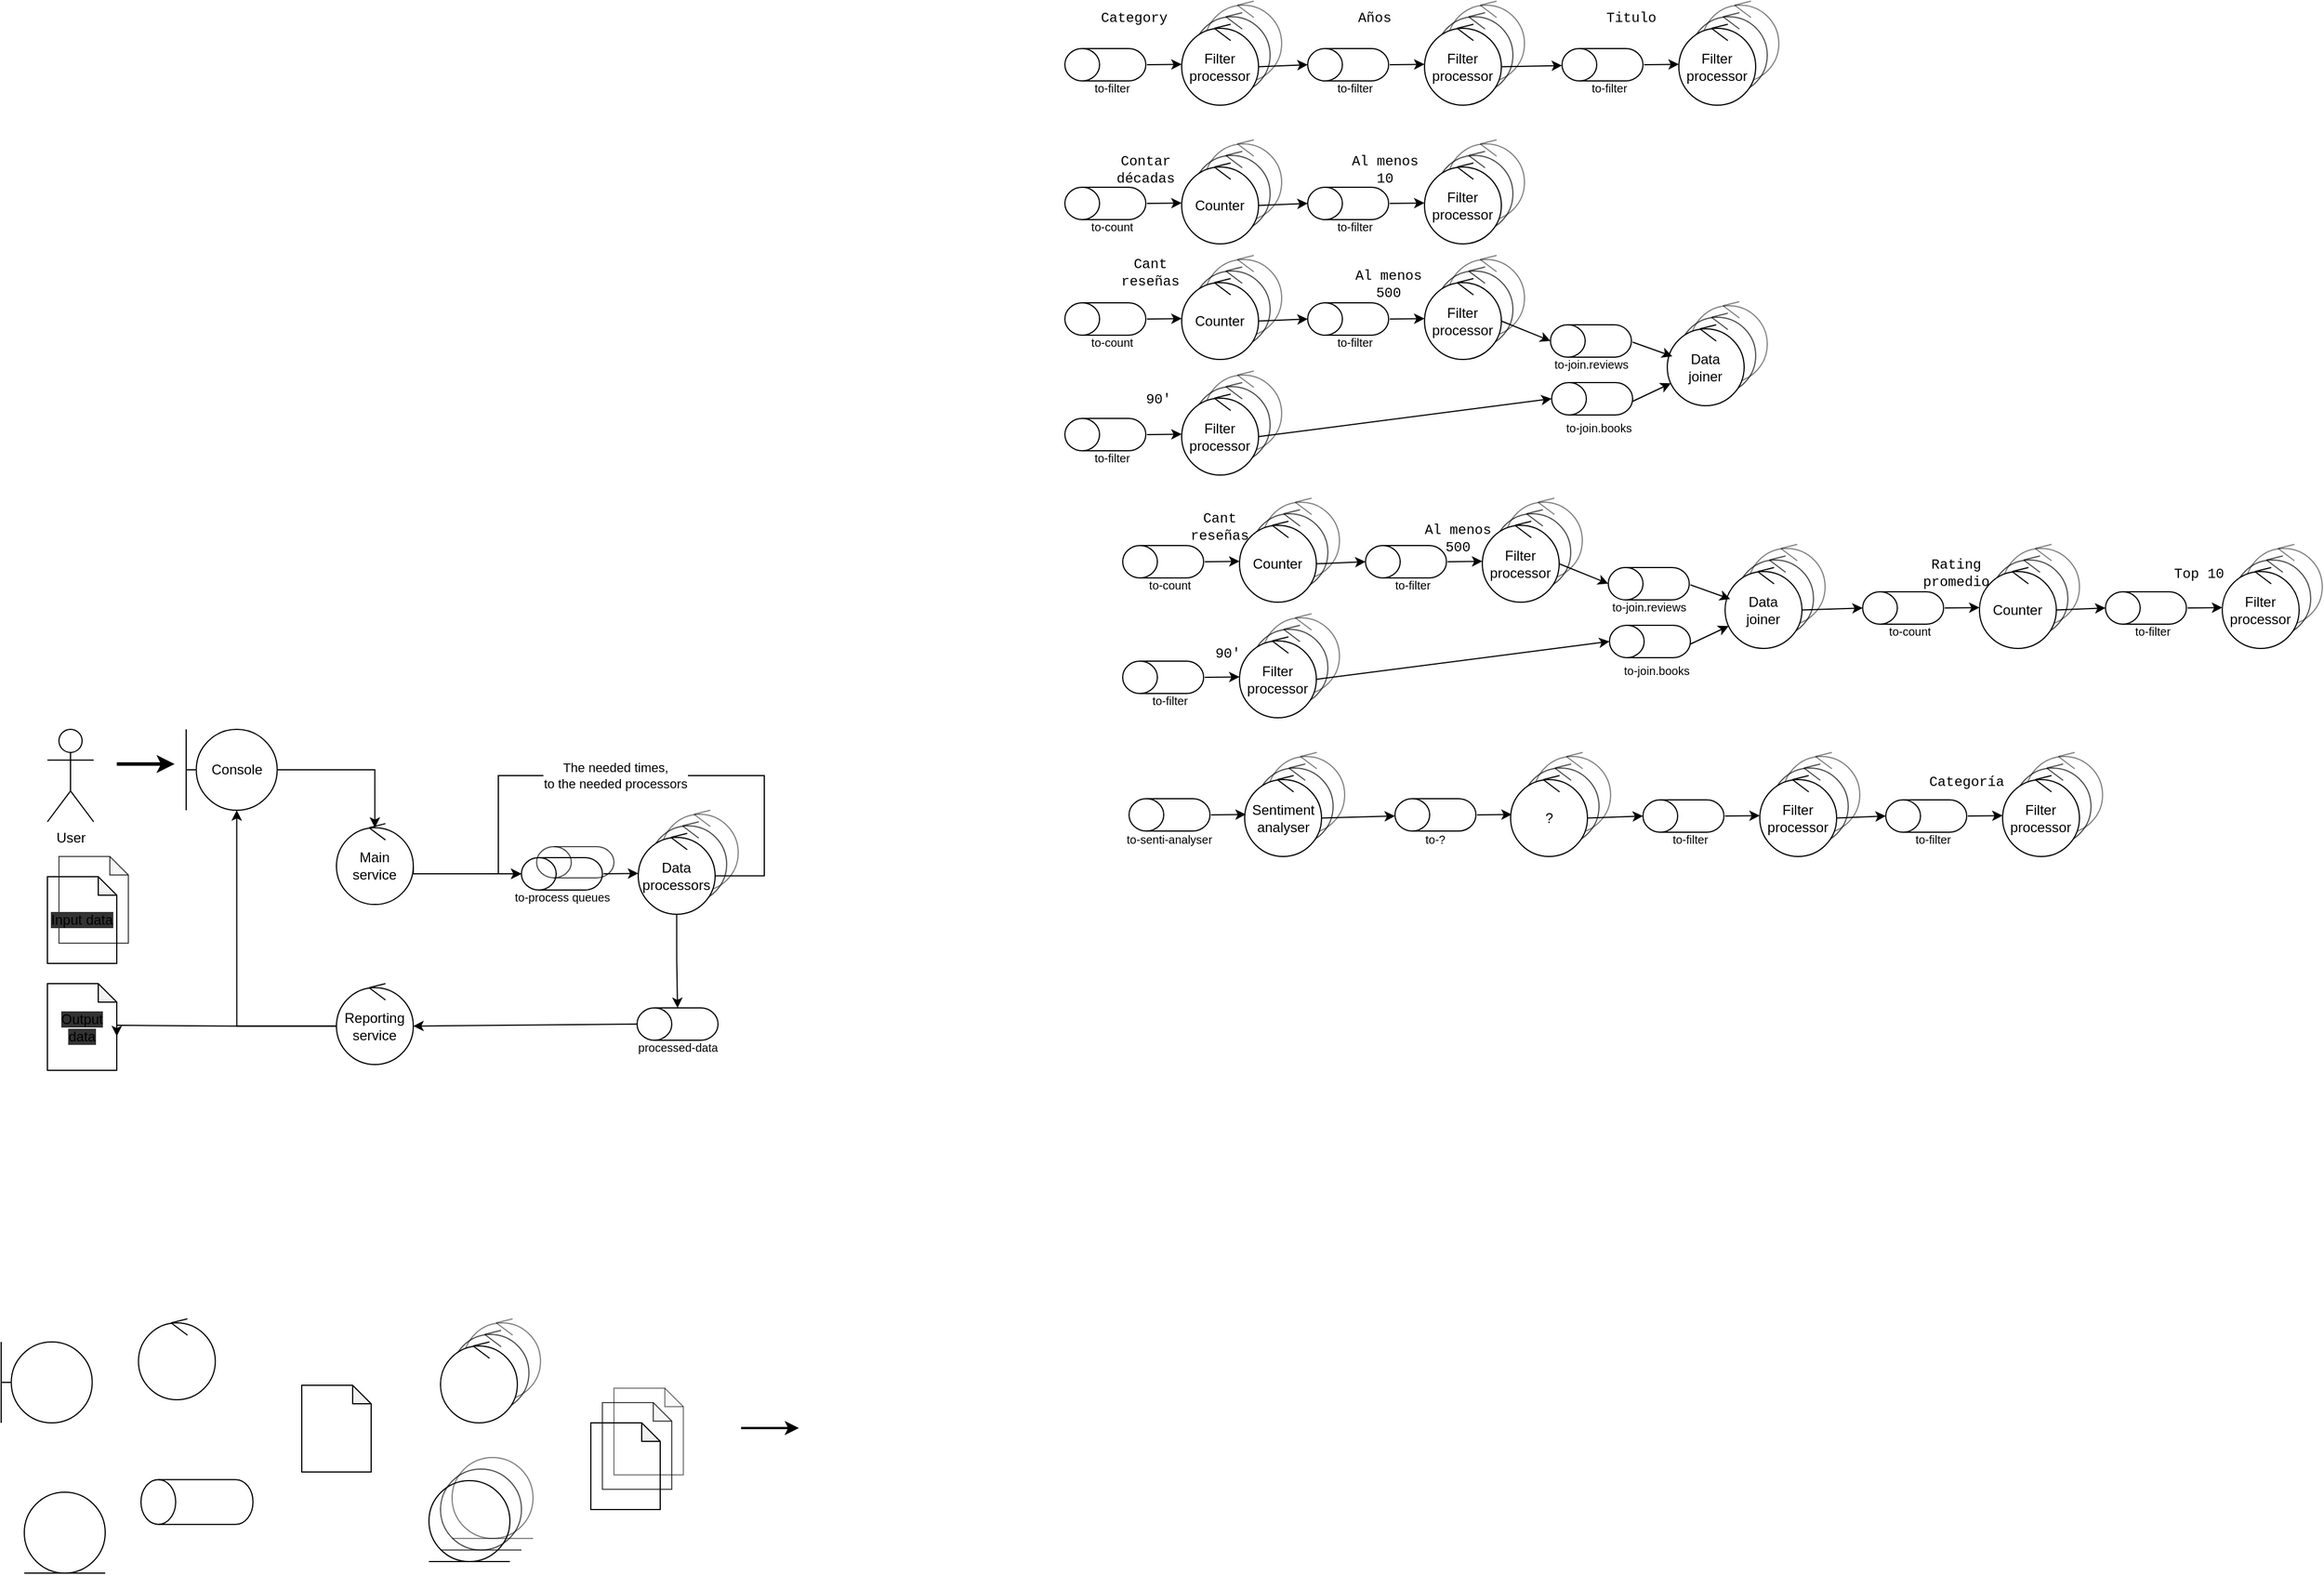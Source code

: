 <mxfile version="24.2.5" type="device" pages="6">
  <diagram name="Diagrama de robustez" id="14UugDq65mbZu9CfkLJA">
    <mxGraphModel dx="925" dy="1344" grid="1" gridSize="10" guides="1" tooltips="1" connect="1" arrows="1" fold="1" page="0" pageScale="1" pageWidth="827" pageHeight="1169" math="0" shadow="0">
      <root>
        <mxCell id="0" />
        <mxCell id="1" parent="0" />
        <mxCell id="XAZfHy7jtF0z-z_NB829-188" value="" style="shape=cylinder3;whiteSpace=wrap;html=1;boundedLbl=1;backgroundOutline=1;size=15;fillColor=none;rotation=-90;opacity=70;" vertex="1" parent="1">
          <mxGeometry x="503.12" y="301.56" width="26.88" height="66.88" as="geometry" />
        </mxCell>
        <mxCell id="PK46gu2pThoI_J-BtIrZ-8" value="" style="group" parent="1" vertex="1" connectable="0">
          <mxGeometry x="20" y="750" width="78.75" height="70" as="geometry" />
        </mxCell>
        <mxCell id="PK46gu2pThoI_J-BtIrZ-5" value="" style="ellipse;whiteSpace=wrap;html=1;aspect=fixed;fillColor=none;" parent="PK46gu2pThoI_J-BtIrZ-8" vertex="1">
          <mxGeometry x="8.75" width="70" height="70" as="geometry" />
        </mxCell>
        <mxCell id="PK46gu2pThoI_J-BtIrZ-6" value="" style="endArrow=none;html=1;rounded=0;" parent="PK46gu2pThoI_J-BtIrZ-8" edge="1">
          <mxGeometry width="50" height="50" relative="1" as="geometry">
            <mxPoint y="70" as="sourcePoint" />
            <mxPoint as="targetPoint" />
            <Array as="points">
              <mxPoint y="35" />
            </Array>
          </mxGeometry>
        </mxCell>
        <mxCell id="PK46gu2pThoI_J-BtIrZ-7" value="" style="endArrow=none;html=1;rounded=0;" parent="PK46gu2pThoI_J-BtIrZ-8" edge="1">
          <mxGeometry width="50" height="50" relative="1" as="geometry">
            <mxPoint y="35" as="sourcePoint" />
            <mxPoint x="8.75" y="35" as="targetPoint" />
          </mxGeometry>
        </mxCell>
        <mxCell id="PK46gu2pThoI_J-BtIrZ-15" value="" style="group" parent="PK46gu2pThoI_J-BtIrZ-8" vertex="1" connectable="0">
          <mxGeometry x="118.75" y="-20" width="66.47" height="70" as="geometry" />
        </mxCell>
        <mxCell id="PK46gu2pThoI_J-BtIrZ-9" value="" style="ellipse;whiteSpace=wrap;html=1;aspect=fixed;fillColor=none;" parent="PK46gu2pThoI_J-BtIrZ-15" vertex="1">
          <mxGeometry y="3.53" width="66.47" height="66.47" as="geometry" />
        </mxCell>
        <mxCell id="PK46gu2pThoI_J-BtIrZ-10" value="" style="endArrow=none;html=1;rounded=0;" parent="PK46gu2pThoI_J-BtIrZ-15" edge="1">
          <mxGeometry width="50" height="50" relative="1" as="geometry">
            <mxPoint x="28.235" y="3.529" as="sourcePoint" />
            <mxPoint x="42.352" as="targetPoint" />
          </mxGeometry>
        </mxCell>
        <mxCell id="PK46gu2pThoI_J-BtIrZ-11" value="" style="endArrow=none;html=1;rounded=0;" parent="PK46gu2pThoI_J-BtIrZ-15" edge="1">
          <mxGeometry width="50" height="50" relative="1" as="geometry">
            <mxPoint x="28.235" y="3.529" as="sourcePoint" />
            <mxPoint x="42.352" y="14.118" as="targetPoint" />
          </mxGeometry>
        </mxCell>
        <mxCell id="PK46gu2pThoI_J-BtIrZ-23" value="" style="shape=note;whiteSpace=wrap;html=1;backgroundOutline=1;darkOpacity=0.05;fillColor=none;size=16;" parent="1" vertex="1">
          <mxGeometry x="280" y="787.5" width="60" height="75" as="geometry" />
        </mxCell>
        <mxCell id="PK46gu2pThoI_J-BtIrZ-57" value="" style="group" parent="1" vertex="1" connectable="0">
          <mxGeometry x="410" y="850" width="70" height="90" as="geometry" />
        </mxCell>
        <mxCell id="PK46gu2pThoI_J-BtIrZ-55" value="" style="ellipse;whiteSpace=wrap;html=1;aspect=fixed;fillColor=none;rotation=-90;opacity=50;" parent="PK46gu2pThoI_J-BtIrZ-57" vertex="1">
          <mxGeometry width="70" height="70" as="geometry" />
        </mxCell>
        <mxCell id="PK46gu2pThoI_J-BtIrZ-56" value="" style="endArrow=none;html=1;rounded=0;opacity=50;" parent="PK46gu2pThoI_J-BtIrZ-57" edge="1">
          <mxGeometry width="50" height="50" relative="1" as="geometry">
            <mxPoint x="70" y="70" as="sourcePoint" />
            <mxPoint y="70" as="targetPoint" />
            <Array as="points">
              <mxPoint x="35" y="70" />
            </Array>
          </mxGeometry>
        </mxCell>
        <mxCell id="PK46gu2pThoI_J-BtIrZ-61" value="" style="group" parent="PK46gu2pThoI_J-BtIrZ-57" vertex="1" connectable="0">
          <mxGeometry x="-10" y="10" width="70" height="80" as="geometry" />
        </mxCell>
        <mxCell id="PK46gu2pThoI_J-BtIrZ-59" value="" style="ellipse;whiteSpace=wrap;html=1;aspect=fixed;fillColor=none;rotation=-90;container=0;opacity=70;" parent="PK46gu2pThoI_J-BtIrZ-61" vertex="1">
          <mxGeometry width="70" height="70" as="geometry" />
        </mxCell>
        <mxCell id="PK46gu2pThoI_J-BtIrZ-60" value="" style="endArrow=none;html=1;rounded=0;opacity=70;" parent="PK46gu2pThoI_J-BtIrZ-61" edge="1">
          <mxGeometry width="50" height="50" relative="1" as="geometry">
            <mxPoint x="70" y="70" as="sourcePoint" />
            <mxPoint y="70" as="targetPoint" />
            <Array as="points">
              <mxPoint x="35" y="70" />
            </Array>
          </mxGeometry>
        </mxCell>
        <mxCell id="PK46gu2pThoI_J-BtIrZ-62" value="" style="group" parent="PK46gu2pThoI_J-BtIrZ-61" vertex="1" connectable="0">
          <mxGeometry x="-10" y="10" width="70" height="70" as="geometry" />
        </mxCell>
        <mxCell id="PK46gu2pThoI_J-BtIrZ-63" value="" style="ellipse;whiteSpace=wrap;html=1;aspect=fixed;fillColor=none;rotation=-90;" parent="PK46gu2pThoI_J-BtIrZ-62" vertex="1">
          <mxGeometry width="70" height="70" as="geometry" />
        </mxCell>
        <mxCell id="PK46gu2pThoI_J-BtIrZ-64" value="" style="endArrow=none;html=1;rounded=0;" parent="PK46gu2pThoI_J-BtIrZ-62" edge="1">
          <mxGeometry width="50" height="50" relative="1" as="geometry">
            <mxPoint x="70" y="70" as="sourcePoint" />
            <mxPoint y="70" as="targetPoint" />
            <Array as="points">
              <mxPoint x="35" y="70" />
            </Array>
          </mxGeometry>
        </mxCell>
        <mxCell id="PK46gu2pThoI_J-BtIrZ-68" value="" style="group" parent="1" vertex="1" connectable="0">
          <mxGeometry x="530" y="790" width="80" height="105" as="geometry" />
        </mxCell>
        <mxCell id="PK46gu2pThoI_J-BtIrZ-65" value="" style="shape=note;whiteSpace=wrap;html=1;backgroundOutline=1;darkOpacity=0.05;fillColor=none;size=16;opacity=50;" parent="PK46gu2pThoI_J-BtIrZ-68" vertex="1">
          <mxGeometry x="20" width="60" height="75" as="geometry" />
        </mxCell>
        <mxCell id="PK46gu2pThoI_J-BtIrZ-66" value="" style="shape=note;whiteSpace=wrap;html=1;backgroundOutline=1;darkOpacity=0.05;fillColor=none;size=16;opacity=70;" parent="PK46gu2pThoI_J-BtIrZ-68" vertex="1">
          <mxGeometry x="10" y="12.5" width="60" height="75" as="geometry" />
        </mxCell>
        <mxCell id="PK46gu2pThoI_J-BtIrZ-67" value="" style="shape=note;whiteSpace=wrap;html=1;backgroundOutline=1;darkOpacity=0.05;fillColor=none;size=16;" parent="PK46gu2pThoI_J-BtIrZ-68" vertex="1">
          <mxGeometry y="30" width="60" height="75" as="geometry" />
        </mxCell>
        <mxCell id="PK46gu2pThoI_J-BtIrZ-86" value="" style="group" parent="1" vertex="1" connectable="0">
          <mxGeometry x="40" y="880" width="70" height="70" as="geometry" />
        </mxCell>
        <mxCell id="PK46gu2pThoI_J-BtIrZ-18" value="" style="ellipse;whiteSpace=wrap;html=1;aspect=fixed;fillColor=none;rotation=0;" parent="PK46gu2pThoI_J-BtIrZ-86" vertex="1">
          <mxGeometry width="70" height="70" as="geometry" />
        </mxCell>
        <mxCell id="PK46gu2pThoI_J-BtIrZ-19" value="" style="endArrow=none;html=1;rounded=0;" parent="PK46gu2pThoI_J-BtIrZ-86" edge="1">
          <mxGeometry width="50" height="50" relative="1" as="geometry">
            <mxPoint x="70" y="70" as="sourcePoint" />
            <mxPoint y="70" as="targetPoint" />
            <Array as="points">
              <mxPoint x="35" y="70" />
            </Array>
          </mxGeometry>
        </mxCell>
        <mxCell id="PK46gu2pThoI_J-BtIrZ-90" value="" style="endArrow=classic;html=1;rounded=0;strokeWidth=2;" parent="1" edge="1">
          <mxGeometry width="50" height="50" relative="1" as="geometry">
            <mxPoint x="660" y="824.5" as="sourcePoint" />
            <mxPoint x="710" y="824.5" as="targetPoint" />
          </mxGeometry>
        </mxCell>
        <mxCell id="PK46gu2pThoI_J-BtIrZ-120" value="" style="group" parent="1" vertex="1" connectable="0">
          <mxGeometry x="410" y="730" width="76.47" height="90" as="geometry" />
        </mxCell>
        <mxCell id="PK46gu2pThoI_J-BtIrZ-121" value="" style="ellipse;whiteSpace=wrap;html=1;aspect=fixed;fillColor=none;opacity=50;" parent="PK46gu2pThoI_J-BtIrZ-120" vertex="1">
          <mxGeometry x="10" y="3.53" width="66.47" height="66.47" as="geometry" />
        </mxCell>
        <mxCell id="PK46gu2pThoI_J-BtIrZ-122" value="" style="endArrow=none;html=1;rounded=0;opacity=50;" parent="PK46gu2pThoI_J-BtIrZ-120" edge="1">
          <mxGeometry width="50" height="50" relative="1" as="geometry">
            <mxPoint x="38.235" y="3.529" as="sourcePoint" />
            <mxPoint x="52.352" as="targetPoint" />
          </mxGeometry>
        </mxCell>
        <mxCell id="PK46gu2pThoI_J-BtIrZ-123" value="" style="endArrow=none;html=1;rounded=0;opacity=50;" parent="PK46gu2pThoI_J-BtIrZ-120" edge="1">
          <mxGeometry width="50" height="50" relative="1" as="geometry">
            <mxPoint x="38.235" y="3.529" as="sourcePoint" />
            <mxPoint x="52.352" y="14.118" as="targetPoint" />
          </mxGeometry>
        </mxCell>
        <mxCell id="PK46gu2pThoI_J-BtIrZ-124" value="" style="group" parent="PK46gu2pThoI_J-BtIrZ-120" vertex="1" connectable="0">
          <mxGeometry y="10" width="66.47" height="80" as="geometry" />
        </mxCell>
        <mxCell id="PK46gu2pThoI_J-BtIrZ-125" value="" style="ellipse;whiteSpace=wrap;html=1;aspect=fixed;fillColor=none;container=0;opacity=70;" parent="PK46gu2pThoI_J-BtIrZ-124" vertex="1">
          <mxGeometry y="3.53" width="66.47" height="66.47" as="geometry" />
        </mxCell>
        <mxCell id="PK46gu2pThoI_J-BtIrZ-126" value="" style="endArrow=none;html=1;rounded=0;opacity=70;" parent="PK46gu2pThoI_J-BtIrZ-124" edge="1">
          <mxGeometry width="50" height="50" relative="1" as="geometry">
            <mxPoint x="28.235" y="3.529" as="sourcePoint" />
            <mxPoint x="42.352" as="targetPoint" />
          </mxGeometry>
        </mxCell>
        <mxCell id="PK46gu2pThoI_J-BtIrZ-127" value="" style="endArrow=none;html=1;rounded=0;opacity=70;" parent="PK46gu2pThoI_J-BtIrZ-124" edge="1">
          <mxGeometry width="50" height="50" relative="1" as="geometry">
            <mxPoint x="28.235" y="3.529" as="sourcePoint" />
            <mxPoint x="42.352" y="14.118" as="targetPoint" />
          </mxGeometry>
        </mxCell>
        <mxCell id="PK46gu2pThoI_J-BtIrZ-128" value="" style="ellipse;whiteSpace=wrap;html=1;aspect=fixed;fillColor=default;" parent="PK46gu2pThoI_J-BtIrZ-124" vertex="1">
          <mxGeometry x="-10" y="13.53" width="66.47" height="66.47" as="geometry" />
        </mxCell>
        <mxCell id="PK46gu2pThoI_J-BtIrZ-129" value="" style="endArrow=none;html=1;rounded=0;" parent="PK46gu2pThoI_J-BtIrZ-124" edge="1">
          <mxGeometry width="50" height="50" relative="1" as="geometry">
            <mxPoint x="18.235" y="13.529" as="sourcePoint" />
            <mxPoint x="32.352" y="10" as="targetPoint" />
          </mxGeometry>
        </mxCell>
        <mxCell id="PK46gu2pThoI_J-BtIrZ-130" value="" style="endArrow=none;html=1;rounded=0;" parent="PK46gu2pThoI_J-BtIrZ-124" edge="1">
          <mxGeometry width="50" height="50" relative="1" as="geometry">
            <mxPoint x="18.235" y="13.529" as="sourcePoint" />
            <mxPoint x="32.352" y="24.118" as="targetPoint" />
          </mxGeometry>
        </mxCell>
        <mxCell id="PK46gu2pThoI_J-BtIrZ-22" value="" style="shape=cylinder3;whiteSpace=wrap;html=1;boundedLbl=1;backgroundOutline=1;size=15;fillColor=none;rotation=-90;" parent="1" vertex="1">
          <mxGeometry x="170" y="840" width="38.75" height="96.88" as="geometry" />
        </mxCell>
        <mxCell id="PK46gu2pThoI_J-BtIrZ-92" value="" style="shape=image;verticalLabelPosition=bottom;labelBackgroundColor=default;verticalAlign=top;aspect=fixed;imageAspect=0;image=https://static-00.iconduck.com/assets.00/rabbitmq-icon-242x256-0y9dqnak.png;" parent="1" vertex="1">
          <mxGeometry x="185.19" y="873.44" width="28.36" height="30" as="geometry" />
        </mxCell>
        <mxCell id="wlPCQBl3LirrLiatgwRf-128" value="&lt;font face=&quot;Helvetica&quot;&gt;User&lt;/font&gt;" style="shape=umlActor;verticalLabelPosition=bottom;verticalAlign=top;html=1;outlineConnect=0;hachureGap=4;fontFamily=Architects Daughter;fontSource=https%3A%2F%2Ffonts.googleapis.com%2Fcss%3Ffamily%3DArchitects%2BDaughter;" parent="1" vertex="1">
          <mxGeometry x="60" y="220" width="40" height="80" as="geometry" />
        </mxCell>
        <mxCell id="wlPCQBl3LirrLiatgwRf-129" value="" style="endArrow=classic;html=1;rounded=0;strokeWidth=3;" parent="1" edge="1">
          <mxGeometry width="50" height="50" relative="1" as="geometry">
            <mxPoint x="120" y="250" as="sourcePoint" />
            <mxPoint x="170" y="250" as="targetPoint" />
          </mxGeometry>
        </mxCell>
        <mxCell id="wlPCQBl3LirrLiatgwRf-131" value="" style="group" parent="1" vertex="1" connectable="0">
          <mxGeometry x="180" y="220" width="78.75" height="70" as="geometry" />
        </mxCell>
        <mxCell id="wlPCQBl3LirrLiatgwRf-132" value="Console" style="ellipse;whiteSpace=wrap;html=1;aspect=fixed;fillColor=none;" parent="wlPCQBl3LirrLiatgwRf-131" vertex="1">
          <mxGeometry x="8.75" width="70" height="70" as="geometry" />
        </mxCell>
        <mxCell id="wlPCQBl3LirrLiatgwRf-133" value="" style="endArrow=none;html=1;rounded=0;" parent="wlPCQBl3LirrLiatgwRf-131" edge="1">
          <mxGeometry width="50" height="50" relative="1" as="geometry">
            <mxPoint y="70" as="sourcePoint" />
            <mxPoint as="targetPoint" />
            <Array as="points">
              <mxPoint y="35" />
            </Array>
          </mxGeometry>
        </mxCell>
        <mxCell id="wlPCQBl3LirrLiatgwRf-134" value="" style="endArrow=none;html=1;rounded=0;" parent="wlPCQBl3LirrLiatgwRf-131" edge="1">
          <mxGeometry width="50" height="50" relative="1" as="geometry">
            <mxPoint y="35" as="sourcePoint" />
            <mxPoint x="8.75" y="35" as="targetPoint" />
          </mxGeometry>
        </mxCell>
        <mxCell id="wlPCQBl3LirrLiatgwRf-136" value="" style="group" parent="1" vertex="1" connectable="0">
          <mxGeometry x="310" y="301.56" width="66.47" height="70" as="geometry" />
        </mxCell>
        <mxCell id="wlPCQBl3LirrLiatgwRf-137" value="Main service" style="ellipse;whiteSpace=wrap;html=1;aspect=fixed;fillColor=none;" parent="wlPCQBl3LirrLiatgwRf-136" vertex="1">
          <mxGeometry y="3.53" width="66.47" height="66.47" as="geometry" />
        </mxCell>
        <mxCell id="wlPCQBl3LirrLiatgwRf-138" value="" style="endArrow=none;html=1;rounded=0;" parent="wlPCQBl3LirrLiatgwRf-136" edge="1">
          <mxGeometry width="50" height="50" relative="1" as="geometry">
            <mxPoint x="28.235" y="3.529" as="sourcePoint" />
            <mxPoint x="42.352" as="targetPoint" />
          </mxGeometry>
        </mxCell>
        <mxCell id="wlPCQBl3LirrLiatgwRf-139" value="" style="endArrow=none;html=1;rounded=0;" parent="wlPCQBl3LirrLiatgwRf-136" edge="1">
          <mxGeometry width="50" height="50" relative="1" as="geometry">
            <mxPoint x="28.235" y="3.529" as="sourcePoint" />
            <mxPoint x="42.352" y="14.118" as="targetPoint" />
          </mxGeometry>
        </mxCell>
        <mxCell id="wlPCQBl3LirrLiatgwRf-213" value="" style="group" parent="1" vertex="1" connectable="0">
          <mxGeometry x="310" y="440" width="66.47" height="70" as="geometry" />
        </mxCell>
        <mxCell id="wlPCQBl3LirrLiatgwRf-214" value="Reporting service" style="ellipse;whiteSpace=wrap;html=1;aspect=fixed;fillColor=none;" parent="wlPCQBl3LirrLiatgwRf-213" vertex="1">
          <mxGeometry y="3.53" width="66.47" height="66.47" as="geometry" />
        </mxCell>
        <mxCell id="wlPCQBl3LirrLiatgwRf-215" value="" style="endArrow=none;html=1;rounded=0;" parent="wlPCQBl3LirrLiatgwRf-213" edge="1">
          <mxGeometry width="50" height="50" relative="1" as="geometry">
            <mxPoint x="28.235" y="3.529" as="sourcePoint" />
            <mxPoint x="42.352" as="targetPoint" />
          </mxGeometry>
        </mxCell>
        <mxCell id="wlPCQBl3LirrLiatgwRf-216" value="" style="endArrow=none;html=1;rounded=0;" parent="wlPCQBl3LirrLiatgwRf-213" edge="1">
          <mxGeometry width="50" height="50" relative="1" as="geometry">
            <mxPoint x="28.235" y="3.529" as="sourcePoint" />
            <mxPoint x="42.352" y="14.118" as="targetPoint" />
          </mxGeometry>
        </mxCell>
        <mxCell id="XAZfHy7jtF0z-z_NB829-5" value="" style="group" vertex="1" connectable="0" parent="1">
          <mxGeometry x="60" y="330" width="70" height="92.5" as="geometry" />
        </mxCell>
        <mxCell id="XAZfHy7jtF0z-z_NB829-3" value="" style="shape=note;whiteSpace=wrap;html=1;backgroundOutline=1;darkOpacity=0.05;fillColor=none;size=16;opacity=70;container=0;" vertex="1" parent="XAZfHy7jtF0z-z_NB829-5">
          <mxGeometry x="10" width="60" height="75" as="geometry" />
        </mxCell>
        <mxCell id="XAZfHy7jtF0z-z_NB829-4" value="&lt;span style=&quot;background-color: rgb(51, 51, 51);&quot;&gt;Input data&lt;/span&gt;" style="shape=note;whiteSpace=wrap;html=1;backgroundOutline=1;darkOpacity=0.05;fillColor=none;size=16;container=0;" vertex="1" parent="XAZfHy7jtF0z-z_NB829-5">
          <mxGeometry y="17.5" width="60" height="75" as="geometry" />
        </mxCell>
        <mxCell id="XAZfHy7jtF0z-z_NB829-8" value="&lt;span style=&quot;background-color: rgb(51, 51, 51);&quot;&gt;Output data&lt;/span&gt;" style="shape=note;whiteSpace=wrap;html=1;backgroundOutline=1;darkOpacity=0.05;fillColor=none;size=16;container=0;" vertex="1" parent="1">
          <mxGeometry x="60" y="440" width="60" height="75" as="geometry" />
        </mxCell>
        <mxCell id="XAZfHy7jtF0z-z_NB829-9" style="rounded=0;orthogonalLoop=1;jettySize=auto;html=1;exitX=1;exitY=0.5;exitDx=0;exitDy=0;entryX=0.5;entryY=0;entryDx=0;entryDy=0;edgeStyle=orthogonalEdgeStyle;" edge="1" parent="1" source="wlPCQBl3LirrLiatgwRf-132" target="wlPCQBl3LirrLiatgwRf-137">
          <mxGeometry relative="1" as="geometry" />
        </mxCell>
        <mxCell id="XAZfHy7jtF0z-z_NB829-10" style="rounded=0;orthogonalLoop=1;jettySize=auto;html=1;exitX=0;exitY=0.5;exitDx=0;exitDy=0;entryX=0.5;entryY=1;entryDx=0;entryDy=0;edgeStyle=orthogonalEdgeStyle;" edge="1" parent="1" source="wlPCQBl3LirrLiatgwRf-214" target="wlPCQBl3LirrLiatgwRf-132">
          <mxGeometry relative="1" as="geometry" />
        </mxCell>
        <mxCell id="XAZfHy7jtF0z-z_NB829-11" style="rounded=0;orthogonalLoop=1;jettySize=auto;html=1;exitX=0;exitY=0.5;exitDx=0;exitDy=0;entryX=0;entryY=0;entryDx=60;entryDy=45.5;entryPerimeter=0;edgeStyle=orthogonalEdgeStyle;" edge="1" parent="1" source="wlPCQBl3LirrLiatgwRf-214" target="XAZfHy7jtF0z-z_NB829-8">
          <mxGeometry relative="1" as="geometry">
            <Array as="points">
              <mxPoint x="220" y="477" />
              <mxPoint x="220" y="476" />
            </Array>
          </mxGeometry>
        </mxCell>
        <mxCell id="XAZfHy7jtF0z-z_NB829-36" value="" style="group" vertex="1" connectable="0" parent="1">
          <mxGeometry x="570.005" y="461.015" width="71.015" height="48.99" as="geometry" />
        </mxCell>
        <mxCell id="XAZfHy7jtF0z-z_NB829-37" value="" style="shape=cylinder3;whiteSpace=wrap;html=1;boundedLbl=1;backgroundOutline=1;size=15;fillColor=none;rotation=-90;" vertex="1" parent="XAZfHy7jtF0z-z_NB829-36">
          <mxGeometry x="21.015" y="-21.015" width="27.97" height="70" as="geometry" />
        </mxCell>
        <mxCell id="XAZfHy7jtF0z-z_NB829-38" value="processed-data" style="text;html=1;align=center;verticalAlign=middle;whiteSpace=wrap;rounded=0;fontSize=10;horizontal=1;" vertex="1" parent="XAZfHy7jtF0z-z_NB829-36">
          <mxGeometry y="18.99" width="71.01" height="30" as="geometry" />
        </mxCell>
        <mxCell id="XAZfHy7jtF0z-z_NB829-42" value="" style="endArrow=classic;html=1;rounded=0;entryX=1;entryY=0.5;entryDx=0;entryDy=0;exitX=0.5;exitY=0;exitDx=0;exitDy=0;exitPerimeter=0;" edge="1" parent="1" source="XAZfHy7jtF0z-z_NB829-37" target="wlPCQBl3LirrLiatgwRf-214">
          <mxGeometry width="50" height="50" relative="1" as="geometry">
            <mxPoint x="390" y="595" as="sourcePoint" />
            <mxPoint x="420" y="594.68" as="targetPoint" />
          </mxGeometry>
        </mxCell>
        <mxCell id="XAZfHy7jtF0z-z_NB829-62" value="" style="group" vertex="1" connectable="0" parent="1">
          <mxGeometry x="1051.02" y="-410" width="76.47" height="90" as="geometry" />
        </mxCell>
        <mxCell id="XAZfHy7jtF0z-z_NB829-63" value="" style="ellipse;whiteSpace=wrap;html=1;aspect=fixed;fillColor=none;opacity=50;" vertex="1" parent="XAZfHy7jtF0z-z_NB829-62">
          <mxGeometry x="10" y="3.53" width="66.47" height="66.47" as="geometry" />
        </mxCell>
        <mxCell id="XAZfHy7jtF0z-z_NB829-64" value="" style="endArrow=none;html=1;rounded=0;opacity=50;" edge="1" parent="XAZfHy7jtF0z-z_NB829-62">
          <mxGeometry width="50" height="50" relative="1" as="geometry">
            <mxPoint x="38.235" y="3.529" as="sourcePoint" />
            <mxPoint x="52.352" as="targetPoint" />
          </mxGeometry>
        </mxCell>
        <mxCell id="XAZfHy7jtF0z-z_NB829-65" value="" style="endArrow=none;html=1;rounded=0;opacity=50;" edge="1" parent="XAZfHy7jtF0z-z_NB829-62">
          <mxGeometry width="50" height="50" relative="1" as="geometry">
            <mxPoint x="38.235" y="3.529" as="sourcePoint" />
            <mxPoint x="52.352" y="14.118" as="targetPoint" />
          </mxGeometry>
        </mxCell>
        <mxCell id="XAZfHy7jtF0z-z_NB829-66" value="" style="group" vertex="1" connectable="0" parent="XAZfHy7jtF0z-z_NB829-62">
          <mxGeometry y="10" width="66.47" height="80" as="geometry" />
        </mxCell>
        <mxCell id="XAZfHy7jtF0z-z_NB829-67" value="" style="ellipse;whiteSpace=wrap;html=1;aspect=fixed;fillColor=none;container=0;opacity=70;" vertex="1" parent="XAZfHy7jtF0z-z_NB829-66">
          <mxGeometry y="3.53" width="66.47" height="66.47" as="geometry" />
        </mxCell>
        <mxCell id="XAZfHy7jtF0z-z_NB829-68" value="" style="endArrow=none;html=1;rounded=0;opacity=70;" edge="1" parent="XAZfHy7jtF0z-z_NB829-66">
          <mxGeometry width="50" height="50" relative="1" as="geometry">
            <mxPoint x="28.235" y="3.529" as="sourcePoint" />
            <mxPoint x="42.352" as="targetPoint" />
          </mxGeometry>
        </mxCell>
        <mxCell id="XAZfHy7jtF0z-z_NB829-69" value="" style="endArrow=none;html=1;rounded=0;opacity=70;" edge="1" parent="XAZfHy7jtF0z-z_NB829-66">
          <mxGeometry width="50" height="50" relative="1" as="geometry">
            <mxPoint x="28.235" y="3.529" as="sourcePoint" />
            <mxPoint x="42.352" y="14.118" as="targetPoint" />
          </mxGeometry>
        </mxCell>
        <mxCell id="XAZfHy7jtF0z-z_NB829-70" value="Filter processor" style="ellipse;whiteSpace=wrap;html=1;aspect=fixed;fillColor=default;" vertex="1" parent="XAZfHy7jtF0z-z_NB829-66">
          <mxGeometry x="-10" y="13.53" width="66.47" height="66.47" as="geometry" />
        </mxCell>
        <mxCell id="XAZfHy7jtF0z-z_NB829-71" value="" style="endArrow=none;html=1;rounded=0;" edge="1" parent="XAZfHy7jtF0z-z_NB829-66">
          <mxGeometry width="50" height="50" relative="1" as="geometry">
            <mxPoint x="18.235" y="13.529" as="sourcePoint" />
            <mxPoint x="32.352" y="10" as="targetPoint" />
          </mxGeometry>
        </mxCell>
        <mxCell id="XAZfHy7jtF0z-z_NB829-72" value="" style="endArrow=none;html=1;rounded=0;" edge="1" parent="XAZfHy7jtF0z-z_NB829-66">
          <mxGeometry width="50" height="50" relative="1" as="geometry">
            <mxPoint x="18.235" y="13.529" as="sourcePoint" />
            <mxPoint x="32.352" y="24.118" as="targetPoint" />
          </mxGeometry>
        </mxCell>
        <mxCell id="XAZfHy7jtF0z-z_NB829-76" value="" style="group" vertex="1" connectable="0" parent="1">
          <mxGeometry x="940.005" y="-368.985" width="71.015" height="48.985" as="geometry" />
        </mxCell>
        <mxCell id="XAZfHy7jtF0z-z_NB829-77" value="" style="shape=cylinder3;whiteSpace=wrap;html=1;boundedLbl=1;backgroundOutline=1;size=15;fillColor=none;rotation=-90;" vertex="1" parent="XAZfHy7jtF0z-z_NB829-76">
          <mxGeometry x="21.015" y="-21.015" width="27.97" height="70" as="geometry" />
        </mxCell>
        <mxCell id="XAZfHy7jtF0z-z_NB829-78" value="to-filter" style="text;html=1;align=center;verticalAlign=middle;whiteSpace=wrap;rounded=0;fontSize=10;horizontal=1;" vertex="1" parent="XAZfHy7jtF0z-z_NB829-76">
          <mxGeometry x="11.015" y="18.985" width="60" height="30" as="geometry" />
        </mxCell>
        <mxCell id="XAZfHy7jtF0z-z_NB829-79" value="" style="endArrow=classic;html=1;rounded=0;" edge="1" parent="1">
          <mxGeometry width="50" height="50" relative="1" as="geometry">
            <mxPoint x="1011.02" y="-355" as="sourcePoint" />
            <mxPoint x="1041.02" y="-355.32" as="targetPoint" />
          </mxGeometry>
        </mxCell>
        <mxCell id="XAZfHy7jtF0z-z_NB829-97" value="" style="group" vertex="1" connectable="0" parent="1">
          <mxGeometry x="1261.03" y="-410" width="76.47" height="90" as="geometry" />
        </mxCell>
        <mxCell id="XAZfHy7jtF0z-z_NB829-98" value="" style="ellipse;whiteSpace=wrap;html=1;aspect=fixed;fillColor=none;opacity=50;" vertex="1" parent="XAZfHy7jtF0z-z_NB829-97">
          <mxGeometry x="10" y="3.53" width="66.47" height="66.47" as="geometry" />
        </mxCell>
        <mxCell id="XAZfHy7jtF0z-z_NB829-99" value="" style="endArrow=none;html=1;rounded=0;opacity=50;" edge="1" parent="XAZfHy7jtF0z-z_NB829-97">
          <mxGeometry width="50" height="50" relative="1" as="geometry">
            <mxPoint x="38.235" y="3.529" as="sourcePoint" />
            <mxPoint x="52.352" as="targetPoint" />
          </mxGeometry>
        </mxCell>
        <mxCell id="XAZfHy7jtF0z-z_NB829-100" value="" style="endArrow=none;html=1;rounded=0;opacity=50;" edge="1" parent="XAZfHy7jtF0z-z_NB829-97">
          <mxGeometry width="50" height="50" relative="1" as="geometry">
            <mxPoint x="38.235" y="3.529" as="sourcePoint" />
            <mxPoint x="52.352" y="14.118" as="targetPoint" />
          </mxGeometry>
        </mxCell>
        <mxCell id="XAZfHy7jtF0z-z_NB829-101" value="" style="group" vertex="1" connectable="0" parent="XAZfHy7jtF0z-z_NB829-97">
          <mxGeometry y="10" width="66.47" height="80" as="geometry" />
        </mxCell>
        <mxCell id="XAZfHy7jtF0z-z_NB829-102" value="" style="ellipse;whiteSpace=wrap;html=1;aspect=fixed;fillColor=none;container=0;opacity=70;" vertex="1" parent="XAZfHy7jtF0z-z_NB829-101">
          <mxGeometry y="3.53" width="66.47" height="66.47" as="geometry" />
        </mxCell>
        <mxCell id="XAZfHy7jtF0z-z_NB829-103" value="" style="endArrow=none;html=1;rounded=0;opacity=70;" edge="1" parent="XAZfHy7jtF0z-z_NB829-101">
          <mxGeometry width="50" height="50" relative="1" as="geometry">
            <mxPoint x="28.235" y="3.529" as="sourcePoint" />
            <mxPoint x="42.352" as="targetPoint" />
          </mxGeometry>
        </mxCell>
        <mxCell id="XAZfHy7jtF0z-z_NB829-104" value="" style="endArrow=none;html=1;rounded=0;opacity=70;" edge="1" parent="XAZfHy7jtF0z-z_NB829-101">
          <mxGeometry width="50" height="50" relative="1" as="geometry">
            <mxPoint x="28.235" y="3.529" as="sourcePoint" />
            <mxPoint x="42.352" y="14.118" as="targetPoint" />
          </mxGeometry>
        </mxCell>
        <mxCell id="XAZfHy7jtF0z-z_NB829-105" value="Filter processor" style="ellipse;whiteSpace=wrap;html=1;aspect=fixed;fillColor=default;" vertex="1" parent="XAZfHy7jtF0z-z_NB829-101">
          <mxGeometry x="-10" y="13.53" width="66.47" height="66.47" as="geometry" />
        </mxCell>
        <mxCell id="XAZfHy7jtF0z-z_NB829-106" value="" style="endArrow=none;html=1;rounded=0;" edge="1" parent="XAZfHy7jtF0z-z_NB829-101">
          <mxGeometry width="50" height="50" relative="1" as="geometry">
            <mxPoint x="18.235" y="13.529" as="sourcePoint" />
            <mxPoint x="32.352" y="10" as="targetPoint" />
          </mxGeometry>
        </mxCell>
        <mxCell id="XAZfHy7jtF0z-z_NB829-107" value="" style="endArrow=none;html=1;rounded=0;" edge="1" parent="XAZfHy7jtF0z-z_NB829-101">
          <mxGeometry width="50" height="50" relative="1" as="geometry">
            <mxPoint x="18.235" y="13.529" as="sourcePoint" />
            <mxPoint x="32.352" y="24.118" as="targetPoint" />
          </mxGeometry>
        </mxCell>
        <mxCell id="XAZfHy7jtF0z-z_NB829-108" value="" style="group" vertex="1" connectable="0" parent="1">
          <mxGeometry x="1150.015" y="-368.985" width="71.015" height="48.985" as="geometry" />
        </mxCell>
        <mxCell id="XAZfHy7jtF0z-z_NB829-109" value="" style="shape=cylinder3;whiteSpace=wrap;html=1;boundedLbl=1;backgroundOutline=1;size=15;fillColor=none;rotation=-90;" vertex="1" parent="XAZfHy7jtF0z-z_NB829-108">
          <mxGeometry x="21.015" y="-21.015" width="27.97" height="70" as="geometry" />
        </mxCell>
        <mxCell id="XAZfHy7jtF0z-z_NB829-110" value="to-filter" style="text;html=1;align=center;verticalAlign=middle;whiteSpace=wrap;rounded=0;fontSize=10;horizontal=1;" vertex="1" parent="XAZfHy7jtF0z-z_NB829-108">
          <mxGeometry x="11.015" y="18.985" width="60" height="30" as="geometry" />
        </mxCell>
        <mxCell id="XAZfHy7jtF0z-z_NB829-111" value="" style="endArrow=classic;html=1;rounded=0;" edge="1" parent="1">
          <mxGeometry width="50" height="50" relative="1" as="geometry">
            <mxPoint x="1221.03" y="-355" as="sourcePoint" />
            <mxPoint x="1251.03" y="-355.32" as="targetPoint" />
          </mxGeometry>
        </mxCell>
        <mxCell id="XAZfHy7jtF0z-z_NB829-112" value="" style="group" vertex="1" connectable="0" parent="1">
          <mxGeometry x="1481.02" y="-410" width="76.47" height="90" as="geometry" />
        </mxCell>
        <mxCell id="XAZfHy7jtF0z-z_NB829-113" value="" style="ellipse;whiteSpace=wrap;html=1;aspect=fixed;fillColor=none;opacity=50;" vertex="1" parent="XAZfHy7jtF0z-z_NB829-112">
          <mxGeometry x="10" y="3.53" width="66.47" height="66.47" as="geometry" />
        </mxCell>
        <mxCell id="XAZfHy7jtF0z-z_NB829-114" value="" style="endArrow=none;html=1;rounded=0;opacity=50;" edge="1" parent="XAZfHy7jtF0z-z_NB829-112">
          <mxGeometry width="50" height="50" relative="1" as="geometry">
            <mxPoint x="38.235" y="3.529" as="sourcePoint" />
            <mxPoint x="52.352" as="targetPoint" />
          </mxGeometry>
        </mxCell>
        <mxCell id="XAZfHy7jtF0z-z_NB829-115" value="" style="endArrow=none;html=1;rounded=0;opacity=50;" edge="1" parent="XAZfHy7jtF0z-z_NB829-112">
          <mxGeometry width="50" height="50" relative="1" as="geometry">
            <mxPoint x="38.235" y="3.529" as="sourcePoint" />
            <mxPoint x="52.352" y="14.118" as="targetPoint" />
          </mxGeometry>
        </mxCell>
        <mxCell id="XAZfHy7jtF0z-z_NB829-116" value="" style="group" vertex="1" connectable="0" parent="XAZfHy7jtF0z-z_NB829-112">
          <mxGeometry y="10" width="66.47" height="80" as="geometry" />
        </mxCell>
        <mxCell id="XAZfHy7jtF0z-z_NB829-117" value="" style="ellipse;whiteSpace=wrap;html=1;aspect=fixed;fillColor=none;container=0;opacity=70;" vertex="1" parent="XAZfHy7jtF0z-z_NB829-116">
          <mxGeometry y="3.53" width="66.47" height="66.47" as="geometry" />
        </mxCell>
        <mxCell id="XAZfHy7jtF0z-z_NB829-118" value="" style="endArrow=none;html=1;rounded=0;opacity=70;" edge="1" parent="XAZfHy7jtF0z-z_NB829-116">
          <mxGeometry width="50" height="50" relative="1" as="geometry">
            <mxPoint x="28.235" y="3.529" as="sourcePoint" />
            <mxPoint x="42.352" as="targetPoint" />
          </mxGeometry>
        </mxCell>
        <mxCell id="XAZfHy7jtF0z-z_NB829-119" value="" style="endArrow=none;html=1;rounded=0;opacity=70;" edge="1" parent="XAZfHy7jtF0z-z_NB829-116">
          <mxGeometry width="50" height="50" relative="1" as="geometry">
            <mxPoint x="28.235" y="3.529" as="sourcePoint" />
            <mxPoint x="42.352" y="14.118" as="targetPoint" />
          </mxGeometry>
        </mxCell>
        <mxCell id="XAZfHy7jtF0z-z_NB829-120" value="Filter processor" style="ellipse;whiteSpace=wrap;html=1;aspect=fixed;fillColor=default;" vertex="1" parent="XAZfHy7jtF0z-z_NB829-116">
          <mxGeometry x="-10" y="13.53" width="66.47" height="66.47" as="geometry" />
        </mxCell>
        <mxCell id="XAZfHy7jtF0z-z_NB829-121" value="" style="endArrow=none;html=1;rounded=0;" edge="1" parent="XAZfHy7jtF0z-z_NB829-116">
          <mxGeometry width="50" height="50" relative="1" as="geometry">
            <mxPoint x="18.235" y="13.529" as="sourcePoint" />
            <mxPoint x="32.352" y="10" as="targetPoint" />
          </mxGeometry>
        </mxCell>
        <mxCell id="XAZfHy7jtF0z-z_NB829-122" value="" style="endArrow=none;html=1;rounded=0;" edge="1" parent="XAZfHy7jtF0z-z_NB829-116">
          <mxGeometry width="50" height="50" relative="1" as="geometry">
            <mxPoint x="18.235" y="13.529" as="sourcePoint" />
            <mxPoint x="32.352" y="24.118" as="targetPoint" />
          </mxGeometry>
        </mxCell>
        <mxCell id="XAZfHy7jtF0z-z_NB829-123" value="" style="group" vertex="1" connectable="0" parent="1">
          <mxGeometry x="1370.005" y="-368.985" width="71.015" height="48.985" as="geometry" />
        </mxCell>
        <mxCell id="XAZfHy7jtF0z-z_NB829-124" value="" style="shape=cylinder3;whiteSpace=wrap;html=1;boundedLbl=1;backgroundOutline=1;size=15;fillColor=none;rotation=-90;" vertex="1" parent="XAZfHy7jtF0z-z_NB829-123">
          <mxGeometry x="21.015" y="-21.015" width="27.97" height="70" as="geometry" />
        </mxCell>
        <mxCell id="XAZfHy7jtF0z-z_NB829-125" value="to-filter" style="text;html=1;align=center;verticalAlign=middle;whiteSpace=wrap;rounded=0;fontSize=10;horizontal=1;" vertex="1" parent="XAZfHy7jtF0z-z_NB829-123">
          <mxGeometry x="11.015" y="18.985" width="60" height="30" as="geometry" />
        </mxCell>
        <mxCell id="XAZfHy7jtF0z-z_NB829-126" value="" style="endArrow=classic;html=1;rounded=0;" edge="1" parent="1">
          <mxGeometry width="50" height="50" relative="1" as="geometry">
            <mxPoint x="1441.02" y="-355" as="sourcePoint" />
            <mxPoint x="1471.02" y="-355.32" as="targetPoint" />
          </mxGeometry>
        </mxCell>
        <mxCell id="XAZfHy7jtF0z-z_NB829-127" style="rounded=0;orthogonalLoop=1;jettySize=auto;html=1;exitX=1;exitY=0.5;exitDx=0;exitDy=0;entryX=0.5;entryY=0;entryDx=0;entryDy=0;entryPerimeter=0;" edge="1" parent="1" source="XAZfHy7jtF0z-z_NB829-70" target="XAZfHy7jtF0z-z_NB829-109">
          <mxGeometry relative="1" as="geometry" />
        </mxCell>
        <mxCell id="XAZfHy7jtF0z-z_NB829-128" style="rounded=0;orthogonalLoop=1;jettySize=auto;html=1;exitX=1;exitY=0.5;exitDx=0;exitDy=0;" edge="1" parent="1" source="XAZfHy7jtF0z-z_NB829-105" target="XAZfHy7jtF0z-z_NB829-124">
          <mxGeometry relative="1" as="geometry" />
        </mxCell>
        <mxCell id="XAZfHy7jtF0z-z_NB829-129" value="" style="group" vertex="1" connectable="0" parent="1">
          <mxGeometry x="1051.02" y="-290" width="76.47" height="90" as="geometry" />
        </mxCell>
        <mxCell id="XAZfHy7jtF0z-z_NB829-130" value="" style="ellipse;whiteSpace=wrap;html=1;aspect=fixed;fillColor=none;opacity=50;" vertex="1" parent="XAZfHy7jtF0z-z_NB829-129">
          <mxGeometry x="10" y="3.53" width="66.47" height="66.47" as="geometry" />
        </mxCell>
        <mxCell id="XAZfHy7jtF0z-z_NB829-131" value="" style="endArrow=none;html=1;rounded=0;opacity=50;" edge="1" parent="XAZfHy7jtF0z-z_NB829-129">
          <mxGeometry width="50" height="50" relative="1" as="geometry">
            <mxPoint x="38.235" y="3.529" as="sourcePoint" />
            <mxPoint x="52.352" as="targetPoint" />
          </mxGeometry>
        </mxCell>
        <mxCell id="XAZfHy7jtF0z-z_NB829-132" value="" style="endArrow=none;html=1;rounded=0;opacity=50;" edge="1" parent="XAZfHy7jtF0z-z_NB829-129">
          <mxGeometry width="50" height="50" relative="1" as="geometry">
            <mxPoint x="38.235" y="3.529" as="sourcePoint" />
            <mxPoint x="52.352" y="14.118" as="targetPoint" />
          </mxGeometry>
        </mxCell>
        <mxCell id="XAZfHy7jtF0z-z_NB829-133" value="" style="group" vertex="1" connectable="0" parent="XAZfHy7jtF0z-z_NB829-129">
          <mxGeometry y="10" width="66.47" height="80" as="geometry" />
        </mxCell>
        <mxCell id="XAZfHy7jtF0z-z_NB829-134" value="" style="ellipse;whiteSpace=wrap;html=1;aspect=fixed;fillColor=none;container=0;opacity=70;" vertex="1" parent="XAZfHy7jtF0z-z_NB829-133">
          <mxGeometry y="3.53" width="66.47" height="66.47" as="geometry" />
        </mxCell>
        <mxCell id="XAZfHy7jtF0z-z_NB829-135" value="" style="endArrow=none;html=1;rounded=0;opacity=70;" edge="1" parent="XAZfHy7jtF0z-z_NB829-133">
          <mxGeometry width="50" height="50" relative="1" as="geometry">
            <mxPoint x="28.235" y="3.529" as="sourcePoint" />
            <mxPoint x="42.352" as="targetPoint" />
          </mxGeometry>
        </mxCell>
        <mxCell id="XAZfHy7jtF0z-z_NB829-136" value="" style="endArrow=none;html=1;rounded=0;opacity=70;" edge="1" parent="XAZfHy7jtF0z-z_NB829-133">
          <mxGeometry width="50" height="50" relative="1" as="geometry">
            <mxPoint x="28.235" y="3.529" as="sourcePoint" />
            <mxPoint x="42.352" y="14.118" as="targetPoint" />
          </mxGeometry>
        </mxCell>
        <mxCell id="XAZfHy7jtF0z-z_NB829-137" value="Counter" style="ellipse;whiteSpace=wrap;html=1;aspect=fixed;fillColor=default;" vertex="1" parent="XAZfHy7jtF0z-z_NB829-133">
          <mxGeometry x="-10" y="13.53" width="66.47" height="66.47" as="geometry" />
        </mxCell>
        <mxCell id="XAZfHy7jtF0z-z_NB829-138" value="" style="endArrow=none;html=1;rounded=0;" edge="1" parent="XAZfHy7jtF0z-z_NB829-133">
          <mxGeometry width="50" height="50" relative="1" as="geometry">
            <mxPoint x="18.235" y="13.529" as="sourcePoint" />
            <mxPoint x="32.352" y="10" as="targetPoint" />
          </mxGeometry>
        </mxCell>
        <mxCell id="XAZfHy7jtF0z-z_NB829-139" value="" style="endArrow=none;html=1;rounded=0;" edge="1" parent="XAZfHy7jtF0z-z_NB829-133">
          <mxGeometry width="50" height="50" relative="1" as="geometry">
            <mxPoint x="18.235" y="13.529" as="sourcePoint" />
            <mxPoint x="32.352" y="24.118" as="targetPoint" />
          </mxGeometry>
        </mxCell>
        <mxCell id="XAZfHy7jtF0z-z_NB829-140" value="" style="group" vertex="1" connectable="0" parent="1">
          <mxGeometry x="940.005" y="-248.985" width="71.015" height="48.985" as="geometry" />
        </mxCell>
        <mxCell id="XAZfHy7jtF0z-z_NB829-141" value="" style="shape=cylinder3;whiteSpace=wrap;html=1;boundedLbl=1;backgroundOutline=1;size=15;fillColor=none;rotation=-90;" vertex="1" parent="XAZfHy7jtF0z-z_NB829-140">
          <mxGeometry x="21.015" y="-21.015" width="27.97" height="70" as="geometry" />
        </mxCell>
        <mxCell id="XAZfHy7jtF0z-z_NB829-142" value="to-count" style="text;html=1;align=center;verticalAlign=middle;whiteSpace=wrap;rounded=0;fontSize=10;horizontal=1;" vertex="1" parent="XAZfHy7jtF0z-z_NB829-140">
          <mxGeometry x="11.015" y="18.985" width="60" height="30" as="geometry" />
        </mxCell>
        <mxCell id="XAZfHy7jtF0z-z_NB829-143" value="" style="endArrow=classic;html=1;rounded=0;" edge="1" parent="1">
          <mxGeometry width="50" height="50" relative="1" as="geometry">
            <mxPoint x="1011.02" y="-235" as="sourcePoint" />
            <mxPoint x="1041.02" y="-235.32" as="targetPoint" />
          </mxGeometry>
        </mxCell>
        <mxCell id="XAZfHy7jtF0z-z_NB829-144" value="" style="group" vertex="1" connectable="0" parent="1">
          <mxGeometry x="1261.03" y="-290" width="76.47" height="90" as="geometry" />
        </mxCell>
        <mxCell id="XAZfHy7jtF0z-z_NB829-145" value="" style="ellipse;whiteSpace=wrap;html=1;aspect=fixed;fillColor=none;opacity=50;" vertex="1" parent="XAZfHy7jtF0z-z_NB829-144">
          <mxGeometry x="10" y="3.53" width="66.47" height="66.47" as="geometry" />
        </mxCell>
        <mxCell id="XAZfHy7jtF0z-z_NB829-146" value="" style="endArrow=none;html=1;rounded=0;opacity=50;" edge="1" parent="XAZfHy7jtF0z-z_NB829-144">
          <mxGeometry width="50" height="50" relative="1" as="geometry">
            <mxPoint x="38.235" y="3.529" as="sourcePoint" />
            <mxPoint x="52.352" as="targetPoint" />
          </mxGeometry>
        </mxCell>
        <mxCell id="XAZfHy7jtF0z-z_NB829-147" value="" style="endArrow=none;html=1;rounded=0;opacity=50;" edge="1" parent="XAZfHy7jtF0z-z_NB829-144">
          <mxGeometry width="50" height="50" relative="1" as="geometry">
            <mxPoint x="38.235" y="3.529" as="sourcePoint" />
            <mxPoint x="52.352" y="14.118" as="targetPoint" />
          </mxGeometry>
        </mxCell>
        <mxCell id="XAZfHy7jtF0z-z_NB829-148" value="" style="group" vertex="1" connectable="0" parent="XAZfHy7jtF0z-z_NB829-144">
          <mxGeometry y="10" width="66.47" height="80" as="geometry" />
        </mxCell>
        <mxCell id="XAZfHy7jtF0z-z_NB829-149" value="" style="ellipse;whiteSpace=wrap;html=1;aspect=fixed;fillColor=none;container=0;opacity=70;" vertex="1" parent="XAZfHy7jtF0z-z_NB829-148">
          <mxGeometry y="3.53" width="66.47" height="66.47" as="geometry" />
        </mxCell>
        <mxCell id="XAZfHy7jtF0z-z_NB829-150" value="" style="endArrow=none;html=1;rounded=0;opacity=70;" edge="1" parent="XAZfHy7jtF0z-z_NB829-148">
          <mxGeometry width="50" height="50" relative="1" as="geometry">
            <mxPoint x="28.235" y="3.529" as="sourcePoint" />
            <mxPoint x="42.352" as="targetPoint" />
          </mxGeometry>
        </mxCell>
        <mxCell id="XAZfHy7jtF0z-z_NB829-151" value="" style="endArrow=none;html=1;rounded=0;opacity=70;" edge="1" parent="XAZfHy7jtF0z-z_NB829-148">
          <mxGeometry width="50" height="50" relative="1" as="geometry">
            <mxPoint x="28.235" y="3.529" as="sourcePoint" />
            <mxPoint x="42.352" y="14.118" as="targetPoint" />
          </mxGeometry>
        </mxCell>
        <mxCell id="XAZfHy7jtF0z-z_NB829-152" value="Filter processor" style="ellipse;whiteSpace=wrap;html=1;aspect=fixed;fillColor=default;" vertex="1" parent="XAZfHy7jtF0z-z_NB829-148">
          <mxGeometry x="-10" y="13.53" width="66.47" height="66.47" as="geometry" />
        </mxCell>
        <mxCell id="XAZfHy7jtF0z-z_NB829-153" value="" style="endArrow=none;html=1;rounded=0;" edge="1" parent="XAZfHy7jtF0z-z_NB829-148">
          <mxGeometry width="50" height="50" relative="1" as="geometry">
            <mxPoint x="18.235" y="13.529" as="sourcePoint" />
            <mxPoint x="32.352" y="10" as="targetPoint" />
          </mxGeometry>
        </mxCell>
        <mxCell id="XAZfHy7jtF0z-z_NB829-154" value="" style="endArrow=none;html=1;rounded=0;" edge="1" parent="XAZfHy7jtF0z-z_NB829-148">
          <mxGeometry width="50" height="50" relative="1" as="geometry">
            <mxPoint x="18.235" y="13.529" as="sourcePoint" />
            <mxPoint x="32.352" y="24.118" as="targetPoint" />
          </mxGeometry>
        </mxCell>
        <mxCell id="XAZfHy7jtF0z-z_NB829-155" value="" style="group" vertex="1" connectable="0" parent="1">
          <mxGeometry x="1150.015" y="-248.985" width="71.015" height="48.985" as="geometry" />
        </mxCell>
        <mxCell id="XAZfHy7jtF0z-z_NB829-156" value="" style="shape=cylinder3;whiteSpace=wrap;html=1;boundedLbl=1;backgroundOutline=1;size=15;fillColor=none;rotation=-90;" vertex="1" parent="XAZfHy7jtF0z-z_NB829-155">
          <mxGeometry x="21.015" y="-21.015" width="27.97" height="70" as="geometry" />
        </mxCell>
        <mxCell id="XAZfHy7jtF0z-z_NB829-157" value="to-filter" style="text;html=1;align=center;verticalAlign=middle;whiteSpace=wrap;rounded=0;fontSize=10;horizontal=1;" vertex="1" parent="XAZfHy7jtF0z-z_NB829-155">
          <mxGeometry x="11.015" y="18.985" width="60" height="30" as="geometry" />
        </mxCell>
        <mxCell id="XAZfHy7jtF0z-z_NB829-158" value="" style="endArrow=classic;html=1;rounded=0;" edge="1" parent="1">
          <mxGeometry width="50" height="50" relative="1" as="geometry">
            <mxPoint x="1221.03" y="-235" as="sourcePoint" />
            <mxPoint x="1251.03" y="-235.32" as="targetPoint" />
          </mxGeometry>
        </mxCell>
        <mxCell id="XAZfHy7jtF0z-z_NB829-159" style="rounded=0;orthogonalLoop=1;jettySize=auto;html=1;exitX=1;exitY=0.5;exitDx=0;exitDy=0;entryX=0.5;entryY=0;entryDx=0;entryDy=0;entryPerimeter=0;" edge="1" parent="1" source="XAZfHy7jtF0z-z_NB829-137" target="XAZfHy7jtF0z-z_NB829-156">
          <mxGeometry relative="1" as="geometry" />
        </mxCell>
        <mxCell id="XAZfHy7jtF0z-z_NB829-172" value="" style="group" vertex="1" connectable="0" parent="1">
          <mxGeometry x="581.02" y="290" width="76.47" height="90" as="geometry" />
        </mxCell>
        <mxCell id="XAZfHy7jtF0z-z_NB829-173" value="" style="ellipse;whiteSpace=wrap;html=1;aspect=fixed;fillColor=none;opacity=50;" vertex="1" parent="XAZfHy7jtF0z-z_NB829-172">
          <mxGeometry x="10" y="3.53" width="66.47" height="66.47" as="geometry" />
        </mxCell>
        <mxCell id="XAZfHy7jtF0z-z_NB829-174" value="" style="endArrow=none;html=1;rounded=0;opacity=50;" edge="1" parent="XAZfHy7jtF0z-z_NB829-172">
          <mxGeometry width="50" height="50" relative="1" as="geometry">
            <mxPoint x="38.235" y="3.529" as="sourcePoint" />
            <mxPoint x="52.352" as="targetPoint" />
          </mxGeometry>
        </mxCell>
        <mxCell id="XAZfHy7jtF0z-z_NB829-175" value="" style="endArrow=none;html=1;rounded=0;opacity=50;" edge="1" parent="XAZfHy7jtF0z-z_NB829-172">
          <mxGeometry width="50" height="50" relative="1" as="geometry">
            <mxPoint x="38.235" y="3.529" as="sourcePoint" />
            <mxPoint x="52.352" y="14.118" as="targetPoint" />
          </mxGeometry>
        </mxCell>
        <mxCell id="XAZfHy7jtF0z-z_NB829-176" value="" style="group" vertex="1" connectable="0" parent="XAZfHy7jtF0z-z_NB829-172">
          <mxGeometry y="10" width="66.47" height="80" as="geometry" />
        </mxCell>
        <mxCell id="XAZfHy7jtF0z-z_NB829-177" value="" style="ellipse;whiteSpace=wrap;html=1;aspect=fixed;fillColor=none;container=0;opacity=70;" vertex="1" parent="XAZfHy7jtF0z-z_NB829-176">
          <mxGeometry y="3.53" width="66.47" height="66.47" as="geometry" />
        </mxCell>
        <mxCell id="XAZfHy7jtF0z-z_NB829-178" value="" style="endArrow=none;html=1;rounded=0;opacity=70;" edge="1" parent="XAZfHy7jtF0z-z_NB829-176">
          <mxGeometry width="50" height="50" relative="1" as="geometry">
            <mxPoint x="28.235" y="3.529" as="sourcePoint" />
            <mxPoint x="42.352" as="targetPoint" />
          </mxGeometry>
        </mxCell>
        <mxCell id="XAZfHy7jtF0z-z_NB829-179" value="" style="endArrow=none;html=1;rounded=0;opacity=70;" edge="1" parent="XAZfHy7jtF0z-z_NB829-176">
          <mxGeometry width="50" height="50" relative="1" as="geometry">
            <mxPoint x="28.235" y="3.529" as="sourcePoint" />
            <mxPoint x="42.352" y="14.118" as="targetPoint" />
          </mxGeometry>
        </mxCell>
        <mxCell id="XAZfHy7jtF0z-z_NB829-180" value="Data processors" style="ellipse;whiteSpace=wrap;html=1;aspect=fixed;fillColor=default;" vertex="1" parent="XAZfHy7jtF0z-z_NB829-176">
          <mxGeometry x="-10" y="13.53" width="66.47" height="66.47" as="geometry" />
        </mxCell>
        <mxCell id="XAZfHy7jtF0z-z_NB829-181" value="" style="endArrow=none;html=1;rounded=0;" edge="1" parent="XAZfHy7jtF0z-z_NB829-176">
          <mxGeometry width="50" height="50" relative="1" as="geometry">
            <mxPoint x="18.235" y="13.529" as="sourcePoint" />
            <mxPoint x="32.352" y="10" as="targetPoint" />
          </mxGeometry>
        </mxCell>
        <mxCell id="XAZfHy7jtF0z-z_NB829-182" value="" style="endArrow=none;html=1;rounded=0;" edge="1" parent="XAZfHy7jtF0z-z_NB829-176">
          <mxGeometry width="50" height="50" relative="1" as="geometry">
            <mxPoint x="18.235" y="13.529" as="sourcePoint" />
            <mxPoint x="32.352" y="24.118" as="targetPoint" />
          </mxGeometry>
        </mxCell>
        <mxCell id="XAZfHy7jtF0z-z_NB829-187" value="" style="endArrow=classic;html=1;rounded=0;" edge="1" parent="1">
          <mxGeometry width="50" height="50" relative="1" as="geometry">
            <mxPoint x="541.02" y="345" as="sourcePoint" />
            <mxPoint x="571.02" y="344.68" as="targetPoint" />
          </mxGeometry>
        </mxCell>
        <mxCell id="XAZfHy7jtF0z-z_NB829-185" value="" style="shape=cylinder3;whiteSpace=wrap;html=1;boundedLbl=1;backgroundOutline=1;size=15;fillColor=none;rotation=-90;container=0;" vertex="1" parent="1">
          <mxGeometry x="491.02" y="310" width="27.97" height="70" as="geometry" />
        </mxCell>
        <mxCell id="XAZfHy7jtF0z-z_NB829-186" value="to-process queues" style="text;html=1;align=center;verticalAlign=middle;whiteSpace=wrap;rounded=0;fontSize=10;horizontal=1;container=0;" vertex="1" parent="1">
          <mxGeometry x="459.505" y="349.995" width="91.01" height="30" as="geometry" />
        </mxCell>
        <mxCell id="XAZfHy7jtF0z-z_NB829-189" style="edgeStyle=orthogonalEdgeStyle;rounded=0;orthogonalLoop=1;jettySize=auto;html=1;exitX=1;exitY=0.5;exitDx=0;exitDy=0;entryX=0.5;entryY=0;entryDx=0;entryDy=0;entryPerimeter=0;" edge="1" parent="1" source="XAZfHy7jtF0z-z_NB829-180" target="XAZfHy7jtF0z-z_NB829-185">
          <mxGeometry relative="1" as="geometry">
            <Array as="points">
              <mxPoint x="680" y="347" />
              <mxPoint x="680" y="260" />
              <mxPoint x="450" y="260" />
              <mxPoint x="450" y="345" />
            </Array>
          </mxGeometry>
        </mxCell>
        <mxCell id="XAZfHy7jtF0z-z_NB829-190" value="The needed times,&lt;br&gt;to the needed processors" style="edgeLabel;html=1;align=center;verticalAlign=middle;resizable=0;points=[];" vertex="1" connectable="0" parent="XAZfHy7jtF0z-z_NB829-189">
          <mxGeometry x="0.162" y="1" relative="1" as="geometry">
            <mxPoint x="11" y="-1" as="offset" />
          </mxGeometry>
        </mxCell>
        <mxCell id="XAZfHy7jtF0z-z_NB829-191" style="edgeStyle=orthogonalEdgeStyle;rounded=0;orthogonalLoop=1;jettySize=auto;html=1;exitX=1;exitY=0.5;exitDx=0;exitDy=0;entryX=0.5;entryY=0;entryDx=0;entryDy=0;entryPerimeter=0;" edge="1" parent="1" source="wlPCQBl3LirrLiatgwRf-137" target="XAZfHy7jtF0z-z_NB829-185">
          <mxGeometry relative="1" as="geometry">
            <Array as="points">
              <mxPoint x="377" y="345" />
            </Array>
          </mxGeometry>
        </mxCell>
        <mxCell id="XAZfHy7jtF0z-z_NB829-192" style="edgeStyle=orthogonalEdgeStyle;rounded=0;orthogonalLoop=1;jettySize=auto;html=1;exitX=0.5;exitY=1;exitDx=0;exitDy=0;entryX=1;entryY=0.5;entryDx=0;entryDy=0;entryPerimeter=0;" edge="1" parent="1" source="XAZfHy7jtF0z-z_NB829-180" target="XAZfHy7jtF0z-z_NB829-37">
          <mxGeometry relative="1" as="geometry" />
        </mxCell>
        <mxCell id="XAZfHy7jtF0z-z_NB829-193" value="" style="group" vertex="1" connectable="0" parent="1">
          <mxGeometry x="1051.03" y="-190" width="76.47" height="90" as="geometry" />
        </mxCell>
        <mxCell id="XAZfHy7jtF0z-z_NB829-194" value="" style="ellipse;whiteSpace=wrap;html=1;aspect=fixed;fillColor=none;opacity=50;" vertex="1" parent="XAZfHy7jtF0z-z_NB829-193">
          <mxGeometry x="10" y="3.53" width="66.47" height="66.47" as="geometry" />
        </mxCell>
        <mxCell id="XAZfHy7jtF0z-z_NB829-195" value="" style="endArrow=none;html=1;rounded=0;opacity=50;" edge="1" parent="XAZfHy7jtF0z-z_NB829-193">
          <mxGeometry width="50" height="50" relative="1" as="geometry">
            <mxPoint x="38.235" y="3.529" as="sourcePoint" />
            <mxPoint x="52.352" as="targetPoint" />
          </mxGeometry>
        </mxCell>
        <mxCell id="XAZfHy7jtF0z-z_NB829-196" value="" style="endArrow=none;html=1;rounded=0;opacity=50;" edge="1" parent="XAZfHy7jtF0z-z_NB829-193">
          <mxGeometry width="50" height="50" relative="1" as="geometry">
            <mxPoint x="38.235" y="3.529" as="sourcePoint" />
            <mxPoint x="52.352" y="14.118" as="targetPoint" />
          </mxGeometry>
        </mxCell>
        <mxCell id="XAZfHy7jtF0z-z_NB829-197" value="" style="group" vertex="1" connectable="0" parent="XAZfHy7jtF0z-z_NB829-193">
          <mxGeometry y="10" width="66.47" height="80" as="geometry" />
        </mxCell>
        <mxCell id="XAZfHy7jtF0z-z_NB829-198" value="" style="ellipse;whiteSpace=wrap;html=1;aspect=fixed;fillColor=none;container=0;opacity=70;" vertex="1" parent="XAZfHy7jtF0z-z_NB829-197">
          <mxGeometry y="3.53" width="66.47" height="66.47" as="geometry" />
        </mxCell>
        <mxCell id="XAZfHy7jtF0z-z_NB829-199" value="" style="endArrow=none;html=1;rounded=0;opacity=70;" edge="1" parent="XAZfHy7jtF0z-z_NB829-197">
          <mxGeometry width="50" height="50" relative="1" as="geometry">
            <mxPoint x="28.235" y="3.529" as="sourcePoint" />
            <mxPoint x="42.352" as="targetPoint" />
          </mxGeometry>
        </mxCell>
        <mxCell id="XAZfHy7jtF0z-z_NB829-200" value="" style="endArrow=none;html=1;rounded=0;opacity=70;" edge="1" parent="XAZfHy7jtF0z-z_NB829-197">
          <mxGeometry width="50" height="50" relative="1" as="geometry">
            <mxPoint x="28.235" y="3.529" as="sourcePoint" />
            <mxPoint x="42.352" y="14.118" as="targetPoint" />
          </mxGeometry>
        </mxCell>
        <mxCell id="XAZfHy7jtF0z-z_NB829-201" value="Counter" style="ellipse;whiteSpace=wrap;html=1;aspect=fixed;fillColor=default;" vertex="1" parent="XAZfHy7jtF0z-z_NB829-197">
          <mxGeometry x="-10" y="13.53" width="66.47" height="66.47" as="geometry" />
        </mxCell>
        <mxCell id="XAZfHy7jtF0z-z_NB829-202" value="" style="endArrow=none;html=1;rounded=0;" edge="1" parent="XAZfHy7jtF0z-z_NB829-197">
          <mxGeometry width="50" height="50" relative="1" as="geometry">
            <mxPoint x="18.235" y="13.529" as="sourcePoint" />
            <mxPoint x="32.352" y="10" as="targetPoint" />
          </mxGeometry>
        </mxCell>
        <mxCell id="XAZfHy7jtF0z-z_NB829-203" value="" style="endArrow=none;html=1;rounded=0;" edge="1" parent="XAZfHy7jtF0z-z_NB829-197">
          <mxGeometry width="50" height="50" relative="1" as="geometry">
            <mxPoint x="18.235" y="13.529" as="sourcePoint" />
            <mxPoint x="32.352" y="24.118" as="targetPoint" />
          </mxGeometry>
        </mxCell>
        <mxCell id="XAZfHy7jtF0z-z_NB829-204" value="" style="group" vertex="1" connectable="0" parent="1">
          <mxGeometry x="940.015" y="-148.985" width="71.015" height="48.985" as="geometry" />
        </mxCell>
        <mxCell id="XAZfHy7jtF0z-z_NB829-205" value="" style="shape=cylinder3;whiteSpace=wrap;html=1;boundedLbl=1;backgroundOutline=1;size=15;fillColor=none;rotation=-90;" vertex="1" parent="XAZfHy7jtF0z-z_NB829-204">
          <mxGeometry x="21.015" y="-21.015" width="27.97" height="70" as="geometry" />
        </mxCell>
        <mxCell id="XAZfHy7jtF0z-z_NB829-206" value="to-count" style="text;html=1;align=center;verticalAlign=middle;whiteSpace=wrap;rounded=0;fontSize=10;horizontal=1;" vertex="1" parent="XAZfHy7jtF0z-z_NB829-204">
          <mxGeometry x="11.015" y="18.985" width="60" height="30" as="geometry" />
        </mxCell>
        <mxCell id="XAZfHy7jtF0z-z_NB829-207" value="" style="endArrow=classic;html=1;rounded=0;" edge="1" parent="1">
          <mxGeometry width="50" height="50" relative="1" as="geometry">
            <mxPoint x="1011.03" y="-135" as="sourcePoint" />
            <mxPoint x="1041.03" y="-135.32" as="targetPoint" />
          </mxGeometry>
        </mxCell>
        <mxCell id="XAZfHy7jtF0z-z_NB829-208" value="" style="group" vertex="1" connectable="0" parent="1">
          <mxGeometry x="1261.04" y="-190" width="76.47" height="90" as="geometry" />
        </mxCell>
        <mxCell id="XAZfHy7jtF0z-z_NB829-209" value="" style="ellipse;whiteSpace=wrap;html=1;aspect=fixed;fillColor=none;opacity=50;" vertex="1" parent="XAZfHy7jtF0z-z_NB829-208">
          <mxGeometry x="10" y="3.53" width="66.47" height="66.47" as="geometry" />
        </mxCell>
        <mxCell id="XAZfHy7jtF0z-z_NB829-210" value="" style="endArrow=none;html=1;rounded=0;opacity=50;" edge="1" parent="XAZfHy7jtF0z-z_NB829-208">
          <mxGeometry width="50" height="50" relative="1" as="geometry">
            <mxPoint x="38.235" y="3.529" as="sourcePoint" />
            <mxPoint x="52.352" as="targetPoint" />
          </mxGeometry>
        </mxCell>
        <mxCell id="XAZfHy7jtF0z-z_NB829-211" value="" style="endArrow=none;html=1;rounded=0;opacity=50;" edge="1" parent="XAZfHy7jtF0z-z_NB829-208">
          <mxGeometry width="50" height="50" relative="1" as="geometry">
            <mxPoint x="38.235" y="3.529" as="sourcePoint" />
            <mxPoint x="52.352" y="14.118" as="targetPoint" />
          </mxGeometry>
        </mxCell>
        <mxCell id="XAZfHy7jtF0z-z_NB829-212" value="" style="group" vertex="1" connectable="0" parent="XAZfHy7jtF0z-z_NB829-208">
          <mxGeometry y="10" width="66.47" height="80" as="geometry" />
        </mxCell>
        <mxCell id="XAZfHy7jtF0z-z_NB829-213" value="" style="ellipse;whiteSpace=wrap;html=1;aspect=fixed;fillColor=none;container=0;opacity=70;" vertex="1" parent="XAZfHy7jtF0z-z_NB829-212">
          <mxGeometry y="3.53" width="66.47" height="66.47" as="geometry" />
        </mxCell>
        <mxCell id="XAZfHy7jtF0z-z_NB829-214" value="" style="endArrow=none;html=1;rounded=0;opacity=70;" edge="1" parent="XAZfHy7jtF0z-z_NB829-212">
          <mxGeometry width="50" height="50" relative="1" as="geometry">
            <mxPoint x="28.235" y="3.529" as="sourcePoint" />
            <mxPoint x="42.352" as="targetPoint" />
          </mxGeometry>
        </mxCell>
        <mxCell id="XAZfHy7jtF0z-z_NB829-215" value="" style="endArrow=none;html=1;rounded=0;opacity=70;" edge="1" parent="XAZfHy7jtF0z-z_NB829-212">
          <mxGeometry width="50" height="50" relative="1" as="geometry">
            <mxPoint x="28.235" y="3.529" as="sourcePoint" />
            <mxPoint x="42.352" y="14.118" as="targetPoint" />
          </mxGeometry>
        </mxCell>
        <mxCell id="XAZfHy7jtF0z-z_NB829-216" value="Filter processor" style="ellipse;whiteSpace=wrap;html=1;aspect=fixed;fillColor=default;" vertex="1" parent="XAZfHy7jtF0z-z_NB829-212">
          <mxGeometry x="-10" y="13.53" width="66.47" height="66.47" as="geometry" />
        </mxCell>
        <mxCell id="XAZfHy7jtF0z-z_NB829-217" value="" style="endArrow=none;html=1;rounded=0;" edge="1" parent="XAZfHy7jtF0z-z_NB829-212">
          <mxGeometry width="50" height="50" relative="1" as="geometry">
            <mxPoint x="18.235" y="13.529" as="sourcePoint" />
            <mxPoint x="32.352" y="10" as="targetPoint" />
          </mxGeometry>
        </mxCell>
        <mxCell id="XAZfHy7jtF0z-z_NB829-218" value="" style="endArrow=none;html=1;rounded=0;" edge="1" parent="XAZfHy7jtF0z-z_NB829-212">
          <mxGeometry width="50" height="50" relative="1" as="geometry">
            <mxPoint x="18.235" y="13.529" as="sourcePoint" />
            <mxPoint x="32.352" y="24.118" as="targetPoint" />
          </mxGeometry>
        </mxCell>
        <mxCell id="XAZfHy7jtF0z-z_NB829-219" value="" style="group" vertex="1" connectable="0" parent="1">
          <mxGeometry x="1150.025" y="-148.985" width="71.015" height="48.985" as="geometry" />
        </mxCell>
        <mxCell id="XAZfHy7jtF0z-z_NB829-220" value="" style="shape=cylinder3;whiteSpace=wrap;html=1;boundedLbl=1;backgroundOutline=1;size=15;fillColor=none;rotation=-90;" vertex="1" parent="XAZfHy7jtF0z-z_NB829-219">
          <mxGeometry x="21.015" y="-21.015" width="27.97" height="70" as="geometry" />
        </mxCell>
        <mxCell id="XAZfHy7jtF0z-z_NB829-221" value="to-filter" style="text;html=1;align=center;verticalAlign=middle;whiteSpace=wrap;rounded=0;fontSize=10;horizontal=1;" vertex="1" parent="XAZfHy7jtF0z-z_NB829-219">
          <mxGeometry x="11.015" y="18.985" width="60" height="30" as="geometry" />
        </mxCell>
        <mxCell id="XAZfHy7jtF0z-z_NB829-222" value="" style="endArrow=classic;html=1;rounded=0;" edge="1" parent="1">
          <mxGeometry width="50" height="50" relative="1" as="geometry">
            <mxPoint x="1221.04" y="-135" as="sourcePoint" />
            <mxPoint x="1251.04" y="-135.32" as="targetPoint" />
          </mxGeometry>
        </mxCell>
        <mxCell id="XAZfHy7jtF0z-z_NB829-223" style="rounded=0;orthogonalLoop=1;jettySize=auto;html=1;exitX=1;exitY=0.5;exitDx=0;exitDy=0;entryX=0.5;entryY=0;entryDx=0;entryDy=0;entryPerimeter=0;" edge="1" parent="1" source="XAZfHy7jtF0z-z_NB829-201" target="XAZfHy7jtF0z-z_NB829-220">
          <mxGeometry relative="1" as="geometry" />
        </mxCell>
        <mxCell id="XAZfHy7jtF0z-z_NB829-224" value="" style="group" vertex="1" connectable="0" parent="1">
          <mxGeometry x="1051.02" y="-90" width="76.47" height="90" as="geometry" />
        </mxCell>
        <mxCell id="XAZfHy7jtF0z-z_NB829-225" value="" style="ellipse;whiteSpace=wrap;html=1;aspect=fixed;fillColor=none;opacity=50;" vertex="1" parent="XAZfHy7jtF0z-z_NB829-224">
          <mxGeometry x="10" y="3.53" width="66.47" height="66.47" as="geometry" />
        </mxCell>
        <mxCell id="XAZfHy7jtF0z-z_NB829-226" value="" style="endArrow=none;html=1;rounded=0;opacity=50;" edge="1" parent="XAZfHy7jtF0z-z_NB829-224">
          <mxGeometry width="50" height="50" relative="1" as="geometry">
            <mxPoint x="38.235" y="3.529" as="sourcePoint" />
            <mxPoint x="52.352" as="targetPoint" />
          </mxGeometry>
        </mxCell>
        <mxCell id="XAZfHy7jtF0z-z_NB829-227" value="" style="endArrow=none;html=1;rounded=0;opacity=50;" edge="1" parent="XAZfHy7jtF0z-z_NB829-224">
          <mxGeometry width="50" height="50" relative="1" as="geometry">
            <mxPoint x="38.235" y="3.529" as="sourcePoint" />
            <mxPoint x="52.352" y="14.118" as="targetPoint" />
          </mxGeometry>
        </mxCell>
        <mxCell id="XAZfHy7jtF0z-z_NB829-228" value="" style="group" vertex="1" connectable="0" parent="XAZfHy7jtF0z-z_NB829-224">
          <mxGeometry y="10" width="66.47" height="80" as="geometry" />
        </mxCell>
        <mxCell id="XAZfHy7jtF0z-z_NB829-229" value="" style="ellipse;whiteSpace=wrap;html=1;aspect=fixed;fillColor=none;container=0;opacity=70;" vertex="1" parent="XAZfHy7jtF0z-z_NB829-228">
          <mxGeometry y="3.53" width="66.47" height="66.47" as="geometry" />
        </mxCell>
        <mxCell id="XAZfHy7jtF0z-z_NB829-230" value="" style="endArrow=none;html=1;rounded=0;opacity=70;" edge="1" parent="XAZfHy7jtF0z-z_NB829-228">
          <mxGeometry width="50" height="50" relative="1" as="geometry">
            <mxPoint x="28.235" y="3.529" as="sourcePoint" />
            <mxPoint x="42.352" as="targetPoint" />
          </mxGeometry>
        </mxCell>
        <mxCell id="XAZfHy7jtF0z-z_NB829-231" value="" style="endArrow=none;html=1;rounded=0;opacity=70;" edge="1" parent="XAZfHy7jtF0z-z_NB829-228">
          <mxGeometry width="50" height="50" relative="1" as="geometry">
            <mxPoint x="28.235" y="3.529" as="sourcePoint" />
            <mxPoint x="42.352" y="14.118" as="targetPoint" />
          </mxGeometry>
        </mxCell>
        <mxCell id="XAZfHy7jtF0z-z_NB829-232" value="Filter processor" style="ellipse;whiteSpace=wrap;html=1;aspect=fixed;fillColor=default;" vertex="1" parent="XAZfHy7jtF0z-z_NB829-228">
          <mxGeometry x="-10" y="13.53" width="66.47" height="66.47" as="geometry" />
        </mxCell>
        <mxCell id="XAZfHy7jtF0z-z_NB829-233" value="" style="endArrow=none;html=1;rounded=0;" edge="1" parent="XAZfHy7jtF0z-z_NB829-228">
          <mxGeometry width="50" height="50" relative="1" as="geometry">
            <mxPoint x="18.235" y="13.529" as="sourcePoint" />
            <mxPoint x="32.352" y="10" as="targetPoint" />
          </mxGeometry>
        </mxCell>
        <mxCell id="XAZfHy7jtF0z-z_NB829-234" value="" style="endArrow=none;html=1;rounded=0;" edge="1" parent="XAZfHy7jtF0z-z_NB829-228">
          <mxGeometry width="50" height="50" relative="1" as="geometry">
            <mxPoint x="18.235" y="13.529" as="sourcePoint" />
            <mxPoint x="32.352" y="24.118" as="targetPoint" />
          </mxGeometry>
        </mxCell>
        <mxCell id="XAZfHy7jtF0z-z_NB829-235" value="" style="group" vertex="1" connectable="0" parent="1">
          <mxGeometry x="940.005" y="-48.985" width="71.015" height="48.985" as="geometry" />
        </mxCell>
        <mxCell id="XAZfHy7jtF0z-z_NB829-236" value="" style="shape=cylinder3;whiteSpace=wrap;html=1;boundedLbl=1;backgroundOutline=1;size=15;fillColor=none;rotation=-90;" vertex="1" parent="XAZfHy7jtF0z-z_NB829-235">
          <mxGeometry x="21.015" y="-21.015" width="27.97" height="70" as="geometry" />
        </mxCell>
        <mxCell id="XAZfHy7jtF0z-z_NB829-237" value="to-filter" style="text;html=1;align=center;verticalAlign=middle;whiteSpace=wrap;rounded=0;fontSize=10;horizontal=1;" vertex="1" parent="XAZfHy7jtF0z-z_NB829-235">
          <mxGeometry x="11.015" y="18.985" width="60" height="30" as="geometry" />
        </mxCell>
        <mxCell id="XAZfHy7jtF0z-z_NB829-238" value="" style="endArrow=classic;html=1;rounded=0;" edge="1" parent="1">
          <mxGeometry width="50" height="50" relative="1" as="geometry">
            <mxPoint x="1011.02" y="-35" as="sourcePoint" />
            <mxPoint x="1041.02" y="-35.32" as="targetPoint" />
          </mxGeometry>
        </mxCell>
        <mxCell id="XAZfHy7jtF0z-z_NB829-239" value="" style="group" vertex="1" connectable="0" parent="1">
          <mxGeometry x="1471.02" y="-150" width="76.47" height="90" as="geometry" />
        </mxCell>
        <mxCell id="XAZfHy7jtF0z-z_NB829-240" value="" style="ellipse;whiteSpace=wrap;html=1;aspect=fixed;fillColor=none;opacity=50;" vertex="1" parent="XAZfHy7jtF0z-z_NB829-239">
          <mxGeometry x="10" y="3.53" width="66.47" height="66.47" as="geometry" />
        </mxCell>
        <mxCell id="XAZfHy7jtF0z-z_NB829-241" value="" style="endArrow=none;html=1;rounded=0;opacity=50;" edge="1" parent="XAZfHy7jtF0z-z_NB829-239">
          <mxGeometry width="50" height="50" relative="1" as="geometry">
            <mxPoint x="38.235" y="3.529" as="sourcePoint" />
            <mxPoint x="52.352" as="targetPoint" />
          </mxGeometry>
        </mxCell>
        <mxCell id="XAZfHy7jtF0z-z_NB829-242" value="" style="endArrow=none;html=1;rounded=0;opacity=50;" edge="1" parent="XAZfHy7jtF0z-z_NB829-239">
          <mxGeometry width="50" height="50" relative="1" as="geometry">
            <mxPoint x="38.235" y="3.529" as="sourcePoint" />
            <mxPoint x="52.352" y="14.118" as="targetPoint" />
          </mxGeometry>
        </mxCell>
        <mxCell id="XAZfHy7jtF0z-z_NB829-243" value="" style="group" vertex="1" connectable="0" parent="XAZfHy7jtF0z-z_NB829-239">
          <mxGeometry y="10" width="66.47" height="80" as="geometry" />
        </mxCell>
        <mxCell id="XAZfHy7jtF0z-z_NB829-244" value="" style="ellipse;whiteSpace=wrap;html=1;aspect=fixed;fillColor=none;container=0;opacity=70;" vertex="1" parent="XAZfHy7jtF0z-z_NB829-243">
          <mxGeometry y="3.53" width="66.47" height="66.47" as="geometry" />
        </mxCell>
        <mxCell id="XAZfHy7jtF0z-z_NB829-245" value="" style="endArrow=none;html=1;rounded=0;opacity=70;" edge="1" parent="XAZfHy7jtF0z-z_NB829-243">
          <mxGeometry width="50" height="50" relative="1" as="geometry">
            <mxPoint x="28.235" y="3.529" as="sourcePoint" />
            <mxPoint x="42.352" as="targetPoint" />
          </mxGeometry>
        </mxCell>
        <mxCell id="XAZfHy7jtF0z-z_NB829-246" value="" style="endArrow=none;html=1;rounded=0;opacity=70;" edge="1" parent="XAZfHy7jtF0z-z_NB829-243">
          <mxGeometry width="50" height="50" relative="1" as="geometry">
            <mxPoint x="28.235" y="3.529" as="sourcePoint" />
            <mxPoint x="42.352" y="14.118" as="targetPoint" />
          </mxGeometry>
        </mxCell>
        <mxCell id="XAZfHy7jtF0z-z_NB829-247" value="Data&lt;div&gt;joiner&lt;/div&gt;" style="ellipse;whiteSpace=wrap;html=1;aspect=fixed;fillColor=default;" vertex="1" parent="XAZfHy7jtF0z-z_NB829-243">
          <mxGeometry x="-10" y="13.53" width="66.47" height="66.47" as="geometry" />
        </mxCell>
        <mxCell id="XAZfHy7jtF0z-z_NB829-248" value="" style="endArrow=none;html=1;rounded=0;" edge="1" parent="XAZfHy7jtF0z-z_NB829-243">
          <mxGeometry width="50" height="50" relative="1" as="geometry">
            <mxPoint x="18.235" y="13.529" as="sourcePoint" />
            <mxPoint x="32.352" y="10" as="targetPoint" />
          </mxGeometry>
        </mxCell>
        <mxCell id="XAZfHy7jtF0z-z_NB829-249" value="" style="endArrow=none;html=1;rounded=0;" edge="1" parent="XAZfHy7jtF0z-z_NB829-243">
          <mxGeometry width="50" height="50" relative="1" as="geometry">
            <mxPoint x="18.235" y="13.529" as="sourcePoint" />
            <mxPoint x="32.352" y="24.118" as="targetPoint" />
          </mxGeometry>
        </mxCell>
        <mxCell id="XAZfHy7jtF0z-z_NB829-255" value="" style="group" vertex="1" connectable="0" parent="1">
          <mxGeometry x="1361.015" y="-80.005" width="71.015" height="48.99" as="geometry" />
        </mxCell>
        <mxCell id="XAZfHy7jtF0z-z_NB829-256" value="" style="shape=cylinder3;whiteSpace=wrap;html=1;boundedLbl=1;backgroundOutline=1;size=15;fillColor=none;rotation=-90;" vertex="1" parent="XAZfHy7jtF0z-z_NB829-255">
          <mxGeometry x="21.015" y="-21.015" width="27.97" height="70" as="geometry" />
        </mxCell>
        <mxCell id="XAZfHy7jtF0z-z_NB829-257" value="to-join.books" style="text;html=1;align=center;verticalAlign=middle;whiteSpace=wrap;rounded=0;fontSize=10;horizontal=1;" vertex="1" parent="XAZfHy7jtF0z-z_NB829-255">
          <mxGeometry x="11.01" y="30" width="60" height="18.99" as="geometry" />
        </mxCell>
        <mxCell id="XAZfHy7jtF0z-z_NB829-258" value="" style="group" vertex="1" connectable="0" parent="1">
          <mxGeometry x="1360.005" y="-130.005" width="71.015" height="48.99" as="geometry" />
        </mxCell>
        <mxCell id="XAZfHy7jtF0z-z_NB829-259" value="" style="shape=cylinder3;whiteSpace=wrap;html=1;boundedLbl=1;backgroundOutline=1;size=15;fillColor=none;rotation=-90;" vertex="1" parent="XAZfHy7jtF0z-z_NB829-258">
          <mxGeometry x="21.015" y="-21.015" width="27.97" height="70" as="geometry" />
        </mxCell>
        <mxCell id="XAZfHy7jtF0z-z_NB829-260" value="to-join.reviews" style="text;html=1;align=center;verticalAlign=middle;whiteSpace=wrap;rounded=0;fontSize=10;horizontal=1;" vertex="1" parent="XAZfHy7jtF0z-z_NB829-258">
          <mxGeometry y="18.99" width="71.01" height="30" as="geometry" />
        </mxCell>
        <mxCell id="XAZfHy7jtF0z-z_NB829-261" value="" style="endArrow=classic;html=1;rounded=0;entryX=0.066;entryY=0.357;entryDx=0;entryDy=0;entryPerimeter=0;" edge="1" parent="1" target="XAZfHy7jtF0z-z_NB829-247">
          <mxGeometry width="50" height="50" relative="1" as="geometry">
            <mxPoint x="1431.02" y="-115" as="sourcePoint" />
            <mxPoint x="1461.02" y="-115.32" as="targetPoint" />
          </mxGeometry>
        </mxCell>
        <mxCell id="XAZfHy7jtF0z-z_NB829-262" value="" style="endArrow=classic;html=1;rounded=0;" edge="1" parent="1" target="XAZfHy7jtF0z-z_NB829-247">
          <mxGeometry width="50" height="50" relative="1" as="geometry">
            <mxPoint x="1431.02" y="-63.75" as="sourcePoint" />
            <mxPoint x="1461.02" y="-64.07" as="targetPoint" />
          </mxGeometry>
        </mxCell>
        <mxCell id="XAZfHy7jtF0z-z_NB829-263" style="rounded=0;orthogonalLoop=1;jettySize=auto;html=1;exitX=1;exitY=0.5;exitDx=0;exitDy=0;entryX=0.5;entryY=0;entryDx=0;entryDy=0;entryPerimeter=0;" edge="1" parent="1" source="XAZfHy7jtF0z-z_NB829-216" target="XAZfHy7jtF0z-z_NB829-259">
          <mxGeometry relative="1" as="geometry" />
        </mxCell>
        <mxCell id="XAZfHy7jtF0z-z_NB829-264" style="rounded=0;orthogonalLoop=1;jettySize=auto;html=1;exitX=1;exitY=0.5;exitDx=0;exitDy=0;entryX=0.5;entryY=0;entryDx=0;entryDy=0;entryPerimeter=0;" edge="1" parent="1" source="XAZfHy7jtF0z-z_NB829-232" target="XAZfHy7jtF0z-z_NB829-256">
          <mxGeometry relative="1" as="geometry" />
        </mxCell>
        <mxCell id="XAZfHy7jtF0z-z_NB829-265" value="" style="group" vertex="1" connectable="0" parent="1">
          <mxGeometry x="1101.03" y="20" width="76.47" height="90" as="geometry" />
        </mxCell>
        <mxCell id="XAZfHy7jtF0z-z_NB829-266" value="" style="ellipse;whiteSpace=wrap;html=1;aspect=fixed;fillColor=none;opacity=50;" vertex="1" parent="XAZfHy7jtF0z-z_NB829-265">
          <mxGeometry x="10" y="3.53" width="66.47" height="66.47" as="geometry" />
        </mxCell>
        <mxCell id="XAZfHy7jtF0z-z_NB829-267" value="" style="endArrow=none;html=1;rounded=0;opacity=50;" edge="1" parent="XAZfHy7jtF0z-z_NB829-265">
          <mxGeometry width="50" height="50" relative="1" as="geometry">
            <mxPoint x="38.235" y="3.529" as="sourcePoint" />
            <mxPoint x="52.352" as="targetPoint" />
          </mxGeometry>
        </mxCell>
        <mxCell id="XAZfHy7jtF0z-z_NB829-268" value="" style="endArrow=none;html=1;rounded=0;opacity=50;" edge="1" parent="XAZfHy7jtF0z-z_NB829-265">
          <mxGeometry width="50" height="50" relative="1" as="geometry">
            <mxPoint x="38.235" y="3.529" as="sourcePoint" />
            <mxPoint x="52.352" y="14.118" as="targetPoint" />
          </mxGeometry>
        </mxCell>
        <mxCell id="XAZfHy7jtF0z-z_NB829-269" value="" style="group" vertex="1" connectable="0" parent="XAZfHy7jtF0z-z_NB829-265">
          <mxGeometry y="10" width="66.47" height="80" as="geometry" />
        </mxCell>
        <mxCell id="XAZfHy7jtF0z-z_NB829-270" value="" style="ellipse;whiteSpace=wrap;html=1;aspect=fixed;fillColor=none;container=0;opacity=70;" vertex="1" parent="XAZfHy7jtF0z-z_NB829-269">
          <mxGeometry y="3.53" width="66.47" height="66.47" as="geometry" />
        </mxCell>
        <mxCell id="XAZfHy7jtF0z-z_NB829-271" value="" style="endArrow=none;html=1;rounded=0;opacity=70;" edge="1" parent="XAZfHy7jtF0z-z_NB829-269">
          <mxGeometry width="50" height="50" relative="1" as="geometry">
            <mxPoint x="28.235" y="3.529" as="sourcePoint" />
            <mxPoint x="42.352" as="targetPoint" />
          </mxGeometry>
        </mxCell>
        <mxCell id="XAZfHy7jtF0z-z_NB829-272" value="" style="endArrow=none;html=1;rounded=0;opacity=70;" edge="1" parent="XAZfHy7jtF0z-z_NB829-269">
          <mxGeometry width="50" height="50" relative="1" as="geometry">
            <mxPoint x="28.235" y="3.529" as="sourcePoint" />
            <mxPoint x="42.352" y="14.118" as="targetPoint" />
          </mxGeometry>
        </mxCell>
        <mxCell id="XAZfHy7jtF0z-z_NB829-273" value="Counter" style="ellipse;whiteSpace=wrap;html=1;aspect=fixed;fillColor=default;" vertex="1" parent="XAZfHy7jtF0z-z_NB829-269">
          <mxGeometry x="-10" y="13.53" width="66.47" height="66.47" as="geometry" />
        </mxCell>
        <mxCell id="XAZfHy7jtF0z-z_NB829-274" value="" style="endArrow=none;html=1;rounded=0;" edge="1" parent="XAZfHy7jtF0z-z_NB829-269">
          <mxGeometry width="50" height="50" relative="1" as="geometry">
            <mxPoint x="18.235" y="13.529" as="sourcePoint" />
            <mxPoint x="32.352" y="10" as="targetPoint" />
          </mxGeometry>
        </mxCell>
        <mxCell id="XAZfHy7jtF0z-z_NB829-275" value="" style="endArrow=none;html=1;rounded=0;" edge="1" parent="XAZfHy7jtF0z-z_NB829-269">
          <mxGeometry width="50" height="50" relative="1" as="geometry">
            <mxPoint x="18.235" y="13.529" as="sourcePoint" />
            <mxPoint x="32.352" y="24.118" as="targetPoint" />
          </mxGeometry>
        </mxCell>
        <mxCell id="XAZfHy7jtF0z-z_NB829-276" value="" style="group" vertex="1" connectable="0" parent="1">
          <mxGeometry x="990.015" y="61.015" width="71.015" height="48.985" as="geometry" />
        </mxCell>
        <mxCell id="XAZfHy7jtF0z-z_NB829-277" value="" style="shape=cylinder3;whiteSpace=wrap;html=1;boundedLbl=1;backgroundOutline=1;size=15;fillColor=none;rotation=-90;" vertex="1" parent="XAZfHy7jtF0z-z_NB829-276">
          <mxGeometry x="21.015" y="-21.015" width="27.97" height="70" as="geometry" />
        </mxCell>
        <mxCell id="XAZfHy7jtF0z-z_NB829-278" value="to-count" style="text;html=1;align=center;verticalAlign=middle;whiteSpace=wrap;rounded=0;fontSize=10;horizontal=1;" vertex="1" parent="XAZfHy7jtF0z-z_NB829-276">
          <mxGeometry x="11.015" y="18.985" width="60" height="30" as="geometry" />
        </mxCell>
        <mxCell id="XAZfHy7jtF0z-z_NB829-279" value="" style="endArrow=classic;html=1;rounded=0;" edge="1" parent="1">
          <mxGeometry width="50" height="50" relative="1" as="geometry">
            <mxPoint x="1061.03" y="75" as="sourcePoint" />
            <mxPoint x="1091.03" y="74.68" as="targetPoint" />
          </mxGeometry>
        </mxCell>
        <mxCell id="XAZfHy7jtF0z-z_NB829-280" value="" style="group" vertex="1" connectable="0" parent="1">
          <mxGeometry x="1311.04" y="20" width="76.47" height="90" as="geometry" />
        </mxCell>
        <mxCell id="XAZfHy7jtF0z-z_NB829-281" value="" style="ellipse;whiteSpace=wrap;html=1;aspect=fixed;fillColor=none;opacity=50;" vertex="1" parent="XAZfHy7jtF0z-z_NB829-280">
          <mxGeometry x="10" y="3.53" width="66.47" height="66.47" as="geometry" />
        </mxCell>
        <mxCell id="XAZfHy7jtF0z-z_NB829-282" value="" style="endArrow=none;html=1;rounded=0;opacity=50;" edge="1" parent="XAZfHy7jtF0z-z_NB829-280">
          <mxGeometry width="50" height="50" relative="1" as="geometry">
            <mxPoint x="38.235" y="3.529" as="sourcePoint" />
            <mxPoint x="52.352" as="targetPoint" />
          </mxGeometry>
        </mxCell>
        <mxCell id="XAZfHy7jtF0z-z_NB829-283" value="" style="endArrow=none;html=1;rounded=0;opacity=50;" edge="1" parent="XAZfHy7jtF0z-z_NB829-280">
          <mxGeometry width="50" height="50" relative="1" as="geometry">
            <mxPoint x="38.235" y="3.529" as="sourcePoint" />
            <mxPoint x="52.352" y="14.118" as="targetPoint" />
          </mxGeometry>
        </mxCell>
        <mxCell id="XAZfHy7jtF0z-z_NB829-284" value="" style="group" vertex="1" connectable="0" parent="XAZfHy7jtF0z-z_NB829-280">
          <mxGeometry y="10" width="66.47" height="80" as="geometry" />
        </mxCell>
        <mxCell id="XAZfHy7jtF0z-z_NB829-285" value="" style="ellipse;whiteSpace=wrap;html=1;aspect=fixed;fillColor=none;container=0;opacity=70;" vertex="1" parent="XAZfHy7jtF0z-z_NB829-284">
          <mxGeometry y="3.53" width="66.47" height="66.47" as="geometry" />
        </mxCell>
        <mxCell id="XAZfHy7jtF0z-z_NB829-286" value="" style="endArrow=none;html=1;rounded=0;opacity=70;" edge="1" parent="XAZfHy7jtF0z-z_NB829-284">
          <mxGeometry width="50" height="50" relative="1" as="geometry">
            <mxPoint x="28.235" y="3.529" as="sourcePoint" />
            <mxPoint x="42.352" as="targetPoint" />
          </mxGeometry>
        </mxCell>
        <mxCell id="XAZfHy7jtF0z-z_NB829-287" value="" style="endArrow=none;html=1;rounded=0;opacity=70;" edge="1" parent="XAZfHy7jtF0z-z_NB829-284">
          <mxGeometry width="50" height="50" relative="1" as="geometry">
            <mxPoint x="28.235" y="3.529" as="sourcePoint" />
            <mxPoint x="42.352" y="14.118" as="targetPoint" />
          </mxGeometry>
        </mxCell>
        <mxCell id="XAZfHy7jtF0z-z_NB829-288" value="Filter processor" style="ellipse;whiteSpace=wrap;html=1;aspect=fixed;fillColor=default;" vertex="1" parent="XAZfHy7jtF0z-z_NB829-284">
          <mxGeometry x="-10" y="13.53" width="66.47" height="66.47" as="geometry" />
        </mxCell>
        <mxCell id="XAZfHy7jtF0z-z_NB829-289" value="" style="endArrow=none;html=1;rounded=0;" edge="1" parent="XAZfHy7jtF0z-z_NB829-284">
          <mxGeometry width="50" height="50" relative="1" as="geometry">
            <mxPoint x="18.235" y="13.529" as="sourcePoint" />
            <mxPoint x="32.352" y="10" as="targetPoint" />
          </mxGeometry>
        </mxCell>
        <mxCell id="XAZfHy7jtF0z-z_NB829-290" value="" style="endArrow=none;html=1;rounded=0;" edge="1" parent="XAZfHy7jtF0z-z_NB829-284">
          <mxGeometry width="50" height="50" relative="1" as="geometry">
            <mxPoint x="18.235" y="13.529" as="sourcePoint" />
            <mxPoint x="32.352" y="24.118" as="targetPoint" />
          </mxGeometry>
        </mxCell>
        <mxCell id="XAZfHy7jtF0z-z_NB829-291" value="" style="group" vertex="1" connectable="0" parent="1">
          <mxGeometry x="1200.025" y="61.015" width="71.015" height="48.985" as="geometry" />
        </mxCell>
        <mxCell id="XAZfHy7jtF0z-z_NB829-292" value="" style="shape=cylinder3;whiteSpace=wrap;html=1;boundedLbl=1;backgroundOutline=1;size=15;fillColor=none;rotation=-90;" vertex="1" parent="XAZfHy7jtF0z-z_NB829-291">
          <mxGeometry x="21.015" y="-21.015" width="27.97" height="70" as="geometry" />
        </mxCell>
        <mxCell id="XAZfHy7jtF0z-z_NB829-293" value="to-filter" style="text;html=1;align=center;verticalAlign=middle;whiteSpace=wrap;rounded=0;fontSize=10;horizontal=1;" vertex="1" parent="XAZfHy7jtF0z-z_NB829-291">
          <mxGeometry x="11.015" y="18.985" width="60" height="30" as="geometry" />
        </mxCell>
        <mxCell id="XAZfHy7jtF0z-z_NB829-294" value="" style="endArrow=classic;html=1;rounded=0;" edge="1" parent="1">
          <mxGeometry width="50" height="50" relative="1" as="geometry">
            <mxPoint x="1271.04" y="75" as="sourcePoint" />
            <mxPoint x="1301.04" y="74.68" as="targetPoint" />
          </mxGeometry>
        </mxCell>
        <mxCell id="XAZfHy7jtF0z-z_NB829-295" style="rounded=0;orthogonalLoop=1;jettySize=auto;html=1;exitX=1;exitY=0.5;exitDx=0;exitDy=0;entryX=0.5;entryY=0;entryDx=0;entryDy=0;entryPerimeter=0;" edge="1" parent="1" source="XAZfHy7jtF0z-z_NB829-273" target="XAZfHy7jtF0z-z_NB829-292">
          <mxGeometry relative="1" as="geometry" />
        </mxCell>
        <mxCell id="XAZfHy7jtF0z-z_NB829-296" value="" style="group" vertex="1" connectable="0" parent="1">
          <mxGeometry x="1101.02" y="120" width="76.47" height="90" as="geometry" />
        </mxCell>
        <mxCell id="XAZfHy7jtF0z-z_NB829-297" value="" style="ellipse;whiteSpace=wrap;html=1;aspect=fixed;fillColor=none;opacity=50;" vertex="1" parent="XAZfHy7jtF0z-z_NB829-296">
          <mxGeometry x="10" y="3.53" width="66.47" height="66.47" as="geometry" />
        </mxCell>
        <mxCell id="XAZfHy7jtF0z-z_NB829-298" value="" style="endArrow=none;html=1;rounded=0;opacity=50;" edge="1" parent="XAZfHy7jtF0z-z_NB829-296">
          <mxGeometry width="50" height="50" relative="1" as="geometry">
            <mxPoint x="38.235" y="3.529" as="sourcePoint" />
            <mxPoint x="52.352" as="targetPoint" />
          </mxGeometry>
        </mxCell>
        <mxCell id="XAZfHy7jtF0z-z_NB829-299" value="" style="endArrow=none;html=1;rounded=0;opacity=50;" edge="1" parent="XAZfHy7jtF0z-z_NB829-296">
          <mxGeometry width="50" height="50" relative="1" as="geometry">
            <mxPoint x="38.235" y="3.529" as="sourcePoint" />
            <mxPoint x="52.352" y="14.118" as="targetPoint" />
          </mxGeometry>
        </mxCell>
        <mxCell id="XAZfHy7jtF0z-z_NB829-300" value="" style="group" vertex="1" connectable="0" parent="XAZfHy7jtF0z-z_NB829-296">
          <mxGeometry y="10" width="66.47" height="80" as="geometry" />
        </mxCell>
        <mxCell id="XAZfHy7jtF0z-z_NB829-301" value="" style="ellipse;whiteSpace=wrap;html=1;aspect=fixed;fillColor=none;container=0;opacity=70;" vertex="1" parent="XAZfHy7jtF0z-z_NB829-300">
          <mxGeometry y="3.53" width="66.47" height="66.47" as="geometry" />
        </mxCell>
        <mxCell id="XAZfHy7jtF0z-z_NB829-302" value="" style="endArrow=none;html=1;rounded=0;opacity=70;" edge="1" parent="XAZfHy7jtF0z-z_NB829-300">
          <mxGeometry width="50" height="50" relative="1" as="geometry">
            <mxPoint x="28.235" y="3.529" as="sourcePoint" />
            <mxPoint x="42.352" as="targetPoint" />
          </mxGeometry>
        </mxCell>
        <mxCell id="XAZfHy7jtF0z-z_NB829-303" value="" style="endArrow=none;html=1;rounded=0;opacity=70;" edge="1" parent="XAZfHy7jtF0z-z_NB829-300">
          <mxGeometry width="50" height="50" relative="1" as="geometry">
            <mxPoint x="28.235" y="3.529" as="sourcePoint" />
            <mxPoint x="42.352" y="14.118" as="targetPoint" />
          </mxGeometry>
        </mxCell>
        <mxCell id="XAZfHy7jtF0z-z_NB829-304" value="Filter processor" style="ellipse;whiteSpace=wrap;html=1;aspect=fixed;fillColor=default;" vertex="1" parent="XAZfHy7jtF0z-z_NB829-300">
          <mxGeometry x="-10" y="13.53" width="66.47" height="66.47" as="geometry" />
        </mxCell>
        <mxCell id="XAZfHy7jtF0z-z_NB829-305" value="" style="endArrow=none;html=1;rounded=0;" edge="1" parent="XAZfHy7jtF0z-z_NB829-300">
          <mxGeometry width="50" height="50" relative="1" as="geometry">
            <mxPoint x="18.235" y="13.529" as="sourcePoint" />
            <mxPoint x="32.352" y="10" as="targetPoint" />
          </mxGeometry>
        </mxCell>
        <mxCell id="XAZfHy7jtF0z-z_NB829-306" value="" style="endArrow=none;html=1;rounded=0;" edge="1" parent="XAZfHy7jtF0z-z_NB829-300">
          <mxGeometry width="50" height="50" relative="1" as="geometry">
            <mxPoint x="18.235" y="13.529" as="sourcePoint" />
            <mxPoint x="32.352" y="24.118" as="targetPoint" />
          </mxGeometry>
        </mxCell>
        <mxCell id="XAZfHy7jtF0z-z_NB829-307" value="" style="group" vertex="1" connectable="0" parent="1">
          <mxGeometry x="990.005" y="161.015" width="71.015" height="48.985" as="geometry" />
        </mxCell>
        <mxCell id="XAZfHy7jtF0z-z_NB829-308" value="" style="shape=cylinder3;whiteSpace=wrap;html=1;boundedLbl=1;backgroundOutline=1;size=15;fillColor=none;rotation=-90;" vertex="1" parent="XAZfHy7jtF0z-z_NB829-307">
          <mxGeometry x="21.015" y="-21.015" width="27.97" height="70" as="geometry" />
        </mxCell>
        <mxCell id="XAZfHy7jtF0z-z_NB829-309" value="to-filter" style="text;html=1;align=center;verticalAlign=middle;whiteSpace=wrap;rounded=0;fontSize=10;horizontal=1;" vertex="1" parent="XAZfHy7jtF0z-z_NB829-307">
          <mxGeometry x="11.015" y="18.985" width="60" height="30" as="geometry" />
        </mxCell>
        <mxCell id="XAZfHy7jtF0z-z_NB829-310" value="" style="endArrow=classic;html=1;rounded=0;" edge="1" parent="1">
          <mxGeometry width="50" height="50" relative="1" as="geometry">
            <mxPoint x="1061.02" y="175" as="sourcePoint" />
            <mxPoint x="1091.02" y="174.68" as="targetPoint" />
          </mxGeometry>
        </mxCell>
        <mxCell id="XAZfHy7jtF0z-z_NB829-311" value="" style="group" vertex="1" connectable="0" parent="1">
          <mxGeometry x="1521.02" y="60" width="76.47" height="90" as="geometry" />
        </mxCell>
        <mxCell id="XAZfHy7jtF0z-z_NB829-312" value="" style="ellipse;whiteSpace=wrap;html=1;aspect=fixed;fillColor=none;opacity=50;" vertex="1" parent="XAZfHy7jtF0z-z_NB829-311">
          <mxGeometry x="10" y="3.53" width="66.47" height="66.47" as="geometry" />
        </mxCell>
        <mxCell id="XAZfHy7jtF0z-z_NB829-313" value="" style="endArrow=none;html=1;rounded=0;opacity=50;" edge="1" parent="XAZfHy7jtF0z-z_NB829-311">
          <mxGeometry width="50" height="50" relative="1" as="geometry">
            <mxPoint x="38.235" y="3.529" as="sourcePoint" />
            <mxPoint x="52.352" as="targetPoint" />
          </mxGeometry>
        </mxCell>
        <mxCell id="XAZfHy7jtF0z-z_NB829-314" value="" style="endArrow=none;html=1;rounded=0;opacity=50;" edge="1" parent="XAZfHy7jtF0z-z_NB829-311">
          <mxGeometry width="50" height="50" relative="1" as="geometry">
            <mxPoint x="38.235" y="3.529" as="sourcePoint" />
            <mxPoint x="52.352" y="14.118" as="targetPoint" />
          </mxGeometry>
        </mxCell>
        <mxCell id="XAZfHy7jtF0z-z_NB829-315" value="" style="group" vertex="1" connectable="0" parent="XAZfHy7jtF0z-z_NB829-311">
          <mxGeometry y="10" width="66.47" height="80" as="geometry" />
        </mxCell>
        <mxCell id="XAZfHy7jtF0z-z_NB829-316" value="" style="ellipse;whiteSpace=wrap;html=1;aspect=fixed;fillColor=none;container=0;opacity=70;" vertex="1" parent="XAZfHy7jtF0z-z_NB829-315">
          <mxGeometry y="3.53" width="66.47" height="66.47" as="geometry" />
        </mxCell>
        <mxCell id="XAZfHy7jtF0z-z_NB829-317" value="" style="endArrow=none;html=1;rounded=0;opacity=70;" edge="1" parent="XAZfHy7jtF0z-z_NB829-315">
          <mxGeometry width="50" height="50" relative="1" as="geometry">
            <mxPoint x="28.235" y="3.529" as="sourcePoint" />
            <mxPoint x="42.352" as="targetPoint" />
          </mxGeometry>
        </mxCell>
        <mxCell id="XAZfHy7jtF0z-z_NB829-318" value="" style="endArrow=none;html=1;rounded=0;opacity=70;" edge="1" parent="XAZfHy7jtF0z-z_NB829-315">
          <mxGeometry width="50" height="50" relative="1" as="geometry">
            <mxPoint x="28.235" y="3.529" as="sourcePoint" />
            <mxPoint x="42.352" y="14.118" as="targetPoint" />
          </mxGeometry>
        </mxCell>
        <mxCell id="XAZfHy7jtF0z-z_NB829-319" value="Data&lt;div&gt;joiner&lt;/div&gt;" style="ellipse;whiteSpace=wrap;html=1;aspect=fixed;fillColor=default;" vertex="1" parent="XAZfHy7jtF0z-z_NB829-315">
          <mxGeometry x="-10" y="13.53" width="66.47" height="66.47" as="geometry" />
        </mxCell>
        <mxCell id="XAZfHy7jtF0z-z_NB829-320" value="" style="endArrow=none;html=1;rounded=0;" edge="1" parent="XAZfHy7jtF0z-z_NB829-315">
          <mxGeometry width="50" height="50" relative="1" as="geometry">
            <mxPoint x="18.235" y="13.529" as="sourcePoint" />
            <mxPoint x="32.352" y="10" as="targetPoint" />
          </mxGeometry>
        </mxCell>
        <mxCell id="XAZfHy7jtF0z-z_NB829-321" value="" style="endArrow=none;html=1;rounded=0;" edge="1" parent="XAZfHy7jtF0z-z_NB829-315">
          <mxGeometry width="50" height="50" relative="1" as="geometry">
            <mxPoint x="18.235" y="13.529" as="sourcePoint" />
            <mxPoint x="32.352" y="24.118" as="targetPoint" />
          </mxGeometry>
        </mxCell>
        <mxCell id="XAZfHy7jtF0z-z_NB829-322" value="" style="group" vertex="1" connectable="0" parent="1">
          <mxGeometry x="1411.015" y="129.995" width="71.015" height="48.99" as="geometry" />
        </mxCell>
        <mxCell id="XAZfHy7jtF0z-z_NB829-323" value="" style="shape=cylinder3;whiteSpace=wrap;html=1;boundedLbl=1;backgroundOutline=1;size=15;fillColor=none;rotation=-90;" vertex="1" parent="XAZfHy7jtF0z-z_NB829-322">
          <mxGeometry x="21.015" y="-21.015" width="27.97" height="70" as="geometry" />
        </mxCell>
        <mxCell id="XAZfHy7jtF0z-z_NB829-324" value="to-join.books" style="text;html=1;align=center;verticalAlign=middle;whiteSpace=wrap;rounded=0;fontSize=10;horizontal=1;" vertex="1" parent="XAZfHy7jtF0z-z_NB829-322">
          <mxGeometry x="11.01" y="30" width="60" height="18.99" as="geometry" />
        </mxCell>
        <mxCell id="XAZfHy7jtF0z-z_NB829-325" value="" style="group" vertex="1" connectable="0" parent="1">
          <mxGeometry x="1410.005" y="79.995" width="71.015" height="48.99" as="geometry" />
        </mxCell>
        <mxCell id="XAZfHy7jtF0z-z_NB829-326" value="" style="shape=cylinder3;whiteSpace=wrap;html=1;boundedLbl=1;backgroundOutline=1;size=15;fillColor=none;rotation=-90;" vertex="1" parent="XAZfHy7jtF0z-z_NB829-325">
          <mxGeometry x="21.015" y="-21.015" width="27.97" height="70" as="geometry" />
        </mxCell>
        <mxCell id="XAZfHy7jtF0z-z_NB829-327" value="to-join.reviews" style="text;html=1;align=center;verticalAlign=middle;whiteSpace=wrap;rounded=0;fontSize=10;horizontal=1;" vertex="1" parent="XAZfHy7jtF0z-z_NB829-325">
          <mxGeometry y="18.99" width="71.01" height="30" as="geometry" />
        </mxCell>
        <mxCell id="XAZfHy7jtF0z-z_NB829-328" value="" style="endArrow=classic;html=1;rounded=0;entryX=0.066;entryY=0.357;entryDx=0;entryDy=0;entryPerimeter=0;" edge="1" parent="1" target="XAZfHy7jtF0z-z_NB829-319">
          <mxGeometry width="50" height="50" relative="1" as="geometry">
            <mxPoint x="1481.02" y="95" as="sourcePoint" />
            <mxPoint x="1511.02" y="94.68" as="targetPoint" />
          </mxGeometry>
        </mxCell>
        <mxCell id="XAZfHy7jtF0z-z_NB829-329" value="" style="endArrow=classic;html=1;rounded=0;" edge="1" parent="1" target="XAZfHy7jtF0z-z_NB829-319">
          <mxGeometry width="50" height="50" relative="1" as="geometry">
            <mxPoint x="1481.02" y="146.25" as="sourcePoint" />
            <mxPoint x="1511.02" y="145.93" as="targetPoint" />
          </mxGeometry>
        </mxCell>
        <mxCell id="XAZfHy7jtF0z-z_NB829-330" style="rounded=0;orthogonalLoop=1;jettySize=auto;html=1;exitX=1;exitY=0.5;exitDx=0;exitDy=0;entryX=0.5;entryY=0;entryDx=0;entryDy=0;entryPerimeter=0;" edge="1" parent="1" source="XAZfHy7jtF0z-z_NB829-288" target="XAZfHy7jtF0z-z_NB829-326">
          <mxGeometry relative="1" as="geometry" />
        </mxCell>
        <mxCell id="XAZfHy7jtF0z-z_NB829-331" style="rounded=0;orthogonalLoop=1;jettySize=auto;html=1;exitX=1;exitY=0.5;exitDx=0;exitDy=0;entryX=0.5;entryY=0;entryDx=0;entryDy=0;entryPerimeter=0;" edge="1" parent="1" source="XAZfHy7jtF0z-z_NB829-304" target="XAZfHy7jtF0z-z_NB829-323">
          <mxGeometry relative="1" as="geometry" />
        </mxCell>
        <mxCell id="XAZfHy7jtF0z-z_NB829-332" value="" style="group" vertex="1" connectable="0" parent="1">
          <mxGeometry x="1741.02" y="60" width="76.47" height="90" as="geometry" />
        </mxCell>
        <mxCell id="XAZfHy7jtF0z-z_NB829-333" value="" style="ellipse;whiteSpace=wrap;html=1;aspect=fixed;fillColor=none;opacity=50;" vertex="1" parent="XAZfHy7jtF0z-z_NB829-332">
          <mxGeometry x="10" y="3.53" width="66.47" height="66.47" as="geometry" />
        </mxCell>
        <mxCell id="XAZfHy7jtF0z-z_NB829-334" value="" style="endArrow=none;html=1;rounded=0;opacity=50;" edge="1" parent="XAZfHy7jtF0z-z_NB829-332">
          <mxGeometry width="50" height="50" relative="1" as="geometry">
            <mxPoint x="38.235" y="3.529" as="sourcePoint" />
            <mxPoint x="52.352" as="targetPoint" />
          </mxGeometry>
        </mxCell>
        <mxCell id="XAZfHy7jtF0z-z_NB829-335" value="" style="endArrow=none;html=1;rounded=0;opacity=50;" edge="1" parent="XAZfHy7jtF0z-z_NB829-332">
          <mxGeometry width="50" height="50" relative="1" as="geometry">
            <mxPoint x="38.235" y="3.529" as="sourcePoint" />
            <mxPoint x="52.352" y="14.118" as="targetPoint" />
          </mxGeometry>
        </mxCell>
        <mxCell id="XAZfHy7jtF0z-z_NB829-336" value="" style="group" vertex="1" connectable="0" parent="XAZfHy7jtF0z-z_NB829-332">
          <mxGeometry y="10" width="66.47" height="80" as="geometry" />
        </mxCell>
        <mxCell id="XAZfHy7jtF0z-z_NB829-337" value="" style="ellipse;whiteSpace=wrap;html=1;aspect=fixed;fillColor=none;container=0;opacity=70;" vertex="1" parent="XAZfHy7jtF0z-z_NB829-336">
          <mxGeometry y="3.53" width="66.47" height="66.47" as="geometry" />
        </mxCell>
        <mxCell id="XAZfHy7jtF0z-z_NB829-338" value="" style="endArrow=none;html=1;rounded=0;opacity=70;" edge="1" parent="XAZfHy7jtF0z-z_NB829-336">
          <mxGeometry width="50" height="50" relative="1" as="geometry">
            <mxPoint x="28.235" y="3.529" as="sourcePoint" />
            <mxPoint x="42.352" as="targetPoint" />
          </mxGeometry>
        </mxCell>
        <mxCell id="XAZfHy7jtF0z-z_NB829-339" value="" style="endArrow=none;html=1;rounded=0;opacity=70;" edge="1" parent="XAZfHy7jtF0z-z_NB829-336">
          <mxGeometry width="50" height="50" relative="1" as="geometry">
            <mxPoint x="28.235" y="3.529" as="sourcePoint" />
            <mxPoint x="42.352" y="14.118" as="targetPoint" />
          </mxGeometry>
        </mxCell>
        <mxCell id="XAZfHy7jtF0z-z_NB829-340" value="Counter" style="ellipse;whiteSpace=wrap;html=1;aspect=fixed;fillColor=default;" vertex="1" parent="XAZfHy7jtF0z-z_NB829-336">
          <mxGeometry x="-10" y="13.53" width="66.47" height="66.47" as="geometry" />
        </mxCell>
        <mxCell id="XAZfHy7jtF0z-z_NB829-341" value="" style="endArrow=none;html=1;rounded=0;" edge="1" parent="XAZfHy7jtF0z-z_NB829-336">
          <mxGeometry width="50" height="50" relative="1" as="geometry">
            <mxPoint x="18.235" y="13.529" as="sourcePoint" />
            <mxPoint x="32.352" y="10" as="targetPoint" />
          </mxGeometry>
        </mxCell>
        <mxCell id="XAZfHy7jtF0z-z_NB829-342" value="" style="endArrow=none;html=1;rounded=0;" edge="1" parent="XAZfHy7jtF0z-z_NB829-336">
          <mxGeometry width="50" height="50" relative="1" as="geometry">
            <mxPoint x="18.235" y="13.529" as="sourcePoint" />
            <mxPoint x="32.352" y="24.118" as="targetPoint" />
          </mxGeometry>
        </mxCell>
        <mxCell id="XAZfHy7jtF0z-z_NB829-343" value="" style="group" vertex="1" connectable="0" parent="1">
          <mxGeometry x="1630.005" y="101.015" width="71.015" height="48.985" as="geometry" />
        </mxCell>
        <mxCell id="XAZfHy7jtF0z-z_NB829-344" value="" style="shape=cylinder3;whiteSpace=wrap;html=1;boundedLbl=1;backgroundOutline=1;size=15;fillColor=none;rotation=-90;" vertex="1" parent="XAZfHy7jtF0z-z_NB829-343">
          <mxGeometry x="21.015" y="-21.015" width="27.97" height="70" as="geometry" />
        </mxCell>
        <mxCell id="XAZfHy7jtF0z-z_NB829-345" value="to-count" style="text;html=1;align=center;verticalAlign=middle;whiteSpace=wrap;rounded=0;fontSize=10;horizontal=1;" vertex="1" parent="XAZfHy7jtF0z-z_NB829-343">
          <mxGeometry x="11.015" y="18.985" width="60" height="30" as="geometry" />
        </mxCell>
        <mxCell id="XAZfHy7jtF0z-z_NB829-346" value="" style="endArrow=classic;html=1;rounded=0;" edge="1" parent="1">
          <mxGeometry width="50" height="50" relative="1" as="geometry">
            <mxPoint x="1701.02" y="115" as="sourcePoint" />
            <mxPoint x="1731.02" y="114.68" as="targetPoint" />
          </mxGeometry>
        </mxCell>
        <mxCell id="XAZfHy7jtF0z-z_NB829-347" value="" style="group" vertex="1" connectable="0" parent="1">
          <mxGeometry x="1951.03" y="60" width="76.47" height="90" as="geometry" />
        </mxCell>
        <mxCell id="XAZfHy7jtF0z-z_NB829-348" value="" style="ellipse;whiteSpace=wrap;html=1;aspect=fixed;fillColor=none;opacity=50;" vertex="1" parent="XAZfHy7jtF0z-z_NB829-347">
          <mxGeometry x="10" y="3.53" width="66.47" height="66.47" as="geometry" />
        </mxCell>
        <mxCell id="XAZfHy7jtF0z-z_NB829-349" value="" style="endArrow=none;html=1;rounded=0;opacity=50;" edge="1" parent="XAZfHy7jtF0z-z_NB829-347">
          <mxGeometry width="50" height="50" relative="1" as="geometry">
            <mxPoint x="38.235" y="3.529" as="sourcePoint" />
            <mxPoint x="52.352" as="targetPoint" />
          </mxGeometry>
        </mxCell>
        <mxCell id="XAZfHy7jtF0z-z_NB829-350" value="" style="endArrow=none;html=1;rounded=0;opacity=50;" edge="1" parent="XAZfHy7jtF0z-z_NB829-347">
          <mxGeometry width="50" height="50" relative="1" as="geometry">
            <mxPoint x="38.235" y="3.529" as="sourcePoint" />
            <mxPoint x="52.352" y="14.118" as="targetPoint" />
          </mxGeometry>
        </mxCell>
        <mxCell id="XAZfHy7jtF0z-z_NB829-351" value="" style="group" vertex="1" connectable="0" parent="XAZfHy7jtF0z-z_NB829-347">
          <mxGeometry y="10" width="66.47" height="80" as="geometry" />
        </mxCell>
        <mxCell id="XAZfHy7jtF0z-z_NB829-352" value="" style="ellipse;whiteSpace=wrap;html=1;aspect=fixed;fillColor=none;container=0;opacity=70;" vertex="1" parent="XAZfHy7jtF0z-z_NB829-351">
          <mxGeometry y="3.53" width="66.47" height="66.47" as="geometry" />
        </mxCell>
        <mxCell id="XAZfHy7jtF0z-z_NB829-353" value="" style="endArrow=none;html=1;rounded=0;opacity=70;" edge="1" parent="XAZfHy7jtF0z-z_NB829-351">
          <mxGeometry width="50" height="50" relative="1" as="geometry">
            <mxPoint x="28.235" y="3.529" as="sourcePoint" />
            <mxPoint x="42.352" as="targetPoint" />
          </mxGeometry>
        </mxCell>
        <mxCell id="XAZfHy7jtF0z-z_NB829-354" value="" style="endArrow=none;html=1;rounded=0;opacity=70;" edge="1" parent="XAZfHy7jtF0z-z_NB829-351">
          <mxGeometry width="50" height="50" relative="1" as="geometry">
            <mxPoint x="28.235" y="3.529" as="sourcePoint" />
            <mxPoint x="42.352" y="14.118" as="targetPoint" />
          </mxGeometry>
        </mxCell>
        <mxCell id="XAZfHy7jtF0z-z_NB829-355" value="Filter processor" style="ellipse;whiteSpace=wrap;html=1;aspect=fixed;fillColor=default;" vertex="1" parent="XAZfHy7jtF0z-z_NB829-351">
          <mxGeometry x="-10" y="13.53" width="66.47" height="66.47" as="geometry" />
        </mxCell>
        <mxCell id="XAZfHy7jtF0z-z_NB829-356" value="" style="endArrow=none;html=1;rounded=0;" edge="1" parent="XAZfHy7jtF0z-z_NB829-351">
          <mxGeometry width="50" height="50" relative="1" as="geometry">
            <mxPoint x="18.235" y="13.529" as="sourcePoint" />
            <mxPoint x="32.352" y="10" as="targetPoint" />
          </mxGeometry>
        </mxCell>
        <mxCell id="XAZfHy7jtF0z-z_NB829-357" value="" style="endArrow=none;html=1;rounded=0;" edge="1" parent="XAZfHy7jtF0z-z_NB829-351">
          <mxGeometry width="50" height="50" relative="1" as="geometry">
            <mxPoint x="18.235" y="13.529" as="sourcePoint" />
            <mxPoint x="32.352" y="24.118" as="targetPoint" />
          </mxGeometry>
        </mxCell>
        <mxCell id="XAZfHy7jtF0z-z_NB829-358" value="" style="group" vertex="1" connectable="0" parent="1">
          <mxGeometry x="1840.015" y="101.015" width="71.015" height="48.985" as="geometry" />
        </mxCell>
        <mxCell id="XAZfHy7jtF0z-z_NB829-359" value="" style="shape=cylinder3;whiteSpace=wrap;html=1;boundedLbl=1;backgroundOutline=1;size=15;fillColor=none;rotation=-90;" vertex="1" parent="XAZfHy7jtF0z-z_NB829-358">
          <mxGeometry x="21.015" y="-21.015" width="27.97" height="70" as="geometry" />
        </mxCell>
        <mxCell id="XAZfHy7jtF0z-z_NB829-360" value="to-filter" style="text;html=1;align=center;verticalAlign=middle;whiteSpace=wrap;rounded=0;fontSize=10;horizontal=1;" vertex="1" parent="XAZfHy7jtF0z-z_NB829-358">
          <mxGeometry x="11.015" y="18.985" width="60" height="30" as="geometry" />
        </mxCell>
        <mxCell id="XAZfHy7jtF0z-z_NB829-361" value="" style="endArrow=classic;html=1;rounded=0;" edge="1" parent="1">
          <mxGeometry width="50" height="50" relative="1" as="geometry">
            <mxPoint x="1911.03" y="115" as="sourcePoint" />
            <mxPoint x="1941.03" y="114.68" as="targetPoint" />
          </mxGeometry>
        </mxCell>
        <mxCell id="XAZfHy7jtF0z-z_NB829-362" style="rounded=0;orthogonalLoop=1;jettySize=auto;html=1;exitX=1;exitY=0.5;exitDx=0;exitDy=0;entryX=0.5;entryY=0;entryDx=0;entryDy=0;entryPerimeter=0;" edge="1" parent="1" source="XAZfHy7jtF0z-z_NB829-340" target="XAZfHy7jtF0z-z_NB829-359">
          <mxGeometry relative="1" as="geometry" />
        </mxCell>
        <mxCell id="XAZfHy7jtF0z-z_NB829-363" style="rounded=0;orthogonalLoop=1;jettySize=auto;html=1;exitX=1;exitY=0.5;exitDx=0;exitDy=0;entryX=0.5;entryY=0;entryDx=0;entryDy=0;entryPerimeter=0;" edge="1" parent="1" source="XAZfHy7jtF0z-z_NB829-319" target="XAZfHy7jtF0z-z_NB829-344">
          <mxGeometry relative="1" as="geometry" />
        </mxCell>
        <mxCell id="XAZfHy7jtF0z-z_NB829-364" value="" style="group" vertex="1" connectable="0" parent="1">
          <mxGeometry x="1105.51" y="240" width="76.47" height="90" as="geometry" />
        </mxCell>
        <mxCell id="XAZfHy7jtF0z-z_NB829-365" value="" style="ellipse;whiteSpace=wrap;html=1;aspect=fixed;fillColor=none;opacity=50;" vertex="1" parent="XAZfHy7jtF0z-z_NB829-364">
          <mxGeometry x="10" y="3.53" width="66.47" height="66.47" as="geometry" />
        </mxCell>
        <mxCell id="XAZfHy7jtF0z-z_NB829-366" value="" style="endArrow=none;html=1;rounded=0;opacity=50;" edge="1" parent="XAZfHy7jtF0z-z_NB829-364">
          <mxGeometry width="50" height="50" relative="1" as="geometry">
            <mxPoint x="38.235" y="3.529" as="sourcePoint" />
            <mxPoint x="52.352" as="targetPoint" />
          </mxGeometry>
        </mxCell>
        <mxCell id="XAZfHy7jtF0z-z_NB829-367" value="" style="endArrow=none;html=1;rounded=0;opacity=50;" edge="1" parent="XAZfHy7jtF0z-z_NB829-364">
          <mxGeometry width="50" height="50" relative="1" as="geometry">
            <mxPoint x="38.235" y="3.529" as="sourcePoint" />
            <mxPoint x="52.352" y="14.118" as="targetPoint" />
          </mxGeometry>
        </mxCell>
        <mxCell id="XAZfHy7jtF0z-z_NB829-368" value="" style="group" vertex="1" connectable="0" parent="XAZfHy7jtF0z-z_NB829-364">
          <mxGeometry y="10" width="66.47" height="80" as="geometry" />
        </mxCell>
        <mxCell id="XAZfHy7jtF0z-z_NB829-369" value="" style="ellipse;whiteSpace=wrap;html=1;aspect=fixed;fillColor=none;container=0;opacity=70;" vertex="1" parent="XAZfHy7jtF0z-z_NB829-368">
          <mxGeometry y="3.53" width="66.47" height="66.47" as="geometry" />
        </mxCell>
        <mxCell id="XAZfHy7jtF0z-z_NB829-370" value="" style="endArrow=none;html=1;rounded=0;opacity=70;" edge="1" parent="XAZfHy7jtF0z-z_NB829-368">
          <mxGeometry width="50" height="50" relative="1" as="geometry">
            <mxPoint x="28.235" y="3.529" as="sourcePoint" />
            <mxPoint x="42.352" as="targetPoint" />
          </mxGeometry>
        </mxCell>
        <mxCell id="XAZfHy7jtF0z-z_NB829-371" value="" style="endArrow=none;html=1;rounded=0;opacity=70;" edge="1" parent="XAZfHy7jtF0z-z_NB829-368">
          <mxGeometry width="50" height="50" relative="1" as="geometry">
            <mxPoint x="28.235" y="3.529" as="sourcePoint" />
            <mxPoint x="42.352" y="14.118" as="targetPoint" />
          </mxGeometry>
        </mxCell>
        <mxCell id="XAZfHy7jtF0z-z_NB829-372" value="Sentiment analyser" style="ellipse;whiteSpace=wrap;html=1;aspect=fixed;fillColor=default;" vertex="1" parent="XAZfHy7jtF0z-z_NB829-368">
          <mxGeometry x="-10" y="13.53" width="66.47" height="66.47" as="geometry" />
        </mxCell>
        <mxCell id="XAZfHy7jtF0z-z_NB829-373" value="" style="endArrow=none;html=1;rounded=0;" edge="1" parent="XAZfHy7jtF0z-z_NB829-368">
          <mxGeometry width="50" height="50" relative="1" as="geometry">
            <mxPoint x="18.235" y="13.529" as="sourcePoint" />
            <mxPoint x="32.352" y="10" as="targetPoint" />
          </mxGeometry>
        </mxCell>
        <mxCell id="XAZfHy7jtF0z-z_NB829-374" value="" style="endArrow=none;html=1;rounded=0;" edge="1" parent="XAZfHy7jtF0z-z_NB829-368">
          <mxGeometry width="50" height="50" relative="1" as="geometry">
            <mxPoint x="18.235" y="13.529" as="sourcePoint" />
            <mxPoint x="32.352" y="24.118" as="targetPoint" />
          </mxGeometry>
        </mxCell>
        <mxCell id="XAZfHy7jtF0z-z_NB829-375" value="" style="shape=cylinder3;whiteSpace=wrap;html=1;boundedLbl=1;backgroundOutline=1;size=15;fillColor=none;rotation=-90;" vertex="1" parent="1">
          <mxGeometry x="1016.52" y="258.99" width="27.97" height="70" as="geometry" />
        </mxCell>
        <mxCell id="XAZfHy7jtF0z-z_NB829-376" value="to-senti-analyser" style="text;html=1;align=center;verticalAlign=middle;whiteSpace=wrap;rounded=0;fontSize=10;horizontal=1;" vertex="1" parent="1">
          <mxGeometry x="990" y="300" width="81.02" height="30" as="geometry" />
        </mxCell>
        <mxCell id="XAZfHy7jtF0z-z_NB829-377" value="" style="endArrow=classic;html=1;rounded=0;" edge="1" parent="1">
          <mxGeometry width="50" height="50" relative="1" as="geometry">
            <mxPoint x="1066.51" y="293.99" as="sourcePoint" />
            <mxPoint x="1096.51" y="293.67" as="targetPoint" />
          </mxGeometry>
        </mxCell>
        <mxCell id="XAZfHy7jtF0z-z_NB829-378" value="" style="group" vertex="1" connectable="0" parent="1">
          <mxGeometry x="1335.51" y="240" width="76.47" height="90" as="geometry" />
        </mxCell>
        <mxCell id="XAZfHy7jtF0z-z_NB829-379" value="" style="ellipse;whiteSpace=wrap;html=1;aspect=fixed;fillColor=none;opacity=50;" vertex="1" parent="XAZfHy7jtF0z-z_NB829-378">
          <mxGeometry x="10" y="3.53" width="66.47" height="66.47" as="geometry" />
        </mxCell>
        <mxCell id="XAZfHy7jtF0z-z_NB829-380" value="" style="endArrow=none;html=1;rounded=0;opacity=50;" edge="1" parent="XAZfHy7jtF0z-z_NB829-378">
          <mxGeometry width="50" height="50" relative="1" as="geometry">
            <mxPoint x="38.235" y="3.529" as="sourcePoint" />
            <mxPoint x="52.352" as="targetPoint" />
          </mxGeometry>
        </mxCell>
        <mxCell id="XAZfHy7jtF0z-z_NB829-381" value="" style="endArrow=none;html=1;rounded=0;opacity=50;" edge="1" parent="XAZfHy7jtF0z-z_NB829-378">
          <mxGeometry width="50" height="50" relative="1" as="geometry">
            <mxPoint x="38.235" y="3.529" as="sourcePoint" />
            <mxPoint x="52.352" y="14.118" as="targetPoint" />
          </mxGeometry>
        </mxCell>
        <mxCell id="XAZfHy7jtF0z-z_NB829-382" value="" style="group" vertex="1" connectable="0" parent="XAZfHy7jtF0z-z_NB829-378">
          <mxGeometry y="10" width="66.47" height="80" as="geometry" />
        </mxCell>
        <mxCell id="XAZfHy7jtF0z-z_NB829-383" value="" style="ellipse;whiteSpace=wrap;html=1;aspect=fixed;fillColor=none;container=0;opacity=70;" vertex="1" parent="XAZfHy7jtF0z-z_NB829-382">
          <mxGeometry y="3.53" width="66.47" height="66.47" as="geometry" />
        </mxCell>
        <mxCell id="XAZfHy7jtF0z-z_NB829-384" value="" style="endArrow=none;html=1;rounded=0;opacity=70;" edge="1" parent="XAZfHy7jtF0z-z_NB829-382">
          <mxGeometry width="50" height="50" relative="1" as="geometry">
            <mxPoint x="28.235" y="3.529" as="sourcePoint" />
            <mxPoint x="42.352" as="targetPoint" />
          </mxGeometry>
        </mxCell>
        <mxCell id="XAZfHy7jtF0z-z_NB829-385" value="" style="endArrow=none;html=1;rounded=0;opacity=70;" edge="1" parent="XAZfHy7jtF0z-z_NB829-382">
          <mxGeometry width="50" height="50" relative="1" as="geometry">
            <mxPoint x="28.235" y="3.529" as="sourcePoint" />
            <mxPoint x="42.352" y="14.118" as="targetPoint" />
          </mxGeometry>
        </mxCell>
        <mxCell id="XAZfHy7jtF0z-z_NB829-386" value="?" style="ellipse;whiteSpace=wrap;html=1;aspect=fixed;fillColor=default;" vertex="1" parent="XAZfHy7jtF0z-z_NB829-382">
          <mxGeometry x="-10" y="13.53" width="66.47" height="66.47" as="geometry" />
        </mxCell>
        <mxCell id="XAZfHy7jtF0z-z_NB829-387" value="" style="endArrow=none;html=1;rounded=0;" edge="1" parent="XAZfHy7jtF0z-z_NB829-382">
          <mxGeometry width="50" height="50" relative="1" as="geometry">
            <mxPoint x="18.235" y="13.529" as="sourcePoint" />
            <mxPoint x="32.352" y="10" as="targetPoint" />
          </mxGeometry>
        </mxCell>
        <mxCell id="XAZfHy7jtF0z-z_NB829-388" value="" style="endArrow=none;html=1;rounded=0;" edge="1" parent="XAZfHy7jtF0z-z_NB829-382">
          <mxGeometry width="50" height="50" relative="1" as="geometry">
            <mxPoint x="18.235" y="13.529" as="sourcePoint" />
            <mxPoint x="32.352" y="24.118" as="targetPoint" />
          </mxGeometry>
        </mxCell>
        <mxCell id="XAZfHy7jtF0z-z_NB829-389" value="" style="shape=cylinder3;whiteSpace=wrap;html=1;boundedLbl=1;backgroundOutline=1;size=15;fillColor=none;rotation=-90;" vertex="1" parent="1">
          <mxGeometry x="1246.52" y="258.99" width="27.97" height="70" as="geometry" />
        </mxCell>
        <mxCell id="XAZfHy7jtF0z-z_NB829-390" value="to-?" style="text;html=1;align=center;verticalAlign=middle;whiteSpace=wrap;rounded=0;fontSize=10;horizontal=1;" vertex="1" parent="1">
          <mxGeometry x="1220" y="300" width="81.02" height="30" as="geometry" />
        </mxCell>
        <mxCell id="XAZfHy7jtF0z-z_NB829-391" value="" style="endArrow=classic;html=1;rounded=0;" edge="1" parent="1">
          <mxGeometry width="50" height="50" relative="1" as="geometry">
            <mxPoint x="1296.51" y="293.99" as="sourcePoint" />
            <mxPoint x="1326.51" y="293.67" as="targetPoint" />
          </mxGeometry>
        </mxCell>
        <mxCell id="XAZfHy7jtF0z-z_NB829-392" style="rounded=0;orthogonalLoop=1;jettySize=auto;html=1;exitX=1;exitY=0.5;exitDx=0;exitDy=0;" edge="1" parent="1" source="XAZfHy7jtF0z-z_NB829-372" target="XAZfHy7jtF0z-z_NB829-389">
          <mxGeometry relative="1" as="geometry" />
        </mxCell>
        <mxCell id="XAZfHy7jtF0z-z_NB829-393" value="" style="group" vertex="1" connectable="0" parent="1">
          <mxGeometry x="1551.02" y="240" width="76.47" height="90" as="geometry" />
        </mxCell>
        <mxCell id="XAZfHy7jtF0z-z_NB829-394" value="" style="ellipse;whiteSpace=wrap;html=1;aspect=fixed;fillColor=none;opacity=50;" vertex="1" parent="XAZfHy7jtF0z-z_NB829-393">
          <mxGeometry x="10" y="3.53" width="66.47" height="66.47" as="geometry" />
        </mxCell>
        <mxCell id="XAZfHy7jtF0z-z_NB829-395" value="" style="endArrow=none;html=1;rounded=0;opacity=50;" edge="1" parent="XAZfHy7jtF0z-z_NB829-393">
          <mxGeometry width="50" height="50" relative="1" as="geometry">
            <mxPoint x="38.235" y="3.529" as="sourcePoint" />
            <mxPoint x="52.352" as="targetPoint" />
          </mxGeometry>
        </mxCell>
        <mxCell id="XAZfHy7jtF0z-z_NB829-396" value="" style="endArrow=none;html=1;rounded=0;opacity=50;" edge="1" parent="XAZfHy7jtF0z-z_NB829-393">
          <mxGeometry width="50" height="50" relative="1" as="geometry">
            <mxPoint x="38.235" y="3.529" as="sourcePoint" />
            <mxPoint x="52.352" y="14.118" as="targetPoint" />
          </mxGeometry>
        </mxCell>
        <mxCell id="XAZfHy7jtF0z-z_NB829-397" value="" style="group" vertex="1" connectable="0" parent="XAZfHy7jtF0z-z_NB829-393">
          <mxGeometry y="10" width="66.47" height="80" as="geometry" />
        </mxCell>
        <mxCell id="XAZfHy7jtF0z-z_NB829-398" value="" style="ellipse;whiteSpace=wrap;html=1;aspect=fixed;fillColor=none;container=0;opacity=70;" vertex="1" parent="XAZfHy7jtF0z-z_NB829-397">
          <mxGeometry y="3.53" width="66.47" height="66.47" as="geometry" />
        </mxCell>
        <mxCell id="XAZfHy7jtF0z-z_NB829-399" value="" style="endArrow=none;html=1;rounded=0;opacity=70;" edge="1" parent="XAZfHy7jtF0z-z_NB829-397">
          <mxGeometry width="50" height="50" relative="1" as="geometry">
            <mxPoint x="28.235" y="3.529" as="sourcePoint" />
            <mxPoint x="42.352" as="targetPoint" />
          </mxGeometry>
        </mxCell>
        <mxCell id="XAZfHy7jtF0z-z_NB829-400" value="" style="endArrow=none;html=1;rounded=0;opacity=70;" edge="1" parent="XAZfHy7jtF0z-z_NB829-397">
          <mxGeometry width="50" height="50" relative="1" as="geometry">
            <mxPoint x="28.235" y="3.529" as="sourcePoint" />
            <mxPoint x="42.352" y="14.118" as="targetPoint" />
          </mxGeometry>
        </mxCell>
        <mxCell id="XAZfHy7jtF0z-z_NB829-401" value="Filter processor" style="ellipse;whiteSpace=wrap;html=1;aspect=fixed;fillColor=default;" vertex="1" parent="XAZfHy7jtF0z-z_NB829-397">
          <mxGeometry x="-10" y="13.53" width="66.47" height="66.47" as="geometry" />
        </mxCell>
        <mxCell id="XAZfHy7jtF0z-z_NB829-402" value="" style="endArrow=none;html=1;rounded=0;" edge="1" parent="XAZfHy7jtF0z-z_NB829-397">
          <mxGeometry width="50" height="50" relative="1" as="geometry">
            <mxPoint x="18.235" y="13.529" as="sourcePoint" />
            <mxPoint x="32.352" y="10" as="targetPoint" />
          </mxGeometry>
        </mxCell>
        <mxCell id="XAZfHy7jtF0z-z_NB829-403" value="" style="endArrow=none;html=1;rounded=0;" edge="1" parent="XAZfHy7jtF0z-z_NB829-397">
          <mxGeometry width="50" height="50" relative="1" as="geometry">
            <mxPoint x="18.235" y="13.529" as="sourcePoint" />
            <mxPoint x="32.352" y="24.118" as="targetPoint" />
          </mxGeometry>
        </mxCell>
        <mxCell id="XAZfHy7jtF0z-z_NB829-405" value="" style="group" vertex="1" connectable="0" parent="1">
          <mxGeometry x="1440.005" y="281.015" width="71.015" height="48.985" as="geometry" />
        </mxCell>
        <mxCell id="XAZfHy7jtF0z-z_NB829-406" value="" style="shape=cylinder3;whiteSpace=wrap;html=1;boundedLbl=1;backgroundOutline=1;size=15;fillColor=none;rotation=-90;" vertex="1" parent="XAZfHy7jtF0z-z_NB829-405">
          <mxGeometry x="21.015" y="-21.015" width="27.97" height="70" as="geometry" />
        </mxCell>
        <mxCell id="XAZfHy7jtF0z-z_NB829-407" value="to-filter" style="text;html=1;align=center;verticalAlign=middle;whiteSpace=wrap;rounded=0;fontSize=10;horizontal=1;" vertex="1" parent="XAZfHy7jtF0z-z_NB829-405">
          <mxGeometry x="11.015" y="18.985" width="60" height="30" as="geometry" />
        </mxCell>
        <mxCell id="XAZfHy7jtF0z-z_NB829-408" value="" style="endArrow=classic;html=1;rounded=0;" edge="1" parent="1">
          <mxGeometry width="50" height="50" relative="1" as="geometry">
            <mxPoint x="1511.02" y="295" as="sourcePoint" />
            <mxPoint x="1541.02" y="294.68" as="targetPoint" />
          </mxGeometry>
        </mxCell>
        <mxCell id="XAZfHy7jtF0z-z_NB829-409" style="rounded=0;orthogonalLoop=1;jettySize=auto;html=1;exitX=1;exitY=0.5;exitDx=0;exitDy=0;entryX=0.5;entryY=0;entryDx=0;entryDy=0;entryPerimeter=0;" edge="1" parent="1" source="XAZfHy7jtF0z-z_NB829-386" target="XAZfHy7jtF0z-z_NB829-406">
          <mxGeometry relative="1" as="geometry" />
        </mxCell>
        <mxCell id="XAZfHy7jtF0z-z_NB829-410" value="" style="group" vertex="1" connectable="0" parent="1">
          <mxGeometry x="1761.02" y="240" width="76.47" height="90" as="geometry" />
        </mxCell>
        <mxCell id="XAZfHy7jtF0z-z_NB829-411" value="" style="ellipse;whiteSpace=wrap;html=1;aspect=fixed;fillColor=none;opacity=50;" vertex="1" parent="XAZfHy7jtF0z-z_NB829-410">
          <mxGeometry x="10" y="3.53" width="66.47" height="66.47" as="geometry" />
        </mxCell>
        <mxCell id="XAZfHy7jtF0z-z_NB829-412" value="" style="endArrow=none;html=1;rounded=0;opacity=50;" edge="1" parent="XAZfHy7jtF0z-z_NB829-410">
          <mxGeometry width="50" height="50" relative="1" as="geometry">
            <mxPoint x="38.235" y="3.529" as="sourcePoint" />
            <mxPoint x="52.352" as="targetPoint" />
          </mxGeometry>
        </mxCell>
        <mxCell id="XAZfHy7jtF0z-z_NB829-413" value="" style="endArrow=none;html=1;rounded=0;opacity=50;" edge="1" parent="XAZfHy7jtF0z-z_NB829-410">
          <mxGeometry width="50" height="50" relative="1" as="geometry">
            <mxPoint x="38.235" y="3.529" as="sourcePoint" />
            <mxPoint x="52.352" y="14.118" as="targetPoint" />
          </mxGeometry>
        </mxCell>
        <mxCell id="XAZfHy7jtF0z-z_NB829-414" value="" style="group" vertex="1" connectable="0" parent="XAZfHy7jtF0z-z_NB829-410">
          <mxGeometry y="10" width="66.47" height="80" as="geometry" />
        </mxCell>
        <mxCell id="XAZfHy7jtF0z-z_NB829-415" value="" style="ellipse;whiteSpace=wrap;html=1;aspect=fixed;fillColor=none;container=0;opacity=70;" vertex="1" parent="XAZfHy7jtF0z-z_NB829-414">
          <mxGeometry y="3.53" width="66.47" height="66.47" as="geometry" />
        </mxCell>
        <mxCell id="XAZfHy7jtF0z-z_NB829-416" value="" style="endArrow=none;html=1;rounded=0;opacity=70;" edge="1" parent="XAZfHy7jtF0z-z_NB829-414">
          <mxGeometry width="50" height="50" relative="1" as="geometry">
            <mxPoint x="28.235" y="3.529" as="sourcePoint" />
            <mxPoint x="42.352" as="targetPoint" />
          </mxGeometry>
        </mxCell>
        <mxCell id="XAZfHy7jtF0z-z_NB829-417" value="" style="endArrow=none;html=1;rounded=0;opacity=70;" edge="1" parent="XAZfHy7jtF0z-z_NB829-414">
          <mxGeometry width="50" height="50" relative="1" as="geometry">
            <mxPoint x="28.235" y="3.529" as="sourcePoint" />
            <mxPoint x="42.352" y="14.118" as="targetPoint" />
          </mxGeometry>
        </mxCell>
        <mxCell id="XAZfHy7jtF0z-z_NB829-418" value="Filter processor" style="ellipse;whiteSpace=wrap;html=1;aspect=fixed;fillColor=default;" vertex="1" parent="XAZfHy7jtF0z-z_NB829-414">
          <mxGeometry x="-10" y="13.53" width="66.47" height="66.47" as="geometry" />
        </mxCell>
        <mxCell id="XAZfHy7jtF0z-z_NB829-419" value="" style="endArrow=none;html=1;rounded=0;" edge="1" parent="XAZfHy7jtF0z-z_NB829-414">
          <mxGeometry width="50" height="50" relative="1" as="geometry">
            <mxPoint x="18.235" y="13.529" as="sourcePoint" />
            <mxPoint x="32.352" y="10" as="targetPoint" />
          </mxGeometry>
        </mxCell>
        <mxCell id="XAZfHy7jtF0z-z_NB829-420" value="" style="endArrow=none;html=1;rounded=0;" edge="1" parent="XAZfHy7jtF0z-z_NB829-414">
          <mxGeometry width="50" height="50" relative="1" as="geometry">
            <mxPoint x="18.235" y="13.529" as="sourcePoint" />
            <mxPoint x="32.352" y="24.118" as="targetPoint" />
          </mxGeometry>
        </mxCell>
        <mxCell id="XAZfHy7jtF0z-z_NB829-422" value="" style="group" vertex="1" connectable="0" parent="1">
          <mxGeometry x="1650.005" y="281.015" width="71.015" height="48.985" as="geometry" />
        </mxCell>
        <mxCell id="XAZfHy7jtF0z-z_NB829-423" value="" style="shape=cylinder3;whiteSpace=wrap;html=1;boundedLbl=1;backgroundOutline=1;size=15;fillColor=none;rotation=-90;" vertex="1" parent="XAZfHy7jtF0z-z_NB829-422">
          <mxGeometry x="21.015" y="-21.015" width="27.97" height="70" as="geometry" />
        </mxCell>
        <mxCell id="XAZfHy7jtF0z-z_NB829-424" value="to-filter" style="text;html=1;align=center;verticalAlign=middle;whiteSpace=wrap;rounded=0;fontSize=10;horizontal=1;" vertex="1" parent="XAZfHy7jtF0z-z_NB829-422">
          <mxGeometry x="11.015" y="18.985" width="60" height="30" as="geometry" />
        </mxCell>
        <mxCell id="XAZfHy7jtF0z-z_NB829-425" value="" style="endArrow=classic;html=1;rounded=0;" edge="1" parent="1">
          <mxGeometry width="50" height="50" relative="1" as="geometry">
            <mxPoint x="1721.02" y="295" as="sourcePoint" />
            <mxPoint x="1751.02" y="294.68" as="targetPoint" />
          </mxGeometry>
        </mxCell>
        <mxCell id="XAZfHy7jtF0z-z_NB829-426" style="rounded=0;orthogonalLoop=1;jettySize=auto;html=1;exitX=1;exitY=0.5;exitDx=0;exitDy=0;entryX=0.5;entryY=0;entryDx=0;entryDy=0;entryPerimeter=0;" edge="1" parent="1" source="XAZfHy7jtF0z-z_NB829-401" target="XAZfHy7jtF0z-z_NB829-423">
          <mxGeometry relative="1" as="geometry" />
        </mxCell>
        <mxCell id="XAZfHy7jtF0z-z_NB829-427" value="Category" style="text;html=1;align=center;verticalAlign=middle;whiteSpace=wrap;rounded=0;fontFamily=Courier New;" vertex="1" parent="1">
          <mxGeometry x="970" y="-410" width="60" height="30" as="geometry" />
        </mxCell>
        <mxCell id="XAZfHy7jtF0z-z_NB829-428" value="Años" style="text;html=1;align=center;verticalAlign=middle;whiteSpace=wrap;rounded=0;fontFamily=Courier New;" vertex="1" parent="1">
          <mxGeometry x="1177.5" y="-410" width="60" height="30" as="geometry" />
        </mxCell>
        <mxCell id="XAZfHy7jtF0z-z_NB829-429" value="Titulo" style="text;html=1;align=center;verticalAlign=middle;whiteSpace=wrap;rounded=0;fontFamily=Courier New;" vertex="1" parent="1">
          <mxGeometry x="1400" y="-410" width="60" height="30" as="geometry" />
        </mxCell>
        <mxCell id="XAZfHy7jtF0z-z_NB829-430" value="Contar décadas" style="text;html=1;align=center;verticalAlign=middle;whiteSpace=wrap;rounded=0;fontFamily=Courier New;" vertex="1" parent="1">
          <mxGeometry x="980" y="-278.99" width="60" height="30" as="geometry" />
        </mxCell>
        <mxCell id="XAZfHy7jtF0z-z_NB829-431" value="Al menos 10" style="text;html=1;align=center;verticalAlign=middle;whiteSpace=wrap;rounded=0;fontFamily=Courier New;" vertex="1" parent="1">
          <mxGeometry x="1186.52" y="-278.99" width="60" height="30" as="geometry" />
        </mxCell>
        <mxCell id="XAZfHy7jtF0z-z_NB829-432" value="Cant reseñas&lt;span style=&quot;color: rgba(0, 0, 0, 0); font-family: monospace; font-size: 0px; text-align: start; text-wrap: nowrap;&quot;&gt;%3CmxGraphModel%3E%3Croot%3E%3CmxCell%20id%3D%220%22%2F%3E%3CmxCell%20id%3D%221%22%20parent%3D%220%22%2F%3E%3CmxCell%20id%3D%222%22%20value%3D%22Category%22%20style%3D%22text%3Bhtml%3D1%3Balign%3Dcenter%3BverticalAlign%3Dmiddle%3BwhiteSpace%3Dwrap%3Brounded%3D0%3BfontFamily%3DCourier%20New%3B%22%20vertex%3D%221%22%20parent%3D%221%22%3E%3CmxGeometry%20x%3D%22970%22%20y%3D%22-410%22%20width%3D%2260%22%20height%3D%2230%22%20as%3D%22geometry%22%2F%3E%3C%2FmxCell%3E%3C%2Froot%3E%3C%2FmxGraphModel%3E&lt;/span&gt;&lt;span style=&quot;color: rgba(0, 0, 0, 0); font-family: monospace; font-size: 0px; text-align: start; text-wrap: nowrap;&quot;&gt;%3CmxGraphModel%3E%3Croot%3E%3CmxCell%20id%3D%220%22%2F%3E%3CmxCell%20id%3D%221%22%20parent%3D%220%22%2F%3E%3CmxCell%20id%3D%222%22%20value%3D%22Category%22%20style%3D%22text%3Bhtml%3D1%3Balign%3Dcenter%3BverticalAlign%3Dmiddle%3BwhiteSpace%3Dwrap%3Brounded%3D0%3BfontFamily%3DCourier%20New%3B%22%20vertex%3D%221%22%20parent%3D%221%22%3E%3CmxGeometry%20x%3D%22970%22%20y%3D%22-410%22%20width%3D%2260%22%20height%3D%2230%22%20as%3D%22geometry%22%2F%3E%3C%2FmxCell%3E%3C%2Froot%3E%3C%2FmxGraphModel%3E&lt;/span&gt;" style="text;html=1;align=center;verticalAlign=middle;whiteSpace=wrap;rounded=0;fontFamily=Courier New;" vertex="1" parent="1">
          <mxGeometry x="984.49" y="-190" width="60" height="30" as="geometry" />
        </mxCell>
        <mxCell id="XAZfHy7jtF0z-z_NB829-433" value="Al menos 500" style="text;html=1;align=center;verticalAlign=middle;whiteSpace=wrap;rounded=0;fontFamily=Courier New;" vertex="1" parent="1">
          <mxGeometry x="1190" y="-180" width="60" height="30" as="geometry" />
        </mxCell>
        <mxCell id="XAZfHy7jtF0z-z_NB829-434" value="90&#39;" style="text;html=1;align=center;verticalAlign=middle;whiteSpace=wrap;rounded=0;fontFamily=Courier New;" vertex="1" parent="1">
          <mxGeometry x="991.03" y="-80.01" width="60" height="30" as="geometry" />
        </mxCell>
        <mxCell id="XAZfHy7jtF0z-z_NB829-435" value="Cant reseñas&lt;span style=&quot;color: rgba(0, 0, 0, 0); font-family: monospace; font-size: 0px; text-align: start; text-wrap: nowrap;&quot;&gt;%3CmxGraphModel%3E%3Croot%3E%3CmxCell%20id%3D%220%22%2F%3E%3CmxCell%20id%3D%221%22%20parent%3D%220%22%2F%3E%3CmxCell%20id%3D%222%22%20value%3D%22Category%22%20style%3D%22text%3Bhtml%3D1%3Balign%3Dcenter%3BverticalAlign%3Dmiddle%3BwhiteSpace%3Dwrap%3Brounded%3D0%3BfontFamily%3DCourier%20New%3B%22%20vertex%3D%221%22%20parent%3D%221%22%3E%3CmxGeometry%20x%3D%22970%22%20y%3D%22-410%22%20width%3D%2260%22%20height%3D%2230%22%20as%3D%22geometry%22%2F%3E%3C%2FmxCell%3E%3C%2Froot%3E%3C%2FmxGraphModel%3E&lt;/span&gt;&lt;span style=&quot;color: rgba(0, 0, 0, 0); font-family: monospace; font-size: 0px; text-align: start; text-wrap: nowrap;&quot;&gt;%3CmxGraphModel%3E%3Croot%3E%3CmxCell%20id%3D%220%22%2F%3E%3CmxCell%20id%3D%221%22%20parent%3D%220%22%2F%3E%3CmxCell%20id%3D%222%22%20value%3D%22Category%22%20style%3D%22text%3Bhtml%3D1%3Balign%3Dcenter%3BverticalAlign%3Dmiddle%3BwhiteSpace%3Dwrap%3Brounded%3D0%3BfontFamily%3DCourier%20New%3B%22%20vertex%3D%221%22%20parent%3D%221%22%3E%3CmxGeometry%20x%3D%22970%22%20y%3D%22-410%22%20width%3D%2260%22%20height%3D%2230%22%20as%3D%22geometry%22%2F%3E%3C%2FmxCell%3E%3C%2Froot%3E%3C%2FmxGraphModel%3E&lt;/span&gt;" style="text;html=1;align=center;verticalAlign=middle;whiteSpace=wrap;rounded=0;fontFamily=Courier New;" vertex="1" parent="1">
          <mxGeometry x="1044.49" y="30" width="60" height="30" as="geometry" />
        </mxCell>
        <mxCell id="XAZfHy7jtF0z-z_NB829-436" value="Al menos 500" style="text;html=1;align=center;verticalAlign=middle;whiteSpace=wrap;rounded=0;fontFamily=Courier New;" vertex="1" parent="1">
          <mxGeometry x="1250" y="40" width="60" height="30" as="geometry" />
        </mxCell>
        <mxCell id="XAZfHy7jtF0z-z_NB829-437" value="90&#39;" style="text;html=1;align=center;verticalAlign=middle;whiteSpace=wrap;rounded=0;fontFamily=Courier New;" vertex="1" parent="1">
          <mxGeometry x="1051.03" y="139.99" width="60" height="30" as="geometry" />
        </mxCell>
        <mxCell id="XAZfHy7jtF0z-z_NB829-438" value="Rating promedio" style="text;html=1;align=center;verticalAlign=middle;whiteSpace=wrap;rounded=0;fontFamily=Courier New;" vertex="1" parent="1">
          <mxGeometry x="1681.02" y="70" width="60" height="30" as="geometry" />
        </mxCell>
        <mxCell id="XAZfHy7jtF0z-z_NB829-439" value="Top 10" style="text;html=1;align=center;verticalAlign=middle;whiteSpace=wrap;rounded=0;fontFamily=Courier New;" vertex="1" parent="1">
          <mxGeometry x="1891.03" y="71.01" width="60" height="30" as="geometry" />
        </mxCell>
        <mxCell id="XAZfHy7jtF0z-z_NB829-440" value="Categoría" style="text;html=1;align=center;verticalAlign=middle;whiteSpace=wrap;rounded=0;fontFamily=Courier New;" vertex="1" parent="1">
          <mxGeometry x="1690" y="251.01" width="60" height="30" as="geometry" />
        </mxCell>
      </root>
    </mxGraphModel>
  </diagram>
  <diagram id="Hn0W68v4RvmweVdrYBjB" name="Diagrama de despliegue">
    <mxGraphModel dx="1834" dy="1643" grid="1" gridSize="10" guides="1" tooltips="1" connect="1" arrows="1" fold="1" page="0" pageScale="1" pageWidth="827" pageHeight="1169" math="0" shadow="0">
      <root>
        <mxCell id="0" />
        <mxCell id="1" parent="0" />
        <mxCell id="n6Z1-Y6_VC79i1QjOWoa-2" value="" style="shape=cube;whiteSpace=wrap;html=1;boundedLbl=1;backgroundOutline=1;darkOpacity=0.05;darkOpacity2=0.1;size=10;flipH=1;fillColor=none;" parent="1" vertex="1">
          <mxGeometry x="-160" y="20" width="200" height="320" as="geometry" />
        </mxCell>
        <mxCell id="n6Z1-Y6_VC79i1QjOWoa-3" value="User&#39;s PC" style="text;html=1;align=center;verticalAlign=middle;whiteSpace=wrap;rounded=0;" parent="1" vertex="1">
          <mxGeometry x="-160" y="30" width="60" height="20" as="geometry" />
        </mxCell>
        <mxCell id="n6Z1-Y6_VC79i1QjOWoa-4" value="" style="endArrow=none;html=1;rounded=0;" parent="1" edge="1">
          <mxGeometry width="50" height="50" relative="1" as="geometry">
            <mxPoint x="30" y="50" as="sourcePoint" />
            <mxPoint x="-160" y="50" as="targetPoint" />
          </mxGeometry>
        </mxCell>
        <mxCell id="n6Z1-Y6_VC79i1QjOWoa-6" value="" style="endArrow=none;html=1;rounded=0;" parent="1" edge="1">
          <mxGeometry width="50" height="50" relative="1" as="geometry">
            <mxPoint x="30" y="50" as="sourcePoint" />
            <mxPoint x="40" y="40" as="targetPoint" />
          </mxGeometry>
        </mxCell>
        <mxCell id="n6Z1-Y6_VC79i1QjOWoa-7" value="" style="shape=cube;whiteSpace=wrap;html=1;boundedLbl=1;backgroundOutline=1;darkOpacity=0.05;darkOpacity2=0.1;size=10;flipH=1;fillColor=none;" parent="1" vertex="1">
          <mxGeometry x="40" y="20" width="200" height="320" as="geometry" />
        </mxCell>
        <mxCell id="n6Z1-Y6_VC79i1QjOWoa-8" value="Controlling node (1+)" style="text;html=1;align=center;verticalAlign=middle;whiteSpace=wrap;rounded=0;" parent="1" vertex="1">
          <mxGeometry x="40" y="30" width="120" height="20" as="geometry" />
        </mxCell>
        <mxCell id="n6Z1-Y6_VC79i1QjOWoa-9" value="" style="endArrow=none;html=1;rounded=0;" parent="1" edge="1">
          <mxGeometry width="50" height="50" relative="1" as="geometry">
            <mxPoint x="230" y="50" as="sourcePoint" />
            <mxPoint x="40" y="50" as="targetPoint" />
          </mxGeometry>
        </mxCell>
        <mxCell id="n6Z1-Y6_VC79i1QjOWoa-10" value="" style="endArrow=none;html=1;rounded=0;" parent="1" edge="1">
          <mxGeometry width="50" height="50" relative="1" as="geometry">
            <mxPoint x="230" y="50" as="sourcePoint" />
            <mxPoint x="240" y="40" as="targetPoint" />
          </mxGeometry>
        </mxCell>
        <mxCell id="n6Z1-Y6_VC79i1QjOWoa-11" value="" style="shape=cube;whiteSpace=wrap;html=1;boundedLbl=1;backgroundOutline=1;darkOpacity=0.05;darkOpacity2=0.1;size=10;flipH=1;fillColor=none;" parent="1" vertex="1">
          <mxGeometry x="240" y="20" width="200" height="320" as="geometry" />
        </mxCell>
        <mxCell id="n6Z1-Y6_VC79i1QjOWoa-12" value="Filtering node (1+)" style="text;html=1;align=center;verticalAlign=middle;whiteSpace=wrap;rounded=0;" parent="1" vertex="1">
          <mxGeometry x="240" y="30" width="110" height="20" as="geometry" />
        </mxCell>
        <mxCell id="n6Z1-Y6_VC79i1QjOWoa-13" value="" style="endArrow=none;html=1;rounded=0;" parent="1" edge="1">
          <mxGeometry width="50" height="50" relative="1" as="geometry">
            <mxPoint x="430" y="50" as="sourcePoint" />
            <mxPoint x="240" y="50" as="targetPoint" />
          </mxGeometry>
        </mxCell>
        <mxCell id="n6Z1-Y6_VC79i1QjOWoa-14" value="" style="endArrow=none;html=1;rounded=0;" parent="1" edge="1">
          <mxGeometry width="50" height="50" relative="1" as="geometry">
            <mxPoint x="430" y="50" as="sourcePoint" />
            <mxPoint x="440" y="40" as="targetPoint" />
          </mxGeometry>
        </mxCell>
        <mxCell id="n6Z1-Y6_VC79i1QjOWoa-15" value="" style="shape=cube;whiteSpace=wrap;html=1;boundedLbl=1;backgroundOutline=1;darkOpacity=0.05;darkOpacity2=0.1;size=10;flipH=1;fillColor=none;" parent="1" vertex="1">
          <mxGeometry x="440" y="20" width="200" height="320" as="geometry" />
        </mxCell>
        <mxCell id="n6Z1-Y6_VC79i1QjOWoa-16" value="Data joining node (1+)" style="text;html=1;align=center;verticalAlign=middle;whiteSpace=wrap;rounded=0;" parent="1" vertex="1">
          <mxGeometry x="440" y="30" width="130" height="20" as="geometry" />
        </mxCell>
        <mxCell id="n6Z1-Y6_VC79i1QjOWoa-17" value="" style="endArrow=none;html=1;rounded=0;" parent="1" edge="1">
          <mxGeometry width="50" height="50" relative="1" as="geometry">
            <mxPoint x="630" y="50" as="sourcePoint" />
            <mxPoint x="440" y="50" as="targetPoint" />
          </mxGeometry>
        </mxCell>
        <mxCell id="n6Z1-Y6_VC79i1QjOWoa-18" value="" style="endArrow=none;html=1;rounded=0;" parent="1" edge="1">
          <mxGeometry width="50" height="50" relative="1" as="geometry">
            <mxPoint x="630" y="50" as="sourcePoint" />
            <mxPoint x="640" y="40" as="targetPoint" />
          </mxGeometry>
        </mxCell>
        <mxCell id="n6Z1-Y6_VC79i1QjOWoa-19" value="" style="shape=cube;whiteSpace=wrap;html=1;boundedLbl=1;backgroundOutline=1;darkOpacity=0.05;darkOpacity2=0.1;size=10;flipH=1;fillColor=none;" parent="1" vertex="1">
          <mxGeometry x="640" y="20" width="200" height="320" as="geometry" />
        </mxCell>
        <mxCell id="n6Z1-Y6_VC79i1QjOWoa-20" value="Data counting node (1+)" style="text;html=1;align=center;verticalAlign=middle;whiteSpace=wrap;rounded=0;" parent="1" vertex="1">
          <mxGeometry x="640" y="30" width="140" height="20" as="geometry" />
        </mxCell>
        <mxCell id="n6Z1-Y6_VC79i1QjOWoa-21" value="" style="endArrow=none;html=1;rounded=0;" parent="1" edge="1">
          <mxGeometry width="50" height="50" relative="1" as="geometry">
            <mxPoint x="830" y="50" as="sourcePoint" />
            <mxPoint x="640" y="50" as="targetPoint" />
          </mxGeometry>
        </mxCell>
        <mxCell id="n6Z1-Y6_VC79i1QjOWoa-22" value="" style="endArrow=none;html=1;rounded=0;" parent="1" edge="1">
          <mxGeometry width="50" height="50" relative="1" as="geometry">
            <mxPoint x="830" y="50" as="sourcePoint" />
            <mxPoint x="840" y="40" as="targetPoint" />
          </mxGeometry>
        </mxCell>
        <mxCell id="n6Z1-Y6_VC79i1QjOWoa-25" value="" style="shape=cube;whiteSpace=wrap;html=1;boundedLbl=1;backgroundOutline=1;darkOpacity=0.05;darkOpacity2=0.1;size=10;flipH=1;fillColor=none;" parent="1" vertex="1">
          <mxGeometry x="660" y="60" width="150" height="110" as="geometry" />
        </mxCell>
        <mxCell id="n6Z1-Y6_VC79i1QjOWoa-26" value="Counting process" style="text;html=1;align=left;verticalAlign=middle;whiteSpace=wrap;rounded=0;" parent="1" vertex="1">
          <mxGeometry x="660" y="70" width="130" height="20" as="geometry" />
        </mxCell>
        <mxCell id="n6Z1-Y6_VC79i1QjOWoa-29" value="Application" style="rounded=0;whiteSpace=wrap;html=1;fillColor=none;" parent="1" vertex="1">
          <mxGeometry x="670" y="100" width="120" height="60" as="geometry" />
        </mxCell>
        <mxCell id="n6Z1-Y6_VC79i1QjOWoa-30" value="" style="shape=cube;whiteSpace=wrap;html=1;boundedLbl=1;backgroundOutline=1;darkOpacity=0.05;darkOpacity2=0.1;size=10;flipH=1;fillColor=none;" parent="1" vertex="1">
          <mxGeometry x="260" y="60" width="150" height="110" as="geometry" />
        </mxCell>
        <mxCell id="n6Z1-Y6_VC79i1QjOWoa-31" value="Filter process" style="text;html=1;align=left;verticalAlign=middle;whiteSpace=wrap;rounded=0;" parent="1" vertex="1">
          <mxGeometry x="260" y="70" width="130" height="20" as="geometry" />
        </mxCell>
        <mxCell id="n6Z1-Y6_VC79i1QjOWoa-32" value="Application" style="rounded=0;whiteSpace=wrap;html=1;fillColor=none;" parent="1" vertex="1">
          <mxGeometry x="270" y="100" width="120" height="60" as="geometry" />
        </mxCell>
        <mxCell id="n6Z1-Y6_VC79i1QjOWoa-33" value="" style="shape=cube;whiteSpace=wrap;html=1;boundedLbl=1;backgroundOutline=1;darkOpacity=0.05;darkOpacity2=0.1;size=10;flipH=1;fillColor=none;" parent="1" vertex="1">
          <mxGeometry x="260" y="220" width="150" height="110" as="geometry" />
        </mxCell>
        <mxCell id="n6Z1-Y6_VC79i1QjOWoa-34" value="Filter process" style="text;html=1;align=left;verticalAlign=middle;whiteSpace=wrap;rounded=0;" parent="1" vertex="1">
          <mxGeometry x="260" y="230" width="130" height="20" as="geometry" />
        </mxCell>
        <mxCell id="n6Z1-Y6_VC79i1QjOWoa-35" value="Application" style="rounded=0;whiteSpace=wrap;html=1;fillColor=none;" parent="1" vertex="1">
          <mxGeometry x="270" y="260" width="120" height="60" as="geometry" />
        </mxCell>
        <mxCell id="n6Z1-Y6_VC79i1QjOWoa-36" value="" style="shape=cube;whiteSpace=wrap;html=1;boundedLbl=1;backgroundOutline=1;darkOpacity=0.05;darkOpacity2=0.1;size=10;flipH=1;fillColor=none;" parent="1" vertex="1">
          <mxGeometry x="620" y="-410" width="150" height="110" as="geometry" />
        </mxCell>
        <mxCell id="n6Z1-Y6_VC79i1QjOWoa-37" value="Data processing" style="text;html=1;align=left;verticalAlign=middle;whiteSpace=wrap;rounded=0;" parent="1" vertex="1">
          <mxGeometry x="620" y="-400" width="130" height="20" as="geometry" />
        </mxCell>
        <mxCell id="n6Z1-Y6_VC79i1QjOWoa-39" value="" style="shape=cube;whiteSpace=wrap;html=1;boundedLbl=1;backgroundOutline=1;darkOpacity=0.05;darkOpacity2=0.1;size=10;flipH=1;fillColor=none;" parent="1" vertex="1">
          <mxGeometry x="460" y="60" width="150" height="110" as="geometry" />
        </mxCell>
        <mxCell id="n6Z1-Y6_VC79i1QjOWoa-40" value="Data joining process" style="text;html=1;align=left;verticalAlign=middle;whiteSpace=wrap;rounded=0;" parent="1" vertex="1">
          <mxGeometry x="460" y="70" width="130" height="20" as="geometry" />
        </mxCell>
        <mxCell id="n6Z1-Y6_VC79i1QjOWoa-41" value="Application" style="rounded=0;whiteSpace=wrap;html=1;fillColor=none;" parent="1" vertex="1">
          <mxGeometry x="470" y="100" width="120" height="60" as="geometry" />
        </mxCell>
        <mxCell id="n6Z1-Y6_VC79i1QjOWoa-42" value="" style="shape=cube;whiteSpace=wrap;html=1;boundedLbl=1;backgroundOutline=1;darkOpacity=0.05;darkOpacity2=0.1;size=10;flipH=1;fillColor=none;" parent="1" vertex="1">
          <mxGeometry x="460" y="220" width="150" height="110" as="geometry" />
        </mxCell>
        <mxCell id="n6Z1-Y6_VC79i1QjOWoa-43" value="Data joining process" style="text;html=1;align=left;verticalAlign=middle;whiteSpace=wrap;rounded=0;" parent="1" vertex="1">
          <mxGeometry x="460" y="230" width="130" height="20" as="geometry" />
        </mxCell>
        <mxCell id="n6Z1-Y6_VC79i1QjOWoa-44" value="Application" style="rounded=0;whiteSpace=wrap;html=1;fillColor=none;" parent="1" vertex="1">
          <mxGeometry x="470" y="260" width="120" height="60" as="geometry" />
        </mxCell>
        <mxCell id="XnTP3XM5SFIWoKZ9U9hx-1" value="Filter" style="shape=cube;whiteSpace=wrap;html=1;boundedLbl=1;backgroundOutline=1;darkOpacity=0.05;darkOpacity2=0.1;size=30;flipH=1;fillColor=none;" parent="1" vertex="1">
          <mxGeometry x="500" y="-260" width="120" height="50" as="geometry" />
        </mxCell>
        <mxCell id="XnTP3XM5SFIWoKZ9U9hx-2" value="Joiner" style="shape=cube;whiteSpace=wrap;html=1;boundedLbl=1;backgroundOutline=1;darkOpacity=0.05;darkOpacity2=0.1;size=30;flipH=1;fillColor=none;" parent="1" vertex="1">
          <mxGeometry x="610" y="-260" width="120" height="50" as="geometry" />
        </mxCell>
        <mxCell id="XnTP3XM5SFIWoKZ9U9hx-3" value="Counter" style="shape=cube;whiteSpace=wrap;html=1;boundedLbl=1;backgroundOutline=1;darkOpacity=0.05;darkOpacity2=0.1;size=30;flipH=1;fillColor=none;" parent="1" vertex="1">
          <mxGeometry x="720" y="-260" width="120" height="50" as="geometry" />
        </mxCell>
        <mxCell id="XnTP3XM5SFIWoKZ9U9hx-4" value="" style="shape=cube;whiteSpace=wrap;html=1;boundedLbl=1;backgroundOutline=1;darkOpacity=0.05;darkOpacity2=0.1;size=10;flipH=1;fillColor=none;" parent="1" vertex="1">
          <mxGeometry x="380" y="-410" width="150" height="110" as="geometry" />
        </mxCell>
        <mxCell id="XnTP3XM5SFIWoKZ9U9hx-5" value="Controller" style="text;html=1;align=left;verticalAlign=middle;whiteSpace=wrap;rounded=0;" parent="1" vertex="1">
          <mxGeometry x="380" y="-400" width="130" height="20" as="geometry" />
        </mxCell>
        <mxCell id="XnTP3XM5SFIWoKZ9U9hx-6" value="Query master" style="rounded=0;whiteSpace=wrap;html=1;fillColor=none;" parent="1" vertex="1">
          <mxGeometry x="390" y="-370" width="120" height="60" as="geometry" />
        </mxCell>
        <mxCell id="CQkFpOY1QtEfWXiaedk5-7" value="" style="shape=cube;whiteSpace=wrap;html=1;boundedLbl=1;backgroundOutline=1;darkOpacity=0.05;darkOpacity2=0.1;size=10;flipH=1;fillColor=none;" parent="1" vertex="1">
          <mxGeometry x="660" y="220" width="150" height="110" as="geometry" />
        </mxCell>
        <mxCell id="CQkFpOY1QtEfWXiaedk5-8" value="Counting process" style="text;html=1;align=left;verticalAlign=middle;whiteSpace=wrap;rounded=0;" parent="1" vertex="1">
          <mxGeometry x="660" y="230" width="130" height="20" as="geometry" />
        </mxCell>
        <mxCell id="CQkFpOY1QtEfWXiaedk5-9" value="Application" style="rounded=0;whiteSpace=wrap;html=1;fillColor=none;" parent="1" vertex="1">
          <mxGeometry x="670" y="260" width="120" height="60" as="geometry" />
        </mxCell>
        <mxCell id="CQkFpOY1QtEfWXiaedk5-10" value="&lt;font style=&quot;font-size: 30px;&quot;&gt;...&lt;/font&gt;" style="text;html=1;align=center;verticalAlign=bottom;whiteSpace=wrap;rounded=0;rotation=90;horizontal=1;" parent="1" vertex="1">
          <mxGeometry x="310" y="180" width="60" height="40" as="geometry" />
        </mxCell>
        <mxCell id="CQkFpOY1QtEfWXiaedk5-11" value="&lt;font style=&quot;font-size: 30px;&quot;&gt;...&lt;/font&gt;" style="text;html=1;align=center;verticalAlign=bottom;whiteSpace=wrap;rounded=0;rotation=90;horizontal=1;" parent="1" vertex="1">
          <mxGeometry x="510" y="180" width="60" height="40" as="geometry" />
        </mxCell>
        <mxCell id="CQkFpOY1QtEfWXiaedk5-12" value="&lt;font style=&quot;font-size: 30px;&quot;&gt;...&lt;/font&gt;" style="text;html=1;align=center;verticalAlign=bottom;whiteSpace=wrap;rounded=0;rotation=90;horizontal=1;" parent="1" vertex="1">
          <mxGeometry x="705" y="180" width="60" height="40" as="geometry" />
        </mxCell>
        <mxCell id="CQkFpOY1QtEfWXiaedk5-13" value="" style="shape=cube;whiteSpace=wrap;html=1;boundedLbl=1;backgroundOutline=1;darkOpacity=0.05;darkOpacity2=0.1;size=10;flipH=1;fillColor=none;" parent="1" vertex="1">
          <mxGeometry x="60" y="130" width="150" height="110" as="geometry" />
        </mxCell>
        <mxCell id="CQkFpOY1QtEfWXiaedk5-14" value="Query master process" style="text;html=1;align=left;verticalAlign=middle;whiteSpace=wrap;rounded=0;" parent="1" vertex="1">
          <mxGeometry x="60" y="140" width="130" height="20" as="geometry" />
        </mxCell>
        <mxCell id="CQkFpOY1QtEfWXiaedk5-15" value="Application" style="rounded=0;whiteSpace=wrap;html=1;fillColor=none;" parent="1" vertex="1">
          <mxGeometry x="70" y="170" width="120" height="60" as="geometry" />
        </mxCell>
        <mxCell id="QNpRVSCBhJWKeoJ6kuy7-1" value="" style="shape=cube;whiteSpace=wrap;html=1;boundedLbl=1;backgroundOutline=1;darkOpacity=0.05;darkOpacity2=0.1;size=10;flipH=1;fillColor=none;" parent="1" vertex="1">
          <mxGeometry x="-140" y="80" width="150" height="110" as="geometry" />
        </mxCell>
        <mxCell id="QNpRVSCBhJWKeoJ6kuy7-2" value="Main service" style="text;html=1;align=left;verticalAlign=middle;whiteSpace=wrap;rounded=0;" parent="1" vertex="1">
          <mxGeometry x="-140" y="90" width="130" height="20" as="geometry" />
        </mxCell>
        <mxCell id="QNpRVSCBhJWKeoJ6kuy7-3" value="Process" style="rounded=0;whiteSpace=wrap;html=1;fillColor=none;" parent="1" vertex="1">
          <mxGeometry x="-130" y="120" width="120" height="60" as="geometry" />
        </mxCell>
        <mxCell id="GRr4VC8FeN01PhHKeH5N-1" value="" style="shape=cube;whiteSpace=wrap;html=1;boundedLbl=1;backgroundOutline=1;darkOpacity=0.05;darkOpacity2=0.1;size=10;flipH=1;fillColor=none;" parent="1" vertex="1">
          <mxGeometry x="-140" y="190" width="150" height="110" as="geometry" />
        </mxCell>
        <mxCell id="GRr4VC8FeN01PhHKeH5N-2" value="Reporting service" style="text;html=1;align=left;verticalAlign=middle;whiteSpace=wrap;rounded=0;" parent="1" vertex="1">
          <mxGeometry x="-140" y="200" width="130" height="20" as="geometry" />
        </mxCell>
        <mxCell id="GRr4VC8FeN01PhHKeH5N-3" value="Process" style="rounded=0;whiteSpace=wrap;html=1;fillColor=none;" parent="1" vertex="1">
          <mxGeometry x="-130" y="230" width="120" height="60" as="geometry" />
        </mxCell>
        <mxCell id="i1zB2ckk2JElCiFskSlQ-2" value="" style="endArrow=classic;startArrow=classic;html=1;rounded=0;exitX=0;exitY=0;exitDx=105;exitDy=320;exitPerimeter=0;edgeStyle=orthogonalEdgeStyle;curved=1;entryX=0.5;entryY=0;entryDx=0;entryDy=0;" parent="1" source="n6Z1-Y6_VC79i1QjOWoa-2" target="LLtHP-k5pvKW1_GzCFj6-2" edge="1">
          <mxGeometry width="50" height="50" relative="1" as="geometry">
            <mxPoint x="70" y="450" as="sourcePoint" />
            <mxPoint x="340" y="440" as="targetPoint" />
          </mxGeometry>
        </mxCell>
        <mxCell id="i1zB2ckk2JElCiFskSlQ-3" value="" style="endArrow=classic;startArrow=classic;html=1;rounded=0;exitX=0;exitY=0;exitDx=105;exitDy=320;exitPerimeter=0;edgeStyle=orthogonalEdgeStyle;curved=1;entryX=0.5;entryY=0;entryDx=0;entryDy=0;" parent="1" source="n6Z1-Y6_VC79i1QjOWoa-7" target="LLtHP-k5pvKW1_GzCFj6-2" edge="1">
          <mxGeometry width="50" height="50" relative="1" as="geometry">
            <mxPoint x="-45" y="350" as="sourcePoint" />
            <mxPoint x="340" y="440" as="targetPoint" />
          </mxGeometry>
        </mxCell>
        <mxCell id="i1zB2ckk2JElCiFskSlQ-5" value="" style="endArrow=classic;startArrow=classic;html=1;rounded=0;exitX=0;exitY=0;exitDx=105;exitDy=320;exitPerimeter=0;edgeStyle=orthogonalEdgeStyle;curved=1;entryX=0.5;entryY=0;entryDx=0;entryDy=0;" parent="1" source="n6Z1-Y6_VC79i1QjOWoa-15" target="LLtHP-k5pvKW1_GzCFj6-2" edge="1">
          <mxGeometry width="50" height="50" relative="1" as="geometry">
            <mxPoint x="-25" y="370" as="sourcePoint" />
            <mxPoint x="340" y="440" as="targetPoint" />
          </mxGeometry>
        </mxCell>
        <mxCell id="i1zB2ckk2JElCiFskSlQ-6" value="" style="endArrow=classic;startArrow=classic;html=1;rounded=0;exitX=0;exitY=0;exitDx=105;exitDy=320;exitPerimeter=0;edgeStyle=orthogonalEdgeStyle;curved=1;entryX=0.5;entryY=0;entryDx=0;entryDy=0;" parent="1" source="n6Z1-Y6_VC79i1QjOWoa-19" target="LLtHP-k5pvKW1_GzCFj6-2" edge="1">
          <mxGeometry width="50" height="50" relative="1" as="geometry">
            <mxPoint x="-15" y="380" as="sourcePoint" />
            <mxPoint x="340" y="440" as="targetPoint" />
          </mxGeometry>
        </mxCell>
        <mxCell id="TIYI7ssbKlB9oFKKtDUy-1" value="" style="shape=cube;whiteSpace=wrap;html=1;boundedLbl=1;backgroundOutline=1;darkOpacity=0.05;darkOpacity2=0.1;size=10;flipH=1;fillColor=none;" parent="1" vertex="1">
          <mxGeometry x="840" y="20" width="200" height="320" as="geometry" />
        </mxCell>
        <mxCell id="TIYI7ssbKlB9oFKKtDUy-2" value="Sentiment analysis node (1+)" style="text;html=1;align=center;verticalAlign=middle;whiteSpace=wrap;rounded=0;" parent="1" vertex="1">
          <mxGeometry x="840" y="30" width="160" height="20" as="geometry" />
        </mxCell>
        <mxCell id="TIYI7ssbKlB9oFKKtDUy-3" value="" style="endArrow=none;html=1;rounded=0;" parent="1" edge="1">
          <mxGeometry width="50" height="50" relative="1" as="geometry">
            <mxPoint x="1030" y="50" as="sourcePoint" />
            <mxPoint x="840" y="50" as="targetPoint" />
          </mxGeometry>
        </mxCell>
        <mxCell id="TIYI7ssbKlB9oFKKtDUy-4" value="" style="endArrow=none;html=1;rounded=0;" parent="1" edge="1">
          <mxGeometry width="50" height="50" relative="1" as="geometry">
            <mxPoint x="1030" y="50" as="sourcePoint" />
            <mxPoint x="1040" y="40" as="targetPoint" />
          </mxGeometry>
        </mxCell>
        <mxCell id="TIYI7ssbKlB9oFKKtDUy-5" value="" style="shape=cube;whiteSpace=wrap;html=1;boundedLbl=1;backgroundOutline=1;darkOpacity=0.05;darkOpacity2=0.1;size=10;flipH=1;fillColor=none;" parent="1" vertex="1">
          <mxGeometry x="860" y="60" width="150" height="110" as="geometry" />
        </mxCell>
        <mxCell id="TIYI7ssbKlB9oFKKtDUy-6" value="&lt;span style=&quot;text-align: center;&quot;&gt;Sentiment analysis&lt;/span&gt;&amp;nbsp;process" style="text;html=1;align=left;verticalAlign=middle;whiteSpace=wrap;rounded=0;" parent="1" vertex="1">
          <mxGeometry x="860" y="70" width="130" height="30" as="geometry" />
        </mxCell>
        <mxCell id="TIYI7ssbKlB9oFKKtDUy-7" value="Application" style="rounded=0;whiteSpace=wrap;html=1;fillColor=none;" parent="1" vertex="1">
          <mxGeometry x="870" y="100" width="120" height="60" as="geometry" />
        </mxCell>
        <mxCell id="TIYI7ssbKlB9oFKKtDUy-8" value="" style="shape=cube;whiteSpace=wrap;html=1;boundedLbl=1;backgroundOutline=1;darkOpacity=0.05;darkOpacity2=0.1;size=10;flipH=1;fillColor=none;" parent="1" vertex="1">
          <mxGeometry x="860" y="220" width="150" height="110" as="geometry" />
        </mxCell>
        <mxCell id="TIYI7ssbKlB9oFKKtDUy-10" value="Application" style="rounded=0;whiteSpace=wrap;html=1;fillColor=none;" parent="1" vertex="1">
          <mxGeometry x="870" y="260" width="120" height="60" as="geometry" />
        </mxCell>
        <mxCell id="TIYI7ssbKlB9oFKKtDUy-11" value="&lt;font style=&quot;font-size: 30px;&quot;&gt;...&lt;/font&gt;" style="text;html=1;align=center;verticalAlign=bottom;whiteSpace=wrap;rounded=0;rotation=90;horizontal=1;" parent="1" vertex="1">
          <mxGeometry x="905" y="180" width="60" height="40" as="geometry" />
        </mxCell>
        <mxCell id="TIYI7ssbKlB9oFKKtDUy-12" value="&lt;span style=&quot;text-align: center;&quot;&gt;Sentiment analysis&lt;/span&gt;&amp;nbsp;process" style="text;html=1;align=left;verticalAlign=middle;whiteSpace=wrap;rounded=0;" parent="1" vertex="1">
          <mxGeometry x="860" y="230" width="130" height="30" as="geometry" />
        </mxCell>
        <mxCell id="dVIOe-GSXLPouHTFsPHI-1" value="" style="endArrow=classic;startArrow=classic;html=1;rounded=0;exitX=0;exitY=0;exitDx=105;exitDy=320;exitPerimeter=0;edgeStyle=orthogonalEdgeStyle;curved=1;entryX=0.5;entryY=0;entryDx=0;entryDy=0;" parent="1" source="TIYI7ssbKlB9oFKKtDUy-1" target="LLtHP-k5pvKW1_GzCFj6-2" edge="1">
          <mxGeometry width="50" height="50" relative="1" as="geometry">
            <mxPoint x="745" y="350" as="sourcePoint" />
            <mxPoint x="340" y="440" as="targetPoint" />
          </mxGeometry>
        </mxCell>
        <mxCell id="LLtHP-k5pvKW1_GzCFj6-7" value="" style="group" parent="1" vertex="1" connectable="0">
          <mxGeometry x="390" y="440" width="97.5" height="130" as="geometry" />
        </mxCell>
        <mxCell id="LLtHP-k5pvKW1_GzCFj6-1" value="" style="group" parent="LLtHP-k5pvKW1_GzCFj6-7" vertex="1" connectable="0">
          <mxGeometry x="8.125" width="81.25" height="81.25" as="geometry" />
        </mxCell>
        <mxCell id="LLtHP-k5pvKW1_GzCFj6-2" value="" style="whiteSpace=wrap;html=1;aspect=fixed;fillColor=none;rounded=1;" parent="LLtHP-k5pvKW1_GzCFj6-1" vertex="1">
          <mxGeometry width="81.25" height="81.25" as="geometry" />
        </mxCell>
        <mxCell id="LLtHP-k5pvKW1_GzCFj6-3" value="" style="shape=image;verticalLabelPosition=bottom;labelBackgroundColor=default;verticalAlign=top;aspect=fixed;imageAspect=0;image=https://static-00.iconduck.com/assets.00/rabbitmq-icon-242x256-0y9dqnak.png;rotation=0;" parent="LLtHP-k5pvKW1_GzCFj6-1" vertex="1">
          <mxGeometry x="17.591" y="16.242" width="46.085" height="48.75" as="geometry" />
        </mxCell>
        <mxCell id="LLtHP-k5pvKW1_GzCFj6-5" value="MOM" style="text;html=1;align=center;verticalAlign=top;whiteSpace=wrap;rounded=0;fontSize=17;horizontal=1;" parent="LLtHP-k5pvKW1_GzCFj6-7" vertex="1">
          <mxGeometry y="81.25" width="97.5" height="48.75" as="geometry" />
        </mxCell>
        <mxCell id="LLtHP-k5pvKW1_GzCFj6-8" value="" style="endArrow=classic;startArrow=classic;html=1;rounded=0;exitX=0;exitY=0;exitDx=105;exitDy=320;exitPerimeter=0;edgeStyle=orthogonalEdgeStyle;curved=1;entryX=0.5;entryY=0;entryDx=0;entryDy=0;" parent="1" source="n6Z1-Y6_VC79i1QjOWoa-11" target="LLtHP-k5pvKW1_GzCFj6-2" edge="1">
          <mxGeometry width="50" height="50" relative="1" as="geometry">
            <mxPoint x="545" y="350" as="sourcePoint" />
            <mxPoint x="449" y="450" as="targetPoint" />
          </mxGeometry>
        </mxCell>
        <mxCell id="D-H2xHaVhHdJbTf9pvDz-1" value="ARREGLAR" style="text;html=1;align=center;verticalAlign=middle;whiteSpace=wrap;rounded=0;" vertex="1" parent="1">
          <mxGeometry x="-70" y="-130" width="60" height="30" as="geometry" />
        </mxCell>
      </root>
    </mxGraphModel>
  </diagram>
  <diagram id="XwGFubHZ7zkgqBXsh7NE" name="Diagrama de actividades">
    <mxGraphModel dx="1834" dy="1243" grid="1" gridSize="10" guides="1" tooltips="1" connect="1" arrows="1" fold="1" page="0" pageScale="1" pageWidth="827" pageHeight="1169" math="0" shadow="0">
      <root>
        <mxCell id="0" />
        <mxCell id="1" parent="0" />
        <mxCell id="OWMXrT160n7tX0-MdxcT-1" value="" style="group;" parent="1" vertex="1" connectable="0">
          <mxGeometry x="20" y="750" width="78.75" height="70" as="geometry" />
        </mxCell>
        <mxCell id="OWMXrT160n7tX0-MdxcT-2" value="" style="ellipse;whiteSpace=wrap;html=1;aspect=fixed;fillColor=none;" parent="OWMXrT160n7tX0-MdxcT-1" vertex="1">
          <mxGeometry x="8.75" width="70" height="70" as="geometry" />
        </mxCell>
        <mxCell id="OWMXrT160n7tX0-MdxcT-3" value="" style="endArrow=none;html=1;rounded=0;" parent="OWMXrT160n7tX0-MdxcT-1" edge="1">
          <mxGeometry width="50" height="50" relative="1" as="geometry">
            <mxPoint y="70" as="sourcePoint" />
            <mxPoint as="targetPoint" />
            <Array as="points">
              <mxPoint y="35" />
            </Array>
          </mxGeometry>
        </mxCell>
        <mxCell id="OWMXrT160n7tX0-MdxcT-4" value="" style="endArrow=none;html=1;rounded=0;" parent="OWMXrT160n7tX0-MdxcT-1" edge="1">
          <mxGeometry width="50" height="50" relative="1" as="geometry">
            <mxPoint y="35" as="sourcePoint" />
            <mxPoint x="8.75" y="35" as="targetPoint" />
          </mxGeometry>
        </mxCell>
        <mxCell id="OWMXrT160n7tX0-MdxcT-5" value="" style="group;" parent="OWMXrT160n7tX0-MdxcT-1" vertex="1" connectable="0">
          <mxGeometry x="118.75" y="-20" width="66.47" height="70" as="geometry" />
        </mxCell>
        <mxCell id="OWMXrT160n7tX0-MdxcT-6" value="" style="ellipse;whiteSpace=wrap;html=1;aspect=fixed;fillColor=none;" parent="OWMXrT160n7tX0-MdxcT-5" vertex="1">
          <mxGeometry y="3.53" width="66.47" height="66.47" as="geometry" />
        </mxCell>
        <mxCell id="OWMXrT160n7tX0-MdxcT-7" value="" style="endArrow=none;html=1;rounded=0;" parent="OWMXrT160n7tX0-MdxcT-5" edge="1">
          <mxGeometry width="50" height="50" relative="1" as="geometry">
            <mxPoint x="28.235" y="3.529" as="sourcePoint" />
            <mxPoint x="42.352" as="targetPoint" />
          </mxGeometry>
        </mxCell>
        <mxCell id="OWMXrT160n7tX0-MdxcT-8" value="" style="endArrow=none;html=1;rounded=0;" parent="OWMXrT160n7tX0-MdxcT-5" edge="1">
          <mxGeometry width="50" height="50" relative="1" as="geometry">
            <mxPoint x="28.235" y="3.529" as="sourcePoint" />
            <mxPoint x="42.352" y="14.118" as="targetPoint" />
          </mxGeometry>
        </mxCell>
        <mxCell id="OWMXrT160n7tX0-MdxcT-9" value="" style="shape=note;whiteSpace=wrap;html=1;backgroundOutline=1;darkOpacity=0.05;fillColor=none;size=16;" parent="1" vertex="1">
          <mxGeometry x="280" y="787.5" width="60" height="75" as="geometry" />
        </mxCell>
        <mxCell id="OWMXrT160n7tX0-MdxcT-10" value="" style="group;" parent="1" vertex="1" connectable="0">
          <mxGeometry x="410" y="850" width="70" height="90" as="geometry" />
        </mxCell>
        <mxCell id="OWMXrT160n7tX0-MdxcT-11" value="" style="ellipse;whiteSpace=wrap;html=1;aspect=fixed;fillColor=none;rotation=-90;opacity=50;" parent="OWMXrT160n7tX0-MdxcT-10" vertex="1">
          <mxGeometry width="70" height="70" as="geometry" />
        </mxCell>
        <mxCell id="OWMXrT160n7tX0-MdxcT-12" value="" style="endArrow=none;html=1;rounded=0;opacity=50;" parent="OWMXrT160n7tX0-MdxcT-10" edge="1">
          <mxGeometry width="50" height="50" relative="1" as="geometry">
            <mxPoint x="70" y="70" as="sourcePoint" />
            <mxPoint y="70" as="targetPoint" />
            <Array as="points">
              <mxPoint x="35" y="70" />
            </Array>
          </mxGeometry>
        </mxCell>
        <mxCell id="OWMXrT160n7tX0-MdxcT-13" value="" style="group;" parent="OWMXrT160n7tX0-MdxcT-10" vertex="1" connectable="0">
          <mxGeometry x="-10" y="10" width="70" height="80" as="geometry" />
        </mxCell>
        <mxCell id="OWMXrT160n7tX0-MdxcT-14" value="" style="ellipse;whiteSpace=wrap;html=1;aspect=fixed;fillColor=none;rotation=-90;container=0;opacity=70;" parent="OWMXrT160n7tX0-MdxcT-13" vertex="1">
          <mxGeometry width="70" height="70" as="geometry" />
        </mxCell>
        <mxCell id="OWMXrT160n7tX0-MdxcT-15" value="" style="endArrow=none;html=1;rounded=0;opacity=70;" parent="OWMXrT160n7tX0-MdxcT-13" edge="1">
          <mxGeometry width="50" height="50" relative="1" as="geometry">
            <mxPoint x="70" y="70" as="sourcePoint" />
            <mxPoint y="70" as="targetPoint" />
            <Array as="points">
              <mxPoint x="35" y="70" />
            </Array>
          </mxGeometry>
        </mxCell>
        <mxCell id="OWMXrT160n7tX0-MdxcT-16" value="" style="group;" parent="OWMXrT160n7tX0-MdxcT-13" vertex="1" connectable="0">
          <mxGeometry x="-10" y="10" width="70" height="70" as="geometry" />
        </mxCell>
        <mxCell id="OWMXrT160n7tX0-MdxcT-17" value="" style="ellipse;whiteSpace=wrap;html=1;aspect=fixed;fillColor=none;rotation=-90;" parent="OWMXrT160n7tX0-MdxcT-16" vertex="1">
          <mxGeometry width="70" height="70" as="geometry" />
        </mxCell>
        <mxCell id="OWMXrT160n7tX0-MdxcT-18" value="" style="endArrow=none;html=1;rounded=0;" parent="OWMXrT160n7tX0-MdxcT-16" edge="1">
          <mxGeometry width="50" height="50" relative="1" as="geometry">
            <mxPoint x="70" y="70" as="sourcePoint" />
            <mxPoint y="70" as="targetPoint" />
            <Array as="points">
              <mxPoint x="35" y="70" />
            </Array>
          </mxGeometry>
        </mxCell>
        <mxCell id="OWMXrT160n7tX0-MdxcT-19" value="" style="group;" parent="1" vertex="1" connectable="0">
          <mxGeometry x="530" y="790" width="80" height="105" as="geometry" />
        </mxCell>
        <mxCell id="OWMXrT160n7tX0-MdxcT-22" value="" style="shape=note;whiteSpace=wrap;html=1;backgroundOutline=1;darkOpacity=0.05;fillColor=none;size=16;" parent="OWMXrT160n7tX0-MdxcT-19" vertex="1">
          <mxGeometry y="30" width="60" height="75" as="geometry" />
        </mxCell>
        <mxCell id="v8NRhwENT6EOsb0TOTyQ-6" value="" style="group;" parent="OWMXrT160n7tX0-MdxcT-19" vertex="1" connectable="0">
          <mxGeometry x="10" width="70" height="87.5" as="geometry" />
        </mxCell>
        <mxCell id="OWMXrT160n7tX0-MdxcT-20" value="" style="shape=note;whiteSpace=wrap;html=1;backgroundOutline=1;darkOpacity=0.05;fillColor=none;size=16;opacity=50;" parent="v8NRhwENT6EOsb0TOTyQ-6" vertex="1">
          <mxGeometry x="10" width="60" height="75" as="geometry" />
        </mxCell>
        <mxCell id="OWMXrT160n7tX0-MdxcT-21" value="" style="shape=note;whiteSpace=wrap;html=1;backgroundOutline=1;darkOpacity=0.05;fillColor=none;size=16;opacity=70;" parent="v8NRhwENT6EOsb0TOTyQ-6" vertex="1">
          <mxGeometry y="12.5" width="60" height="75" as="geometry" />
        </mxCell>
        <mxCell id="OWMXrT160n7tX0-MdxcT-23" value="" style="group;" parent="1" vertex="1" connectable="0">
          <mxGeometry x="40" y="880" width="70" height="70" as="geometry" />
        </mxCell>
        <mxCell id="OWMXrT160n7tX0-MdxcT-24" value="" style="ellipse;whiteSpace=wrap;html=1;aspect=fixed;fillColor=none;rotation=0;" parent="OWMXrT160n7tX0-MdxcT-23" vertex="1">
          <mxGeometry width="70" height="70" as="geometry" />
        </mxCell>
        <mxCell id="OWMXrT160n7tX0-MdxcT-25" value="" style="endArrow=none;html=1;rounded=0;" parent="OWMXrT160n7tX0-MdxcT-23" edge="1">
          <mxGeometry width="50" height="50" relative="1" as="geometry">
            <mxPoint x="70" y="70" as="sourcePoint" />
            <mxPoint y="70" as="targetPoint" />
            <Array as="points">
              <mxPoint x="35" y="70" />
            </Array>
          </mxGeometry>
        </mxCell>
        <mxCell id="OWMXrT160n7tX0-MdxcT-26" value="" style="endArrow=classic;html=1;rounded=0;strokeWidth=2;" parent="1" edge="1">
          <mxGeometry width="50" height="50" relative="1" as="geometry">
            <mxPoint x="660" y="824.5" as="sourcePoint" />
            <mxPoint x="710" y="824.5" as="targetPoint" />
          </mxGeometry>
        </mxCell>
        <mxCell id="OWMXrT160n7tX0-MdxcT-27" value="" style="shape=cylinder3;whiteSpace=wrap;html=1;boundedLbl=1;backgroundOutline=1;size=15;fillColor=none;rotation=-90;opacity=70;" parent="1" vertex="1">
          <mxGeometry x="280" y="866.56" width="38.75" height="96.88" as="geometry" />
        </mxCell>
        <mxCell id="OWMXrT160n7tX0-MdxcT-28" value="" style="group;" parent="1" vertex="1" connectable="0">
          <mxGeometry x="140.935" y="869.065" width="96.88" height="38.75" as="geometry" />
        </mxCell>
        <mxCell id="OWMXrT160n7tX0-MdxcT-29" value="" style="shape=cylinder3;whiteSpace=wrap;html=1;boundedLbl=1;backgroundOutline=1;size=15;fillColor=none;rotation=-90;" parent="OWMXrT160n7tX0-MdxcT-28" vertex="1">
          <mxGeometry x="29.065" y="-29.065" width="38.75" height="96.88" as="geometry" />
        </mxCell>
        <mxCell id="OWMXrT160n7tX0-MdxcT-30" value="" style="shape=image;verticalLabelPosition=bottom;labelBackgroundColor=default;verticalAlign=top;aspect=fixed;imageAspect=0;image=https://static-00.iconduck.com/assets.00/rabbitmq-icon-242x256-0y9dqnak.png;" parent="OWMXrT160n7tX0-MdxcT-28" vertex="1">
          <mxGeometry x="44.255" y="4.375" width="28.36" height="30" as="geometry" />
        </mxCell>
        <mxCell id="OWMXrT160n7tX0-MdxcT-31" value="" style="group;" parent="1" vertex="1" connectable="0">
          <mxGeometry x="410" y="730" width="76.47" height="90" as="geometry" />
        </mxCell>
        <mxCell id="OWMXrT160n7tX0-MdxcT-32" value="" style="ellipse;whiteSpace=wrap;html=1;aspect=fixed;fillColor=none;opacity=50;" parent="OWMXrT160n7tX0-MdxcT-31" vertex="1">
          <mxGeometry x="10" y="3.53" width="66.47" height="66.47" as="geometry" />
        </mxCell>
        <mxCell id="OWMXrT160n7tX0-MdxcT-33" value="" style="endArrow=none;html=1;rounded=0;opacity=50;" parent="OWMXrT160n7tX0-MdxcT-31" edge="1">
          <mxGeometry width="50" height="50" relative="1" as="geometry">
            <mxPoint x="38.235" y="3.529" as="sourcePoint" />
            <mxPoint x="52.352" as="targetPoint" />
          </mxGeometry>
        </mxCell>
        <mxCell id="OWMXrT160n7tX0-MdxcT-34" value="" style="endArrow=none;html=1;rounded=0;opacity=50;" parent="OWMXrT160n7tX0-MdxcT-31" edge="1">
          <mxGeometry width="50" height="50" relative="1" as="geometry">
            <mxPoint x="38.235" y="3.529" as="sourcePoint" />
            <mxPoint x="52.352" y="14.118" as="targetPoint" />
          </mxGeometry>
        </mxCell>
        <mxCell id="OWMXrT160n7tX0-MdxcT-35" value="" style="group;" parent="OWMXrT160n7tX0-MdxcT-31" vertex="1" connectable="0">
          <mxGeometry y="10" width="66.47" height="80" as="geometry" />
        </mxCell>
        <mxCell id="OWMXrT160n7tX0-MdxcT-36" value="" style="ellipse;whiteSpace=wrap;html=1;aspect=fixed;fillColor=none;container=0;opacity=70;" parent="OWMXrT160n7tX0-MdxcT-35" vertex="1">
          <mxGeometry y="3.53" width="66.47" height="66.47" as="geometry" />
        </mxCell>
        <mxCell id="OWMXrT160n7tX0-MdxcT-37" value="" style="endArrow=none;html=1;rounded=0;opacity=70;" parent="OWMXrT160n7tX0-MdxcT-35" edge="1">
          <mxGeometry width="50" height="50" relative="1" as="geometry">
            <mxPoint x="28.235" y="3.529" as="sourcePoint" />
            <mxPoint x="42.352" as="targetPoint" />
          </mxGeometry>
        </mxCell>
        <mxCell id="OWMXrT160n7tX0-MdxcT-38" value="" style="endArrow=none;html=1;rounded=0;opacity=70;" parent="OWMXrT160n7tX0-MdxcT-35" edge="1">
          <mxGeometry width="50" height="50" relative="1" as="geometry">
            <mxPoint x="28.235" y="3.529" as="sourcePoint" />
            <mxPoint x="42.352" y="14.118" as="targetPoint" />
          </mxGeometry>
        </mxCell>
        <mxCell id="OWMXrT160n7tX0-MdxcT-39" value="" style="ellipse;whiteSpace=wrap;html=1;aspect=fixed;fillColor=default;" parent="OWMXrT160n7tX0-MdxcT-35" vertex="1">
          <mxGeometry x="-10" y="13.53" width="66.47" height="66.47" as="geometry" />
        </mxCell>
        <mxCell id="OWMXrT160n7tX0-MdxcT-40" value="" style="endArrow=none;html=1;rounded=0;" parent="OWMXrT160n7tX0-MdxcT-35" edge="1">
          <mxGeometry width="50" height="50" relative="1" as="geometry">
            <mxPoint x="18.235" y="13.529" as="sourcePoint" />
            <mxPoint x="32.352" y="10" as="targetPoint" />
          </mxGeometry>
        </mxCell>
        <mxCell id="OWMXrT160n7tX0-MdxcT-41" value="" style="endArrow=none;html=1;rounded=0;" parent="OWMXrT160n7tX0-MdxcT-35" edge="1">
          <mxGeometry width="50" height="50" relative="1" as="geometry">
            <mxPoint x="18.235" y="13.529" as="sourcePoint" />
            <mxPoint x="32.352" y="24.118" as="targetPoint" />
          </mxGeometry>
        </mxCell>
        <mxCell id="OWMXrT160n7tX0-MdxcT-45" value="Main service&lt;br&gt;(at user&#39;s PC)" style="shape=process;whiteSpace=wrap;html=1;backgroundOutline=1;fontColor=#9B70FF;fontStyle=1" parent="1" vertex="1">
          <mxGeometry x="120" y="-150" width="240" height="40" as="geometry" />
        </mxCell>
        <mxCell id="Thy64ds79Oa6npWH0v9Q-1" value="Query master" style="shape=process;whiteSpace=wrap;html=1;backgroundOutline=1;fontColor=#9B70FF;fontStyle=1" parent="1" vertex="1">
          <mxGeometry x="360" y="-150" width="320" height="40" as="geometry" />
        </mxCell>
        <mxCell id="4TDetr4FwIiSFhOfydiP-1" value="Data processor&lt;br&gt;(Filter | Data joiner | Counter |&amp;nbsp; Sentiment analysis)" style="shape=process;whiteSpace=wrap;html=1;backgroundOutline=1;fontColor=#9B70FF;fontStyle=1" parent="1" vertex="1">
          <mxGeometry x="680" y="-150" width="240" height="40" as="geometry" />
        </mxCell>
        <mxCell id="FB0dSSmvP-m4oYsg2_4E-1" value="Reporting service&lt;br&gt;(at user&#39;s PC)" style="shape=process;whiteSpace=wrap;html=1;backgroundOutline=1;fontColor=#9B70FF;fontStyle=1" parent="1" vertex="1">
          <mxGeometry x="920" y="-150" width="240" height="40" as="geometry" />
        </mxCell>
        <mxCell id="v8NRhwENT6EOsb0TOTyQ-1" value="" style="endArrow=none;html=1;rounded=0;entryX=0;entryY=0;entryDx=0;entryDy=0;" parent="1" edge="1">
          <mxGeometry width="50" height="50" relative="1" as="geometry">
            <mxPoint x="360" y="520" as="sourcePoint" />
            <mxPoint x="360.0" y="-150" as="targetPoint" />
          </mxGeometry>
        </mxCell>
        <mxCell id="v8NRhwENT6EOsb0TOTyQ-2" value="" style="endArrow=none;html=1;rounded=0;entryX=0;entryY=0;entryDx=0;entryDy=0;" parent="1" edge="1">
          <mxGeometry width="50" height="50" relative="1" as="geometry">
            <mxPoint x="679" y="520" as="sourcePoint" />
            <mxPoint x="679" y="-150" as="targetPoint" />
          </mxGeometry>
        </mxCell>
        <mxCell id="v8NRhwENT6EOsb0TOTyQ-3" value="" style="endArrow=none;html=1;rounded=0;entryX=0;entryY=0;entryDx=0;entryDy=0;" parent="1" edge="1">
          <mxGeometry width="50" height="50" relative="1" as="geometry">
            <mxPoint x="920" y="520" as="sourcePoint" />
            <mxPoint x="920" y="-150" as="targetPoint" />
          </mxGeometry>
        </mxCell>
        <mxCell id="v8NRhwENT6EOsb0TOTyQ-4" value="" style="endArrow=none;html=1;rounded=0;entryX=0;entryY=0;entryDx=0;entryDy=0;" parent="1" edge="1">
          <mxGeometry width="50" height="50" relative="1" as="geometry">
            <mxPoint x="1160" y="520" as="sourcePoint" />
            <mxPoint x="1159" y="-150" as="targetPoint" />
          </mxGeometry>
        </mxCell>
        <mxCell id="v8NRhwENT6EOsb0TOTyQ-5" value="" style="endArrow=none;html=1;rounded=0;entryX=0;entryY=0;entryDx=0;entryDy=0;" parent="1" edge="1">
          <mxGeometry width="50" height="50" relative="1" as="geometry">
            <mxPoint x="120" y="520" as="sourcePoint" />
            <mxPoint x="120" y="-150" as="targetPoint" />
          </mxGeometry>
        </mxCell>
        <mxCell id="v8NRhwENT6EOsb0TOTyQ-7" value="" style="group;" parent="1" vertex="1" connectable="0">
          <mxGeometry x="780" y="760" width="40" height="40" as="geometry" />
        </mxCell>
        <mxCell id="OWMXrT160n7tX0-MdxcT-42" value="" style="ellipse;whiteSpace=wrap;html=1;aspect=fixed;fillColor=none;" parent="v8NRhwENT6EOsb0TOTyQ-7" vertex="1">
          <mxGeometry width="40" height="40" as="geometry" />
        </mxCell>
        <mxCell id="OWMXrT160n7tX0-MdxcT-43" value="" style="ellipse;whiteSpace=wrap;html=1;aspect=fixed;fillColor=#FFFFFF;" parent="v8NRhwENT6EOsb0TOTyQ-7" vertex="1">
          <mxGeometry x="5" y="5" width="30" height="30" as="geometry" />
        </mxCell>
        <mxCell id="v8NRhwENT6EOsb0TOTyQ-8" value="" style="group;fillColor=default;container=0;" parent="1" vertex="1" connectable="0">
          <mxGeometry x="220" y="-90" width="40" height="40" as="geometry" />
        </mxCell>
        <mxCell id="xJ4SpMS12LybhXjYZd6t-98" style="edgeStyle=orthogonalEdgeStyle;rounded=0;orthogonalLoop=1;jettySize=auto;html=1;exitX=0.5;exitY=1;exitDx=0;exitDy=0;strokeColor=#9B70FF;" parent="1" source="v8NRhwENT6EOsb0TOTyQ-12" edge="1">
          <mxGeometry relative="1" as="geometry">
            <mxPoint x="240.0" y="50" as="targetPoint" />
          </mxGeometry>
        </mxCell>
        <mxCell id="v8NRhwENT6EOsb0TOTyQ-12" value="Read parameters" style="rounded=1;whiteSpace=wrap;html=1;fillColor=none;" parent="1" vertex="1">
          <mxGeometry x="185" y="-20" width="110" height="50" as="geometry" />
        </mxCell>
        <mxCell id="v8NRhwENT6EOsb0TOTyQ-13" style="edgeStyle=orthogonalEdgeStyle;rounded=0;orthogonalLoop=1;jettySize=auto;html=1;exitX=0.5;exitY=1;exitDx=0;exitDy=0;entryX=0.5;entryY=0;entryDx=0;entryDy=0;strokeColor=#9B70FF;" parent="1" source="v8NRhwENT6EOsb0TOTyQ-9" target="v8NRhwENT6EOsb0TOTyQ-12" edge="1">
          <mxGeometry relative="1" as="geometry" />
        </mxCell>
        <mxCell id="EreD6mzuSojGBeQRtCXv-2" style="edgeStyle=orthogonalEdgeStyle;rounded=0;orthogonalLoop=1;jettySize=auto;html=1;exitX=0.5;exitY=1;exitDx=0;exitDy=0;strokeColor=#9B70FF;" parent="1" source="wr00x9JMC53EwaRISB_l-1" target="wr00x9JMC53EwaRISB_l-2" edge="1">
          <mxGeometry relative="1" as="geometry">
            <Array as="points">
              <mxPoint x="230" y="130" />
              <mxPoint x="230" y="130" />
            </Array>
          </mxGeometry>
        </mxCell>
        <mxCell id="wr00x9JMC53EwaRISB_l-1" value="Read line from dataset" style="rounded=1;whiteSpace=wrap;html=1;fillColor=none;" parent="1" vertex="1">
          <mxGeometry x="185" y="70" width="110" height="50" as="geometry" />
        </mxCell>
        <mxCell id="xJ4SpMS12LybhXjYZd6t-7" style="edgeStyle=orthogonalEdgeStyle;rounded=0;orthogonalLoop=1;jettySize=auto;html=1;exitX=0.5;exitY=1;exitDx=0;exitDy=0;strokeColor=#9B70FF;" parent="1" source="wr00x9JMC53EwaRISB_l-2" edge="1">
          <mxGeometry relative="1" as="geometry">
            <mxPoint x="170" y="310" as="targetPoint" />
          </mxGeometry>
        </mxCell>
        <mxCell id="xJ4SpMS12LybhXjYZd6t-8" value="Yes" style="edgeLabel;html=1;align=center;verticalAlign=middle;resizable=0;points=[];" parent="xJ4SpMS12LybhXjYZd6t-7" vertex="1" connectable="0">
          <mxGeometry x="0.288" y="-1" relative="1" as="geometry">
            <mxPoint x="12" as="offset" />
          </mxGeometry>
        </mxCell>
        <mxCell id="xJ4SpMS12LybhXjYZd6t-23" style="edgeStyle=orthogonalEdgeStyle;rounded=0;orthogonalLoop=1;jettySize=auto;html=1;exitX=1;exitY=0.5;exitDx=0;exitDy=0;strokeColor=#9B70FF;" parent="1" source="wr00x9JMC53EwaRISB_l-2" edge="1">
          <mxGeometry relative="1" as="geometry">
            <mxPoint x="290" y="179.931" as="targetPoint" />
          </mxGeometry>
        </mxCell>
        <mxCell id="wr00x9JMC53EwaRISB_l-2" value="EOF?" style="rhombus;whiteSpace=wrap;html=1;rounded=1;fillColor=none;" parent="1" vertex="1">
          <mxGeometry x="190" y="140" width="80" height="80" as="geometry" />
        </mxCell>
        <mxCell id="xJ4SpMS12LybhXjYZd6t-101" style="edgeStyle=orthogonalEdgeStyle;rounded=0;orthogonalLoop=1;jettySize=auto;html=1;exitX=1;exitY=0.5;exitDx=0;exitDy=0;entryX=0.25;entryY=0;entryDx=0;entryDy=0;opacity=50;" parent="1" source="xJ4SpMS12LybhXjYZd6t-4" target="xJ4SpMS12LybhXjYZd6t-9" edge="1">
          <mxGeometry relative="1" as="geometry">
            <Array as="points">
              <mxPoint x="380" y="315" />
              <mxPoint x="380" y="20" />
              <mxPoint x="493" y="20" />
            </Array>
          </mxGeometry>
        </mxCell>
        <mxCell id="xJ4SpMS12LybhXjYZd6t-4" value="Insert data in queue" style="rounded=1;whiteSpace=wrap;html=1;fillColor=none;" parent="1" vertex="1">
          <mxGeometry x="280" y="290" width="70" height="50" as="geometry" />
        </mxCell>
        <mxCell id="xJ4SpMS12LybhXjYZd6t-10" style="edgeStyle=orthogonalEdgeStyle;rounded=0;orthogonalLoop=1;jettySize=auto;html=1;exitX=0.5;exitY=1;exitDx=0;exitDy=0;entryX=0.5;entryY=0;entryDx=0;entryDy=0;strokeColor=#9B70FF;" parent="1" source="xJ4SpMS12LybhXjYZd6t-6" target="xJ4SpMS12LybhXjYZd6t-9" edge="1">
          <mxGeometry relative="1" as="geometry" />
        </mxCell>
        <mxCell id="xJ4SpMS12LybhXjYZd6t-6" value="Start" style="rounded=1;whiteSpace=wrap;html=1;fillColor=none;" parent="1" vertex="1">
          <mxGeometry x="465" y="-40" width="110" height="50" as="geometry" />
        </mxCell>
        <mxCell id="xJ4SpMS12LybhXjYZd6t-9" value="Take data from input/processed queue" style="rounded=1;whiteSpace=wrap;html=1;fillColor=none;" parent="1" vertex="1">
          <mxGeometry x="465" y="40" width="110" height="50" as="geometry" />
        </mxCell>
        <mxCell id="xJ4SpMS12LybhXjYZd6t-140" style="edgeStyle=orthogonalEdgeStyle;rounded=0;orthogonalLoop=1;jettySize=auto;html=1;exitX=1;exitY=0.5;exitDx=0;exitDy=0;entryX=0.5;entryY=0;entryDx=0;entryDy=0;strokeColor=#9B70FF;" parent="1" source="xJ4SpMS12LybhXjYZd6t-11" target="xJ4SpMS12LybhXjYZd6t-33" edge="1">
          <mxGeometry relative="1" as="geometry" />
        </mxCell>
        <mxCell id="xJ4SpMS12LybhXjYZd6t-141" value="No" style="edgeLabel;html=1;align=center;verticalAlign=middle;resizable=0;points=[];" parent="xJ4SpMS12LybhXjYZd6t-140" vertex="1" connectable="0">
          <mxGeometry x="-0.834" y="-1" relative="1" as="geometry">
            <mxPoint as="offset" />
          </mxGeometry>
        </mxCell>
        <mxCell id="xJ4SpMS12LybhXjYZd6t-11" value="Last&lt;div&gt;process?&lt;/div&gt;" style="rhombus;whiteSpace=wrap;html=1;rounded=1;fillColor=none;" parent="1" vertex="1">
          <mxGeometry x="480" y="150" width="80" height="80" as="geometry" />
        </mxCell>
        <mxCell id="xJ4SpMS12LybhXjYZd6t-22" value="" style="endArrow=none;html=1;rounded=0;strokeWidth=3;" parent="1" edge="1">
          <mxGeometry width="50" height="50" relative="1" as="geometry">
            <mxPoint x="295" y="160" as="sourcePoint" />
            <mxPoint x="295" y="200" as="targetPoint" />
          </mxGeometry>
        </mxCell>
        <mxCell id="xJ4SpMS12LybhXjYZd6t-24" value="" style="endArrow=classic;html=1;rounded=0;entryX=1;entryY=0.5;entryDx=0;entryDy=0;strokeColor=#9B70FF;" parent="1" target="wr00x9JMC53EwaRISB_l-1" edge="1">
          <mxGeometry width="50" height="50" relative="1" as="geometry">
            <mxPoint x="300" y="170" as="sourcePoint" />
            <mxPoint x="340" y="200" as="targetPoint" />
            <Array as="points">
              <mxPoint x="320" y="170" />
              <mxPoint x="320" y="95" />
            </Array>
          </mxGeometry>
        </mxCell>
        <mxCell id="xJ4SpMS12LybhXjYZd6t-25" value="" style="endArrow=classic;html=1;rounded=0;entryX=0.567;entryY=0.006;entryDx=0;entryDy=0;entryPerimeter=0;strokeColor=#9B70FF;" parent="1" target="xJ4SpMS12LybhXjYZd6t-4" edge="1">
          <mxGeometry width="50" height="50" relative="1" as="geometry">
            <mxPoint x="300" y="190" as="sourcePoint" />
            <mxPoint x="320" y="200" as="targetPoint" />
            <Array as="points">
              <mxPoint x="320" y="190" />
            </Array>
          </mxGeometry>
        </mxCell>
        <mxCell id="xJ4SpMS12LybhXjYZd6t-26" value="No" style="text;html=1;align=center;verticalAlign=middle;whiteSpace=wrap;rounded=0;" parent="1" vertex="1">
          <mxGeometry x="255" y="150" width="40" height="30" as="geometry" />
        </mxCell>
        <mxCell id="xJ4SpMS12LybhXjYZd6t-64" style="edgeStyle=orthogonalEdgeStyle;rounded=0;orthogonalLoop=1;jettySize=auto;html=1;exitX=0.5;exitY=1;exitDx=0;exitDy=0;entryX=0.5;entryY=0;entryDx=0;entryDy=0;strokeColor=#9B70FF;" parent="1" source="xJ4SpMS12LybhXjYZd6t-9" target="xJ4SpMS12LybhXjYZd6t-11" edge="1">
          <mxGeometry relative="1" as="geometry">
            <mxPoint x="520" y="110" as="targetPoint" />
            <mxPoint x="519.97" y="260" as="sourcePoint" />
          </mxGeometry>
        </mxCell>
        <mxCell id="xJ4SpMS12LybhXjYZd6t-75" style="edgeStyle=orthogonalEdgeStyle;rounded=0;orthogonalLoop=1;jettySize=auto;html=1;exitX=1;exitY=0.5;exitDx=0;exitDy=0;entryX=0;entryY=0.5;entryDx=0;entryDy=0;opacity=50;" parent="1" source="xJ4SpMS12LybhXjYZd6t-33" target="xJ4SpMS12LybhXjYZd6t-41" edge="1">
          <mxGeometry relative="1" as="geometry">
            <Array as="points">
              <mxPoint x="700" y="275" />
              <mxPoint x="700" y="65" />
            </Array>
          </mxGeometry>
        </mxCell>
        <mxCell id="xJ4SpMS12LybhXjYZd6t-144" style="edgeStyle=orthogonalEdgeStyle;rounded=0;orthogonalLoop=1;jettySize=auto;html=1;exitX=0.5;exitY=1;exitDx=0;exitDy=0;entryX=0.5;entryY=0;entryDx=0;entryDy=0;strokeColor=#9B70FF;" parent="1" source="xJ4SpMS12LybhXjYZd6t-33" target="xJ4SpMS12LybhXjYZd6t-116" edge="1">
          <mxGeometry relative="1" as="geometry">
            <mxPoint x="520" y="350" as="targetPoint" />
          </mxGeometry>
        </mxCell>
        <mxCell id="xJ4SpMS12LybhXjYZd6t-33" value="Insert data in next processor queue" style="rounded=1;whiteSpace=wrap;html=1;fillColor=none;" parent="1" vertex="1">
          <mxGeometry x="530" y="250" width="100" height="50" as="geometry" />
        </mxCell>
        <mxCell id="xJ4SpMS12LybhXjYZd6t-39" style="edgeStyle=orthogonalEdgeStyle;rounded=0;orthogonalLoop=1;jettySize=auto;html=1;exitX=0.5;exitY=1;exitDx=0;exitDy=0;entryX=0.5;entryY=0;entryDx=0;entryDy=0;strokeColor=#9B70FF;" parent="1" source="xJ4SpMS12LybhXjYZd6t-40" target="xJ4SpMS12LybhXjYZd6t-41" edge="1">
          <mxGeometry relative="1" as="geometry" />
        </mxCell>
        <mxCell id="xJ4SpMS12LybhXjYZd6t-40" value="Start" style="rounded=1;whiteSpace=wrap;html=1;fillColor=none;" parent="1" vertex="1">
          <mxGeometry x="745" y="-40" width="110" height="50" as="geometry" />
        </mxCell>
        <mxCell id="xJ4SpMS12LybhXjYZd6t-53" style="edgeStyle=orthogonalEdgeStyle;rounded=0;orthogonalLoop=1;jettySize=auto;html=1;exitX=0.5;exitY=1;exitDx=0;exitDy=0;entryX=0.5;entryY=0;entryDx=0;entryDy=0;strokeColor=#9B70FF;" parent="1" source="xJ4SpMS12LybhXjYZd6t-41" target="xJ4SpMS12LybhXjYZd6t-52" edge="1">
          <mxGeometry relative="1" as="geometry" />
        </mxCell>
        <mxCell id="xJ4SpMS12LybhXjYZd6t-41" value="Take data from&lt;br&gt;to-process queue" style="rounded=1;whiteSpace=wrap;html=1;fillColor=none;" parent="1" vertex="1">
          <mxGeometry x="745" y="40" width="110" height="50" as="geometry" />
        </mxCell>
        <mxCell id="xJ4SpMS12LybhXjYZd6t-55" style="edgeStyle=orthogonalEdgeStyle;rounded=0;orthogonalLoop=1;jettySize=auto;html=1;exitX=0.5;exitY=1;exitDx=0;exitDy=0;entryX=0.5;entryY=0;entryDx=0;entryDy=0;strokeColor=#9B70FF;" parent="1" source="xJ4SpMS12LybhXjYZd6t-52" target="xJ4SpMS12LybhXjYZd6t-54" edge="1">
          <mxGeometry relative="1" as="geometry" />
        </mxCell>
        <mxCell id="xJ4SpMS12LybhXjYZd6t-52" value="Process data" style="rounded=1;whiteSpace=wrap;html=1;fillColor=none;" parent="1" vertex="1">
          <mxGeometry x="745" y="120" width="110" height="50" as="geometry" />
        </mxCell>
        <mxCell id="xJ4SpMS12LybhXjYZd6t-77" style="edgeStyle=orthogonalEdgeStyle;rounded=0;orthogonalLoop=1;jettySize=auto;html=1;exitX=0;exitY=0.5;exitDx=0;exitDy=0;entryX=0.75;entryY=0;entryDx=0;entryDy=0;opacity=50;" parent="1" source="xJ4SpMS12LybhXjYZd6t-54" target="xJ4SpMS12LybhXjYZd6t-9" edge="1">
          <mxGeometry relative="1" as="geometry">
            <Array as="points">
              <mxPoint x="660" y="225" />
              <mxPoint x="660" y="20" />
              <mxPoint x="547" y="20" />
            </Array>
          </mxGeometry>
        </mxCell>
        <mxCell id="xJ4SpMS12LybhXjYZd6t-54" value="Insert resulting data in processed queue" style="rounded=1;whiteSpace=wrap;html=1;fillColor=none;" parent="1" vertex="1">
          <mxGeometry x="745" y="200" width="110" height="50" as="geometry" />
        </mxCell>
        <mxCell id="xJ4SpMS12LybhXjYZd6t-102" style="edgeStyle=orthogonalEdgeStyle;rounded=0;orthogonalLoop=1;jettySize=auto;html=1;exitX=0.5;exitY=1;exitDx=0;exitDy=0;entryX=0;entryY=0.5;entryDx=0;entryDy=0;opacity=50;" parent="1" source="xJ4SpMS12LybhXjYZd6t-78" target="xJ4SpMS12LybhXjYZd6t-86" edge="1">
          <mxGeometry relative="1" as="geometry">
            <Array as="points">
              <mxPoint x="490" y="300" />
              <mxPoint x="490" y="320" />
              <mxPoint x="940" y="320" />
              <mxPoint x="940" y="10" />
            </Array>
          </mxGeometry>
        </mxCell>
        <mxCell id="xJ4SpMS12LybhXjYZd6t-143" style="edgeStyle=orthogonalEdgeStyle;rounded=0;orthogonalLoop=1;jettySize=auto;html=1;exitX=0.5;exitY=1;exitDx=0;exitDy=0;entryX=0.5;entryY=0;entryDx=0;entryDy=0;strokeColor=#9B70FF;" parent="1" source="xJ4SpMS12LybhXjYZd6t-78" target="xJ4SpMS12LybhXjYZd6t-116" edge="1">
          <mxGeometry relative="1" as="geometry" />
        </mxCell>
        <mxCell id="xJ4SpMS12LybhXjYZd6t-78" value="Insert data in results queue" style="rounded=1;whiteSpace=wrap;html=1;fillColor=none;" parent="1" vertex="1">
          <mxGeometry x="410.0" y="250" width="100" height="50" as="geometry" />
        </mxCell>
        <mxCell id="xJ4SpMS12LybhXjYZd6t-82" value="" style="endArrow=classic;html=1;rounded=0;exitX=0;exitY=0.5;exitDx=0;exitDy=0;entryX=0.5;entryY=0;entryDx=0;entryDy=0;strokeColor=#9B70FF;" parent="1" source="xJ4SpMS12LybhXjYZd6t-11" target="xJ4SpMS12LybhXjYZd6t-78" edge="1">
          <mxGeometry width="50" height="50" relative="1" as="geometry">
            <mxPoint x="450" y="560" as="sourcePoint" />
            <mxPoint x="500" y="510" as="targetPoint" />
            <Array as="points">
              <mxPoint x="460" y="190" />
              <mxPoint x="460" y="220" />
            </Array>
          </mxGeometry>
        </mxCell>
        <mxCell id="xJ4SpMS12LybhXjYZd6t-142" value="Yes" style="edgeLabel;html=1;align=center;verticalAlign=middle;resizable=0;points=[];" parent="xJ4SpMS12LybhXjYZd6t-82" vertex="1" connectable="0">
          <mxGeometry x="-0.717" y="3" relative="1" as="geometry">
            <mxPoint as="offset" />
          </mxGeometry>
        </mxCell>
        <mxCell id="xJ4SpMS12LybhXjYZd6t-84" style="edgeStyle=orthogonalEdgeStyle;rounded=0;orthogonalLoop=1;jettySize=auto;html=1;exitX=0.5;exitY=1;exitDx=0;exitDy=0;entryX=0.5;entryY=0;entryDx=0;entryDy=0;strokeColor=#9B70FF;" parent="1" source="xJ4SpMS12LybhXjYZd6t-85" target="xJ4SpMS12LybhXjYZd6t-86" edge="1">
          <mxGeometry relative="1" as="geometry" />
        </mxCell>
        <mxCell id="xJ4SpMS12LybhXjYZd6t-85" value="Start" style="rounded=1;whiteSpace=wrap;html=1;fillColor=none;" parent="1" vertex="1">
          <mxGeometry x="985" y="-95" width="110" height="50" as="geometry" />
        </mxCell>
        <mxCell id="xJ4SpMS12LybhXjYZd6t-88" style="edgeStyle=orthogonalEdgeStyle;rounded=0;orthogonalLoop=1;jettySize=auto;html=1;exitX=0.5;exitY=1;exitDx=0;exitDy=0;entryX=0.5;entryY=0;entryDx=0;entryDy=0;strokeColor=#9B70FF;" parent="1" source="xJ4SpMS12LybhXjYZd6t-86" target="xJ4SpMS12LybhXjYZd6t-87" edge="1">
          <mxGeometry relative="1" as="geometry" />
        </mxCell>
        <mxCell id="xJ4SpMS12LybhXjYZd6t-86" value="Take data from results queue" style="rounded=1;whiteSpace=wrap;html=1;fillColor=none;" parent="1" vertex="1">
          <mxGeometry x="985" y="-15" width="110" height="50" as="geometry" />
        </mxCell>
        <mxCell id="xJ4SpMS12LybhXjYZd6t-90" style="edgeStyle=orthogonalEdgeStyle;rounded=0;orthogonalLoop=1;jettySize=auto;html=1;exitX=0.5;exitY=1;exitDx=0;exitDy=0;entryX=0.5;entryY=0;entryDx=0;entryDy=0;strokeColor=#9B70FF;" parent="1" source="xJ4SpMS12LybhXjYZd6t-87" target="xJ4SpMS12LybhXjYZd6t-89" edge="1">
          <mxGeometry relative="1" as="geometry" />
        </mxCell>
        <mxCell id="xJ4SpMS12LybhXjYZd6t-87" value="Write data in results.csv" style="rounded=1;whiteSpace=wrap;html=1;fillColor=none;" parent="1" vertex="1">
          <mxGeometry x="985" y="55" width="110" height="50" as="geometry" />
        </mxCell>
        <mxCell id="xJ4SpMS12LybhXjYZd6t-91" style="edgeStyle=orthogonalEdgeStyle;rounded=0;orthogonalLoop=1;jettySize=auto;html=1;exitX=1;exitY=0.5;exitDx=0;exitDy=0;entryX=1;entryY=0.5;entryDx=0;entryDy=0;strokeColor=#9B70FF;" parent="1" source="xJ4SpMS12LybhXjYZd6t-89" target="xJ4SpMS12LybhXjYZd6t-86" edge="1">
          <mxGeometry relative="1" as="geometry">
            <Array as="points">
              <mxPoint x="1120" y="170" />
              <mxPoint x="1120" y="10" />
            </Array>
          </mxGeometry>
        </mxCell>
        <mxCell id="xJ4SpMS12LybhXjYZd6t-92" value="No" style="edgeLabel;html=1;align=center;verticalAlign=middle;resizable=0;points=[];" parent="xJ4SpMS12LybhXjYZd6t-91" vertex="1" connectable="0">
          <mxGeometry x="-0.76" relative="1" as="geometry">
            <mxPoint x="-12" as="offset" />
          </mxGeometry>
        </mxCell>
        <mxCell id="xJ4SpMS12LybhXjYZd6t-94" style="edgeStyle=orthogonalEdgeStyle;rounded=0;orthogonalLoop=1;jettySize=auto;html=1;exitX=0.5;exitY=1;exitDx=0;exitDy=0;entryX=0.5;entryY=0;entryDx=0;entryDy=0;strokeColor=#9B70FF;" parent="1" source="xJ4SpMS12LybhXjYZd6t-89" target="xJ4SpMS12LybhXjYZd6t-93" edge="1">
          <mxGeometry relative="1" as="geometry" />
        </mxCell>
        <mxCell id="xJ4SpMS12LybhXjYZd6t-95" value="Yes" style="edgeLabel;html=1;align=center;verticalAlign=middle;resizable=0;points=[];" parent="xJ4SpMS12LybhXjYZd6t-94" vertex="1" connectable="0">
          <mxGeometry x="-0.499" y="1" relative="1" as="geometry">
            <mxPoint as="offset" />
          </mxGeometry>
        </mxCell>
        <mxCell id="xJ4SpMS12LybhXjYZd6t-89" value="Last&lt;div&gt;data?&lt;/div&gt;" style="rhombus;whiteSpace=wrap;html=1;rounded=1;fillColor=none;" parent="1" vertex="1">
          <mxGeometry x="1000" y="130" width="80" height="80" as="geometry" />
        </mxCell>
        <mxCell id="xJ4SpMS12LybhXjYZd6t-93" value="Notify on console" style="rounded=1;whiteSpace=wrap;html=1;fillColor=none;" parent="1" vertex="1">
          <mxGeometry x="985" y="235" width="110" height="50" as="geometry" />
        </mxCell>
        <mxCell id="xJ4SpMS12LybhXjYZd6t-97" value="" style="endArrow=none;html=1;rounded=0;strokeWidth=3;" parent="1" edge="1">
          <mxGeometry width="50" height="50" relative="1" as="geometry">
            <mxPoint x="265" y="50" as="sourcePoint" />
            <mxPoint x="215" y="50" as="targetPoint" />
          </mxGeometry>
        </mxCell>
        <mxCell id="xJ4SpMS12LybhXjYZd6t-99" value="" style="endArrow=classic;html=1;rounded=0;entryX=0.25;entryY=0;entryDx=0;entryDy=0;strokeColor=#9B70FF;" parent="1" target="wr00x9JMC53EwaRISB_l-1" edge="1">
          <mxGeometry width="50" height="50" relative="1" as="geometry">
            <mxPoint x="230" y="50" as="sourcePoint" />
            <mxPoint x="60" y="180" as="targetPoint" />
          </mxGeometry>
        </mxCell>
        <mxCell id="xJ4SpMS12LybhXjYZd6t-100" value="" style="endArrow=classic;html=1;rounded=0;entryX=0;entryY=0.5;entryDx=0;entryDy=0;strokeColor=#9B70FF;" parent="1" target="xJ4SpMS12LybhXjYZd6t-85" edge="1">
          <mxGeometry width="50" height="50" relative="1" as="geometry">
            <mxPoint x="250" y="50" as="sourcePoint" />
            <mxPoint x="960" y="-70" as="targetPoint" />
            <Array as="points">
              <mxPoint x="260" y="60" />
              <mxPoint x="340" y="60" />
              <mxPoint x="380" y="-70" />
            </Array>
          </mxGeometry>
        </mxCell>
        <mxCell id="v8NRhwENT6EOsb0TOTyQ-9" value="" style="ellipse;whiteSpace=wrap;html=1;aspect=fixed;fillColor=#FFFFFF;" parent="1" vertex="1">
          <mxGeometry x="220" y="-90" width="40" height="40" as="geometry" />
        </mxCell>
        <mxCell id="xJ4SpMS12LybhXjYZd6t-147" style="edgeStyle=orthogonalEdgeStyle;rounded=0;orthogonalLoop=1;jettySize=auto;html=1;exitX=0;exitY=0.5;exitDx=0;exitDy=0;entryX=0;entryY=0.5;entryDx=0;entryDy=0;strokeColor=#9B70FF;" parent="1" source="xJ4SpMS12LybhXjYZd6t-116" target="xJ4SpMS12LybhXjYZd6t-9" edge="1">
          <mxGeometry relative="1" as="geometry">
            <Array as="points">
              <mxPoint x="400" y="410" />
              <mxPoint x="400" y="65" />
            </Array>
          </mxGeometry>
        </mxCell>
        <mxCell id="xJ4SpMS12LybhXjYZd6t-148" value="No" style="edgeLabel;html=1;align=center;verticalAlign=middle;resizable=0;points=[];" parent="xJ4SpMS12LybhXjYZd6t-147" vertex="1" connectable="0">
          <mxGeometry x="-0.911" relative="1" as="geometry">
            <mxPoint as="offset" />
          </mxGeometry>
        </mxCell>
        <mxCell id="xJ4SpMS12LybhXjYZd6t-149" style="edgeStyle=orthogonalEdgeStyle;rounded=0;orthogonalLoop=1;jettySize=auto;html=1;exitX=1;exitY=0.5;exitDx=0;exitDy=0;entryX=0.5;entryY=0;entryDx=0;entryDy=0;strokeColor=#9B70FF;" parent="1" source="xJ4SpMS12LybhXjYZd6t-116" target="xJ4SpMS12LybhXjYZd6t-145" edge="1">
          <mxGeometry relative="1" as="geometry" />
        </mxCell>
        <mxCell id="xJ4SpMS12LybhXjYZd6t-150" value="Yes" style="edgeLabel;html=1;align=center;verticalAlign=middle;resizable=0;points=[];" parent="xJ4SpMS12LybhXjYZd6t-149" vertex="1" connectable="0">
          <mxGeometry x="-0.565" y="-2" relative="1" as="geometry">
            <mxPoint as="offset" />
          </mxGeometry>
        </mxCell>
        <mxCell id="xJ4SpMS12LybhXjYZd6t-116" value="Last data?" style="rhombus;whiteSpace=wrap;html=1;rounded=1;fillColor=none;" parent="1" vertex="1">
          <mxGeometry x="480.0" y="370" width="80" height="80" as="geometry" />
        </mxCell>
        <mxCell id="xJ4SpMS12LybhXjYZd6t-127" value="" style="endArrow=none;html=1;rounded=0;" parent="1" edge="1">
          <mxGeometry width="50" height="50" relative="1" as="geometry">
            <mxPoint x="-40" y="630" as="sourcePoint" />
            <mxPoint x="10" y="580" as="targetPoint" />
          </mxGeometry>
        </mxCell>
        <mxCell id="xJ4SpMS12LybhXjYZd6t-145" value="Stop reading from that queue" style="rounded=1;whiteSpace=wrap;html=1;fillColor=none;" parent="1" vertex="1">
          <mxGeometry x="550.0" y="450" width="100" height="50" as="geometry" />
        </mxCell>
        <mxCell id="xJ4SpMS12LybhXjYZd6t-151" value="" style="endArrow=none;html=1;rounded=0;" parent="1" edge="1">
          <mxGeometry width="50" height="50" relative="1" as="geometry">
            <mxPoint x="120" y="520" as="sourcePoint" />
            <mxPoint x="1160" y="520" as="targetPoint" />
          </mxGeometry>
        </mxCell>
        <mxCell id="XwjlPM6rfo0OTsIYh6nh-1" value="Wait reporting service to end" style="rounded=1;whiteSpace=wrap;html=1;fillColor=none;" parent="1" vertex="1">
          <mxGeometry x="134.38" y="310" width="110" height="50" as="geometry" />
        </mxCell>
        <mxCell id="XwjlPM6rfo0OTsIYh6nh-2" style="edgeStyle=orthogonalEdgeStyle;rounded=0;orthogonalLoop=1;jettySize=auto;html=1;exitX=0.5;exitY=1;exitDx=0;exitDy=0;entryX=0.5;entryY=0;entryDx=0;entryDy=0;strokeColor=#9B70FF;" parent="1" target="XwjlPM6rfo0OTsIYh6nh-4" edge="1">
          <mxGeometry relative="1" as="geometry">
            <mxPoint x="190" y="360" as="sourcePoint" />
          </mxGeometry>
        </mxCell>
        <mxCell id="XwjlPM6rfo0OTsIYh6nh-3" value="" style="group;" parent="1" vertex="1" connectable="0">
          <mxGeometry x="170" y="385" width="40" height="40" as="geometry" />
        </mxCell>
        <mxCell id="XwjlPM6rfo0OTsIYh6nh-4" value="" style="ellipse;whiteSpace=wrap;html=1;aspect=fixed;fillColor=none;" parent="XwjlPM6rfo0OTsIYh6nh-3" vertex="1">
          <mxGeometry width="40" height="40" as="geometry" />
        </mxCell>
        <mxCell id="XwjlPM6rfo0OTsIYh6nh-5" value="" style="ellipse;whiteSpace=wrap;html=1;aspect=fixed;fillColor=#FFFFFF;" parent="XwjlPM6rfo0OTsIYh6nh-3" vertex="1">
          <mxGeometry x="5" y="5" width="30" height="30" as="geometry" />
        </mxCell>
        <mxCell id="XwjlPM6rfo0OTsIYh6nh-6" style="edgeStyle=orthogonalEdgeStyle;rounded=0;orthogonalLoop=1;jettySize=auto;html=1;exitX=0.5;exitY=1;exitDx=0;exitDy=0;entryX=0.5;entryY=0;entryDx=0;entryDy=0;strokeColor=#9B70FF;" parent="1" edge="1">
          <mxGeometry relative="1" as="geometry">
            <mxPoint x="1039.5" y="285" as="sourcePoint" />
            <mxPoint x="1039.5" y="310" as="targetPoint" />
          </mxGeometry>
        </mxCell>
        <mxCell id="XwjlPM6rfo0OTsIYh6nh-7" value="Notify main service" style="rounded=1;whiteSpace=wrap;html=1;fillColor=none;" parent="1" vertex="1">
          <mxGeometry x="985" y="310" width="110" height="50" as="geometry" />
        </mxCell>
        <mxCell id="uYswcDTLO8T9flsPwC2O-1" value="ARREGLAR (dividor en dos)" style="text;html=1;align=center;verticalAlign=middle;whiteSpace=wrap;rounded=0;" vertex="1" parent="1">
          <mxGeometry x="-70" y="-130" width="60" height="30" as="geometry" />
        </mxCell>
      </root>
    </mxGraphModel>
  </diagram>
  <diagram id="LUqJWLIi16rYNd8iQ55y" name="Diagrama de estados">
    <mxGraphModel dx="1034" dy="843" grid="1" gridSize="10" guides="1" tooltips="1" connect="1" arrows="1" fold="1" page="0" pageScale="1" pageWidth="850" pageHeight="1100" math="0" shadow="0">
      <root>
        <mxCell id="0" />
        <mxCell id="1" parent="0" />
        <mxCell id="km2yD9EUINX-8xLxJfKp-1" value="" style="group;" parent="1" vertex="1" connectable="0">
          <mxGeometry x="1440" y="350" width="40" height="40" as="geometry" />
        </mxCell>
        <mxCell id="km2yD9EUINX-8xLxJfKp-2" value="" style="ellipse;whiteSpace=wrap;html=1;aspect=fixed;fillColor=none;" parent="km2yD9EUINX-8xLxJfKp-1" vertex="1">
          <mxGeometry width="40" height="40" as="geometry" />
        </mxCell>
        <mxCell id="km2yD9EUINX-8xLxJfKp-3" value="" style="ellipse;whiteSpace=wrap;html=1;aspect=fixed;fillColor=#FFFFFF;" parent="km2yD9EUINX-8xLxJfKp-1" vertex="1">
          <mxGeometry x="5" y="5" width="30" height="30" as="geometry" />
        </mxCell>
        <mxCell id="BEyJmgbltWopEMsFz-i9-2" value="" style="ellipse;whiteSpace=wrap;html=1;aspect=fixed;fillColor=#FFFFFF;" parent="1" vertex="1">
          <mxGeometry x="490" y="350" width="40" height="40" as="geometry" />
        </mxCell>
        <mxCell id="UzAtwmv-LYF3AQi_bzV2-2" style="edgeStyle=orthogonalEdgeStyle;rounded=0;orthogonalLoop=1;jettySize=auto;html=1;exitX=1;exitY=0.5;exitDx=0;exitDy=0;entryX=0;entryY=0.5;entryDx=0;entryDy=0;" parent="1" edge="1">
          <mxGeometry relative="1" as="geometry">
            <mxPoint x="530.0" y="370" as="sourcePoint" />
            <mxPoint x="590" y="370" as="targetPoint" />
          </mxGeometry>
        </mxCell>
        <mxCell id="H5dZ6nmJLh-Teh_6kLfs-18" style="edgeStyle=orthogonalEdgeStyle;rounded=0;orthogonalLoop=1;jettySize=auto;html=1;exitX=1;exitY=0.5;exitDx=0;exitDy=0;entryX=0;entryY=0.5;entryDx=0;entryDy=0;" parent="1" source="H5dZ6nmJLh-Teh_6kLfs-11" edge="1">
          <mxGeometry relative="1" as="geometry">
            <mxPoint x="760.0" y="370" as="targetPoint" />
          </mxGeometry>
        </mxCell>
        <mxCell id="H5dZ6nmJLh-Teh_6kLfs-11" value="&lt;font style=&quot;font-size: 13px;&quot;&gt;Getting data from input queue&lt;/font&gt;" style="rounded=1;whiteSpace=wrap;html=1;fillColor=none;fontSize=19;" parent="1" vertex="1">
          <mxGeometry x="590" y="340" width="90" height="60" as="geometry" />
        </mxCell>
        <mxCell id="ZuVQiQBk0PHqU37ayMsg-1" style="edgeStyle=orthogonalEdgeStyle;rounded=0;orthogonalLoop=1;jettySize=auto;html=1;exitX=1;exitY=0.5;exitDx=0;exitDy=0;" parent="1" source="H5dZ6nmJLh-Teh_6kLfs-13" edge="1">
          <mxGeometry relative="1" as="geometry">
            <mxPoint x="1190" y="330.333" as="targetPoint" />
          </mxGeometry>
        </mxCell>
        <mxCell id="H5dZ6nmJLh-Teh_6kLfs-13" value="&lt;font style=&quot;font-size: 12px;&quot;&gt;Directing data to data processors&lt;/font&gt;" style="rounded=1;whiteSpace=wrap;html=1;fillColor=none;fontSize=19;" parent="1" vertex="1">
          <mxGeometry x="935" y="300" width="90" height="60" as="geometry" />
        </mxCell>
        <mxCell id="H5dZ6nmJLh-Teh_6kLfs-15" value="&lt;span style=&quot;font-size: 12px;&quot;&gt;Getting processed&amp;nbsp;&lt;/span&gt;&lt;span style=&quot;font-size: 12px;&quot;&gt;data&lt;/span&gt;" style="rounded=1;whiteSpace=wrap;html=1;fillColor=none;fontSize=19;" parent="1" vertex="1">
          <mxGeometry x="810" y="380" width="90" height="60" as="geometry" />
        </mxCell>
        <mxCell id="H5dZ6nmJLh-Teh_6kLfs-20" value="" style="endArrow=none;html=1;rounded=0;strokeWidth=7;" parent="1" edge="1">
          <mxGeometry width="50" height="50" relative="1" as="geometry">
            <mxPoint x="759.17" y="425" as="sourcePoint" />
            <mxPoint x="759.17" y="315" as="targetPoint" />
          </mxGeometry>
        </mxCell>
        <mxCell id="H5dZ6nmJLh-Teh_6kLfs-22" style="edgeStyle=orthogonalEdgeStyle;rounded=0;orthogonalLoop=1;jettySize=auto;html=1;exitX=1;exitY=0.5;exitDx=0;exitDy=0;entryX=0;entryY=0.5;entryDx=0;entryDy=0;" parent="1" target="H5dZ6nmJLh-Teh_6kLfs-13" edge="1">
          <mxGeometry relative="1" as="geometry">
            <mxPoint x="760" y="330.0" as="sourcePoint" />
            <mxPoint x="820" y="330.0" as="targetPoint" />
          </mxGeometry>
        </mxCell>
        <mxCell id="H5dZ6nmJLh-Teh_6kLfs-23" style="edgeStyle=orthogonalEdgeStyle;rounded=0;orthogonalLoop=1;jettySize=auto;html=1;exitX=1;exitY=0.5;exitDx=0;exitDy=0;entryX=0;entryY=0.5;entryDx=0;entryDy=0;" parent="1" target="H5dZ6nmJLh-Teh_6kLfs-15" edge="1">
          <mxGeometry relative="1" as="geometry">
            <mxPoint x="760" y="409.58" as="sourcePoint" />
            <mxPoint x="820" y="409.58" as="targetPoint" />
          </mxGeometry>
        </mxCell>
        <mxCell id="H5dZ6nmJLh-Teh_6kLfs-24" value="" style="endArrow=none;html=1;rounded=0;strokeWidth=7;" parent="1" edge="1">
          <mxGeometry width="50" height="50" relative="1" as="geometry">
            <mxPoint x="1190" y="425" as="sourcePoint" />
            <mxPoint x="1190" y="315" as="targetPoint" />
          </mxGeometry>
        </mxCell>
        <mxCell id="H5dZ6nmJLh-Teh_6kLfs-26" style="edgeStyle=orthogonalEdgeStyle;rounded=0;orthogonalLoop=1;jettySize=auto;html=1;exitX=1;exitY=0.5;exitDx=0;exitDy=0;entryX=0;entryY=0.5;entryDx=0;entryDy=0;" parent="1" edge="1">
          <mxGeometry relative="1" as="geometry">
            <mxPoint x="900" y="409.58" as="sourcePoint" />
            <mxPoint x="960" y="409.58" as="targetPoint" />
          </mxGeometry>
        </mxCell>
        <mxCell id="H5dZ6nmJLh-Teh_6kLfs-27" value="" style="rhombus;whiteSpace=wrap;html=1;fillColor=#FFFFFF;rounded=1;" parent="1" vertex="1">
          <mxGeometry x="960" y="390" width="40" height="40" as="geometry" />
        </mxCell>
        <mxCell id="H5dZ6nmJLh-Teh_6kLfs-32" style="edgeStyle=orthogonalEdgeStyle;rounded=0;orthogonalLoop=1;jettySize=auto;html=1;exitX=1;exitY=0.5;exitDx=0;exitDy=0;entryX=0;entryY=0.5;entryDx=0;entryDy=0;" parent="1" edge="1">
          <mxGeometry relative="1" as="geometry">
            <mxPoint x="1000.0" y="409.58" as="sourcePoint" />
            <mxPoint x="1060" y="409.58" as="targetPoint" />
          </mxGeometry>
        </mxCell>
        <mxCell id="ZuVQiQBk0PHqU37ayMsg-2" style="edgeStyle=orthogonalEdgeStyle;rounded=0;orthogonalLoop=1;jettySize=auto;html=1;exitX=1;exitY=0.5;exitDx=0;exitDy=0;" parent="1" source="H5dZ6nmJLh-Teh_6kLfs-33" edge="1">
          <mxGeometry relative="1" as="geometry">
            <mxPoint x="1190" y="410.333" as="targetPoint" />
          </mxGeometry>
        </mxCell>
        <mxCell id="H5dZ6nmJLh-Teh_6kLfs-33" value="&lt;font style=&quot;font-size: 11px;&quot;&gt;Directing data to reporting service&lt;/font&gt;" style="rounded=1;whiteSpace=wrap;html=1;fillColor=none;fontSize=19;" parent="1" vertex="1">
          <mxGeometry x="1060" y="380" width="90" height="60" as="geometry" />
        </mxCell>
        <mxCell id="4WTotyWkSfJ1YgrKmkz6-2" value="Remaining&lt;br&gt;tasks" style="endArrow=classic;html=1;rounded=0;exitX=0.5;exitY=1;exitDx=0;exitDy=0;" parent="1" source="H5dZ6nmJLh-Teh_6kLfs-27" edge="1">
          <mxGeometry x="-0.235" width="50" height="50" relative="1" as="geometry">
            <mxPoint x="730" y="520" as="sourcePoint" />
            <mxPoint x="760" y="370" as="targetPoint" />
            <Array as="points">
              <mxPoint x="980" y="480" />
              <mxPoint x="720" y="480" />
              <mxPoint x="720" y="370" />
            </Array>
            <mxPoint as="offset" />
          </mxGeometry>
        </mxCell>
        <mxCell id="ZuVQiQBk0PHqU37ayMsg-3" value="&lt;font style=&quot;font-size: 13px;&quot;&gt;Notifying user&lt;/font&gt;" style="rounded=1;whiteSpace=wrap;html=1;fillColor=none;fontSize=19;" parent="1" vertex="1">
          <mxGeometry x="1250" y="340" width="90" height="60" as="geometry" />
        </mxCell>
        <mxCell id="ZuVQiQBk0PHqU37ayMsg-4" style="edgeStyle=orthogonalEdgeStyle;rounded=0;orthogonalLoop=1;jettySize=auto;html=1;exitX=1;exitY=0.5;exitDx=0;exitDy=0;entryX=0;entryY=0.5;entryDx=0;entryDy=0;" parent="1" edge="1">
          <mxGeometry relative="1" as="geometry">
            <mxPoint x="1190.0" y="369.58" as="sourcePoint" />
            <mxPoint x="1250" y="369.58" as="targetPoint" />
          </mxGeometry>
        </mxCell>
        <mxCell id="MN6G9WWakWpkny61guHH-1" style="edgeStyle=orthogonalEdgeStyle;rounded=0;orthogonalLoop=1;jettySize=auto;html=1;exitX=1;exitY=0.5;exitDx=0;exitDy=0;entryX=0;entryY=0.5;entryDx=0;entryDy=0;" parent="1" target="km2yD9EUINX-8xLxJfKp-2" edge="1">
          <mxGeometry relative="1" as="geometry">
            <mxPoint x="1340.0" y="369.58" as="sourcePoint" />
            <mxPoint x="1400" y="369.58" as="targetPoint" />
          </mxGeometry>
        </mxCell>
        <mxCell id="MN6G9WWakWpkny61guHH-10" style="edgeStyle=orthogonalEdgeStyle;rounded=0;orthogonalLoop=1;jettySize=auto;html=1;exitX=1;exitY=0.5;exitDx=0;exitDy=0;entryX=0;entryY=0.5;entryDx=0;entryDy=0;" parent="1" source="MN6G9WWakWpkny61guHH-5" target="MN6G9WWakWpkny61guHH-6" edge="1">
          <mxGeometry relative="1" as="geometry" />
        </mxCell>
        <mxCell id="MN6G9WWakWpkny61guHH-5" value="&lt;font style=&quot;font-size: 13px;&quot;&gt;Getting data from queue&lt;/font&gt;" style="rounded=1;whiteSpace=wrap;html=1;fillColor=none;fontSize=19;" parent="1" vertex="1">
          <mxGeometry x="590" y="570" width="90" height="60" as="geometry" />
        </mxCell>
        <mxCell id="MN6G9WWakWpkny61guHH-11" style="edgeStyle=orthogonalEdgeStyle;rounded=0;orthogonalLoop=1;jettySize=auto;html=1;exitX=1;exitY=0.5;exitDx=0;exitDy=0;entryX=0;entryY=0.5;entryDx=0;entryDy=0;" parent="1" source="MN6G9WWakWpkny61guHH-6" target="MN6G9WWakWpkny61guHH-7" edge="1">
          <mxGeometry relative="1" as="geometry" />
        </mxCell>
        <mxCell id="MN6G9WWakWpkny61guHH-6" value="&lt;font style=&quot;font-size: 13px;&quot;&gt;Processing data&lt;/font&gt;" style="rounded=1;whiteSpace=wrap;html=1;fillColor=none;fontSize=19;" parent="1" vertex="1">
          <mxGeometry x="720" y="570" width="90" height="60" as="geometry" />
        </mxCell>
        <mxCell id="MN6G9WWakWpkny61guHH-13" style="edgeStyle=orthogonalEdgeStyle;rounded=0;orthogonalLoop=1;jettySize=auto;html=1;exitX=1;exitY=0.5;exitDx=0;exitDy=0;entryX=0;entryY=0.5;entryDx=0;entryDy=0;" parent="1" source="MN6G9WWakWpkny61guHH-7" target="MN6G9WWakWpkny61guHH-12" edge="1">
          <mxGeometry relative="1" as="geometry" />
        </mxCell>
        <mxCell id="MN6G9WWakWpkny61guHH-7" value="&lt;font style=&quot;font-size: 12px;&quot;&gt;Redirecting results to query master&lt;/font&gt;" style="rounded=1;whiteSpace=wrap;html=1;fillColor=none;fontSize=19;" parent="1" vertex="1">
          <mxGeometry x="850" y="570" width="90" height="60" as="geometry" />
        </mxCell>
        <mxCell id="MN6G9WWakWpkny61guHH-9" style="edgeStyle=orthogonalEdgeStyle;rounded=0;orthogonalLoop=1;jettySize=auto;html=1;exitX=1;exitY=0.5;exitDx=0;exitDy=0;entryX=0;entryY=0.5;entryDx=0;entryDy=0;" parent="1" source="MN6G9WWakWpkny61guHH-8" target="MN6G9WWakWpkny61guHH-5" edge="1">
          <mxGeometry relative="1" as="geometry" />
        </mxCell>
        <mxCell id="MN6G9WWakWpkny61guHH-8" value="" style="ellipse;whiteSpace=wrap;html=1;aspect=fixed;fillColor=#FFFFFF;" parent="1" vertex="1">
          <mxGeometry x="490" y="580" width="40" height="40" as="geometry" />
        </mxCell>
        <mxCell id="MN6G9WWakWpkny61guHH-14" style="edgeStyle=orthogonalEdgeStyle;rounded=0;orthogonalLoop=1;jettySize=auto;html=1;exitX=0.5;exitY=1;exitDx=0;exitDy=0;entryX=0.5;entryY=1;entryDx=0;entryDy=0;" parent="1" source="MN6G9WWakWpkny61guHH-12" target="MN6G9WWakWpkny61guHH-5" edge="1">
          <mxGeometry relative="1" as="geometry" />
        </mxCell>
        <mxCell id="MN6G9WWakWpkny61guHH-16" style="edgeStyle=orthogonalEdgeStyle;rounded=0;orthogonalLoop=1;jettySize=auto;html=1;exitX=1;exitY=0.5;exitDx=0;exitDy=0;entryX=0;entryY=0.5;entryDx=0;entryDy=0;" parent="1" source="MN6G9WWakWpkny61guHH-12" target="MN6G9WWakWpkny61guHH-18" edge="1">
          <mxGeometry relative="1" as="geometry">
            <mxPoint x="1080" y="600" as="targetPoint" />
          </mxGeometry>
        </mxCell>
        <mxCell id="MN6G9WWakWpkny61guHH-20" value="SIGTERM&lt;br&gt;signal" style="edgeLabel;html=1;align=center;verticalAlign=middle;resizable=0;points=[];" parent="MN6G9WWakWpkny61guHH-16" vertex="1" connectable="0">
          <mxGeometry x="0.173" relative="1" as="geometry">
            <mxPoint x="-13" as="offset" />
          </mxGeometry>
        </mxCell>
        <mxCell id="nMXO-VoPgbYsxo8U4Wtw-2" value="SIGTERM&lt;br&gt;signal" style="edgeLabel;html=1;align=center;verticalAlign=middle;resizable=0;points=[];" parent="MN6G9WWakWpkny61guHH-16" vertex="1" connectable="0">
          <mxGeometry x="0.173" relative="1" as="geometry">
            <mxPoint x="317" y="-230" as="offset" />
          </mxGeometry>
        </mxCell>
        <mxCell id="MN6G9WWakWpkny61guHH-12" value="" style="rhombus;whiteSpace=wrap;html=1;fillColor=#FFFFFF;rounded=1;" parent="1" vertex="1">
          <mxGeometry x="980" y="580" width="40" height="40" as="geometry" />
        </mxCell>
        <mxCell id="MN6G9WWakWpkny61guHH-17" value="" style="group;" parent="1" vertex="1" connectable="0">
          <mxGeometry x="1110" y="580" width="40" height="40" as="geometry" />
        </mxCell>
        <mxCell id="MN6G9WWakWpkny61guHH-18" value="" style="ellipse;whiteSpace=wrap;html=1;aspect=fixed;fillColor=none;" parent="MN6G9WWakWpkny61guHH-17" vertex="1">
          <mxGeometry width="40" height="40" as="geometry" />
        </mxCell>
        <mxCell id="MN6G9WWakWpkny61guHH-19" value="" style="ellipse;whiteSpace=wrap;html=1;aspect=fixed;fillColor=#FFFFFF;" parent="MN6G9WWakWpkny61guHH-17" vertex="1">
          <mxGeometry x="5" y="5" width="30" height="30" as="geometry" />
        </mxCell>
        <mxCell id="nMXO-VoPgbYsxo8U4Wtw-1" value="" style="endArrow=classic;html=1;rounded=0;entryX=0.5;entryY=1;entryDx=0;entryDy=0;exitX=0.5;exitY=1;exitDx=0;exitDy=0;" parent="1" source="ZuVQiQBk0PHqU37ayMsg-3" target="H5dZ6nmJLh-Teh_6kLfs-11" edge="1">
          <mxGeometry width="50" height="50" relative="1" as="geometry">
            <mxPoint x="1300" y="430" as="sourcePoint" />
            <mxPoint x="630" y="460" as="targetPoint" />
            <Array as="points">
              <mxPoint x="1295" y="520" />
              <mxPoint x="635" y="520" />
            </Array>
          </mxGeometry>
        </mxCell>
        <mxCell id="BtAztIMNpXuuZNnEHCEe-1" value="ARREGLAR" style="text;html=1;align=center;verticalAlign=middle;whiteSpace=wrap;rounded=0;" vertex="1" parent="1">
          <mxGeometry x="450" y="140" width="60" height="30" as="geometry" />
        </mxCell>
      </root>
    </mxGraphModel>
  </diagram>
  <diagram id="T1AiI0_QTA76f2uE2Q1n" name="Diagrama de componentes">
    <mxGraphModel dx="1834" dy="1243" grid="1" gridSize="10" guides="1" tooltips="1" connect="1" arrows="1" fold="1" page="0" pageScale="1" pageWidth="850" pageHeight="1100" math="0" shadow="0">
      <root>
        <mxCell id="0" />
        <mxCell id="1" parent="0" />
        <mxCell id="abSnUCu-gQv-Jw-ZDCQU-1" value="&lt;b&gt;Amazon Books Analyzer&lt;br&gt;&lt;br&gt;&lt;br&gt;&lt;br&gt;&lt;/b&gt;" style="html=1;dropTarget=0;whiteSpace=wrap;" parent="1" vertex="1">
          <mxGeometry x="-150" y="120" width="250" height="140" as="geometry" />
        </mxCell>
        <mxCell id="abSnUCu-gQv-Jw-ZDCQU-2" value="" style="shape=module;jettyWidth=8;jettyHeight=4;" parent="abSnUCu-gQv-Jw-ZDCQU-1" vertex="1">
          <mxGeometry x="1" width="20" height="20" relative="1" as="geometry">
            <mxPoint x="-27" y="7" as="offset" />
          </mxGeometry>
        </mxCell>
        <mxCell id="MJsYtnc1lSUlZ6mUFI5N-1" value="Main&lt;br&gt;service" style="shape=module;align=left;spacingLeft=20;align=center;verticalAlign=top;whiteSpace=wrap;html=1;" parent="1" vertex="1">
          <mxGeometry x="-135" y="190" width="100" height="50" as="geometry" />
        </mxCell>
        <mxCell id="MJsYtnc1lSUlZ6mUFI5N-2" value="Reporting service" style="shape=module;align=left;spacingLeft=20;align=center;verticalAlign=top;whiteSpace=wrap;html=1;" parent="1" vertex="1">
          <mxGeometry x="-15" y="190" width="100" height="50" as="geometry" />
        </mxCell>
        <mxCell id="R_7sd26fIr8qvtzmf4qY-1" value="&lt;b&gt;Query master&lt;/b&gt;" style="html=1;dropTarget=0;whiteSpace=wrap;" parent="1" vertex="1">
          <mxGeometry x="200" y="120" width="250" height="140" as="geometry" />
        </mxCell>
        <mxCell id="R_7sd26fIr8qvtzmf4qY-2" value="" style="shape=module;jettyWidth=8;jettyHeight=4;" parent="R_7sd26fIr8qvtzmf4qY-1" vertex="1">
          <mxGeometry x="1" width="20" height="20" relative="1" as="geometry">
            <mxPoint x="-27" y="7" as="offset" />
          </mxGeometry>
        </mxCell>
        <mxCell id="Xx0vBWz-aE7Nx4n-kOdD-1" value="&amp;lt;&amp;lt;Data Processor&amp;gt;&amp;gt;&lt;br&gt;&lt;b&gt;Filter&lt;/b&gt;" style="html=1;dropTarget=0;whiteSpace=wrap;" parent="1" vertex="1">
          <mxGeometry x="185" y="-50" width="130" height="90" as="geometry" />
        </mxCell>
        <mxCell id="Xx0vBWz-aE7Nx4n-kOdD-2" value="" style="shape=module;jettyWidth=8;jettyHeight=4;" parent="Xx0vBWz-aE7Nx4n-kOdD-1" vertex="1">
          <mxGeometry x="1" width="20" height="20" relative="1" as="geometry">
            <mxPoint x="-27" y="7" as="offset" />
          </mxGeometry>
        </mxCell>
        <mxCell id="kCwuUENdWSbRkvdw4HuM-1" value="&amp;lt;&amp;lt;Data Processor&amp;gt;&amp;gt;&lt;br&gt;&lt;b&gt;Joiner&lt;/b&gt;" style="html=1;dropTarget=0;whiteSpace=wrap;" parent="1" vertex="1">
          <mxGeometry x="185" y="340" width="130" height="90" as="geometry" />
        </mxCell>
        <mxCell id="kCwuUENdWSbRkvdw4HuM-2" value="" style="shape=module;jettyWidth=8;jettyHeight=4;" parent="kCwuUENdWSbRkvdw4HuM-1" vertex="1">
          <mxGeometry x="1" width="20" height="20" relative="1" as="geometry">
            <mxPoint x="-27" y="7" as="offset" />
          </mxGeometry>
        </mxCell>
        <mxCell id="kCwuUENdWSbRkvdw4HuM-3" value="&amp;lt;&amp;lt;Data Processor&amp;gt;&amp;gt;&lt;br&gt;&lt;b&gt;Counter&lt;/b&gt;" style="html=1;dropTarget=0;whiteSpace=wrap;" parent="1" vertex="1">
          <mxGeometry x="335" y="340" width="130" height="90" as="geometry" />
        </mxCell>
        <mxCell id="kCwuUENdWSbRkvdw4HuM-4" value="" style="shape=module;jettyWidth=8;jettyHeight=4;" parent="kCwuUENdWSbRkvdw4HuM-3" vertex="1">
          <mxGeometry x="1" width="20" height="20" relative="1" as="geometry">
            <mxPoint x="-27" y="7" as="offset" />
          </mxGeometry>
        </mxCell>
        <mxCell id="TCLDhCitOrP8CAK1RdT8-1" value="&amp;lt;&amp;lt;Data Processor&amp;gt;&amp;gt;&lt;br&gt;&lt;b&gt;Sentiment analyser&lt;/b&gt;" style="html=1;dropTarget=0;whiteSpace=wrap;" parent="1" vertex="1">
          <mxGeometry x="335" y="-50" width="130" height="90" as="geometry" />
        </mxCell>
        <mxCell id="TCLDhCitOrP8CAK1RdT8-2" value="" style="shape=module;jettyWidth=8;jettyHeight=4;" parent="TCLDhCitOrP8CAK1RdT8-1" vertex="1">
          <mxGeometry x="1" width="20" height="20" relative="1" as="geometry">
            <mxPoint x="-27" y="7" as="offset" />
          </mxGeometry>
        </mxCell>
        <mxCell id="TCLDhCitOrP8CAK1RdT8-9" value="" style="rounded=0;orthogonalLoop=1;jettySize=auto;html=1;endArrow=halfCircle;endFill=0;endSize=6;strokeWidth=1;sketch=0;exitX=0.25;exitY=0;exitDx=0;exitDy=0;" parent="1" source="R_7sd26fIr8qvtzmf4qY-1" target="TCLDhCitOrP8CAK1RdT8-11" edge="1">
          <mxGeometry relative="1" as="geometry">
            <mxPoint x="225" y="65" as="sourcePoint" />
          </mxGeometry>
        </mxCell>
        <mxCell id="TCLDhCitOrP8CAK1RdT8-12" value="" style="rounded=0;orthogonalLoop=1;jettySize=auto;html=1;endArrow=oval;endFill=0;sketch=0;sourcePerimeterSpacing=0;targetPerimeterSpacing=0;endSize=10;exitX=0.5;exitY=1;exitDx=0;exitDy=0;" parent="1" source="Xx0vBWz-aE7Nx4n-kOdD-1" target="TCLDhCitOrP8CAK1RdT8-11" edge="1">
          <mxGeometry relative="1" as="geometry">
            <mxPoint x="185" y="75" as="sourcePoint" />
            <mxPoint x="240" y="90" as="targetPoint" />
          </mxGeometry>
        </mxCell>
        <mxCell id="TCLDhCitOrP8CAK1RdT8-11" value="" style="ellipse;whiteSpace=wrap;html=1;align=center;aspect=fixed;fillColor=none;strokeColor=none;resizable=0;perimeter=centerPerimeter;rotatable=0;allowArrows=0;points=[];outlineConnect=1;" parent="1" vertex="1">
          <mxGeometry x="245" y="70" width="10" height="10" as="geometry" />
        </mxCell>
        <mxCell id="TCLDhCitOrP8CAK1RdT8-13" value="" style="rounded=0;orthogonalLoop=1;jettySize=auto;html=1;endArrow=halfCircle;endFill=0;endSize=6;strokeWidth=1;sketch=0;exitX=0.75;exitY=0;exitDx=0;exitDy=0;" parent="1" source="R_7sd26fIr8qvtzmf4qY-1" target="TCLDhCitOrP8CAK1RdT8-15" edge="1">
          <mxGeometry relative="1" as="geometry">
            <mxPoint x="380" y="75" as="sourcePoint" />
          </mxGeometry>
        </mxCell>
        <mxCell id="TCLDhCitOrP8CAK1RdT8-14" value="" style="rounded=0;orthogonalLoop=1;jettySize=auto;html=1;endArrow=oval;endFill=0;sketch=0;sourcePerimeterSpacing=0;targetPerimeterSpacing=0;endSize=10;exitX=0.5;exitY=1;exitDx=0;exitDy=0;" parent="1" source="TCLDhCitOrP8CAK1RdT8-1" target="TCLDhCitOrP8CAK1RdT8-15" edge="1">
          <mxGeometry relative="1" as="geometry">
            <mxPoint x="340" y="85" as="sourcePoint" />
          </mxGeometry>
        </mxCell>
        <mxCell id="TCLDhCitOrP8CAK1RdT8-15" value="" style="ellipse;whiteSpace=wrap;html=1;align=center;aspect=fixed;fillColor=none;strokeColor=none;resizable=0;perimeter=centerPerimeter;rotatable=0;allowArrows=0;points=[];outlineConnect=1;" parent="1" vertex="1">
          <mxGeometry x="395" y="70" width="10" height="10" as="geometry" />
        </mxCell>
        <mxCell id="TCLDhCitOrP8CAK1RdT8-17" value="" style="rounded=0;orthogonalLoop=1;jettySize=auto;html=1;endArrow=halfCircle;endFill=0;endSize=6;strokeWidth=1;sketch=0;exitX=0.25;exitY=1;exitDx=0;exitDy=0;" parent="1" source="R_7sd26fIr8qvtzmf4qY-1" target="TCLDhCitOrP8CAK1RdT8-19" edge="1">
          <mxGeometry relative="1" as="geometry">
            <mxPoint x="210" y="295" as="sourcePoint" />
          </mxGeometry>
        </mxCell>
        <mxCell id="TCLDhCitOrP8CAK1RdT8-18" value="" style="rounded=0;orthogonalLoop=1;jettySize=auto;html=1;endArrow=oval;endFill=0;sketch=0;sourcePerimeterSpacing=0;targetPerimeterSpacing=0;endSize=10;exitX=0.5;exitY=0;exitDx=0;exitDy=0;" parent="1" source="kCwuUENdWSbRkvdw4HuM-1" target="TCLDhCitOrP8CAK1RdT8-19" edge="1">
          <mxGeometry relative="1" as="geometry">
            <mxPoint x="120" y="300" as="sourcePoint" />
          </mxGeometry>
        </mxCell>
        <mxCell id="TCLDhCitOrP8CAK1RdT8-19" value="" style="ellipse;whiteSpace=wrap;html=1;align=center;aspect=fixed;fillColor=none;strokeColor=none;resizable=0;perimeter=centerPerimeter;rotatable=0;allowArrows=0;points=[];outlineConnect=1;" parent="1" vertex="1">
          <mxGeometry x="245" y="300" width="10" height="10" as="geometry" />
        </mxCell>
        <mxCell id="TCLDhCitOrP8CAK1RdT8-20" value="" style="rounded=0;orthogonalLoop=1;jettySize=auto;html=1;endArrow=halfCircle;endFill=0;endSize=6;strokeWidth=1;sketch=0;exitX=0.75;exitY=1;exitDx=0;exitDy=0;" parent="1" source="R_7sd26fIr8qvtzmf4qY-1" target="TCLDhCitOrP8CAK1RdT8-22" edge="1">
          <mxGeometry relative="1" as="geometry">
            <mxPoint x="375" y="305" as="sourcePoint" />
          </mxGeometry>
        </mxCell>
        <mxCell id="TCLDhCitOrP8CAK1RdT8-21" value="" style="rounded=0;orthogonalLoop=1;jettySize=auto;html=1;endArrow=oval;endFill=0;sketch=0;sourcePerimeterSpacing=0;targetPerimeterSpacing=0;endSize=10;exitX=0.5;exitY=0;exitDx=0;exitDy=0;" parent="1" source="kCwuUENdWSbRkvdw4HuM-3" target="TCLDhCitOrP8CAK1RdT8-22" edge="1">
          <mxGeometry relative="1" as="geometry">
            <mxPoint x="335" y="305" as="sourcePoint" />
          </mxGeometry>
        </mxCell>
        <mxCell id="TCLDhCitOrP8CAK1RdT8-22" value="" style="ellipse;whiteSpace=wrap;html=1;align=center;aspect=fixed;fillColor=none;strokeColor=none;resizable=0;perimeter=centerPerimeter;rotatable=0;allowArrows=0;points=[];outlineConnect=1;" parent="1" vertex="1">
          <mxGeometry x="395" y="300" width="10" height="10" as="geometry" />
        </mxCell>
        <mxCell id="TCLDhCitOrP8CAK1RdT8-23" value="" style="rounded=0;orthogonalLoop=1;jettySize=auto;html=1;endArrow=halfCircle;endFill=0;endSize=6;strokeWidth=1;sketch=0;exitX=1;exitY=0.5;exitDx=0;exitDy=0;" parent="1" source="abSnUCu-gQv-Jw-ZDCQU-1" target="TCLDhCitOrP8CAK1RdT8-25" edge="1">
          <mxGeometry relative="1" as="geometry">
            <mxPoint x="-5" y="365" as="sourcePoint" />
          </mxGeometry>
        </mxCell>
        <mxCell id="TCLDhCitOrP8CAK1RdT8-24" value="" style="rounded=0;orthogonalLoop=1;jettySize=auto;html=1;endArrow=oval;endFill=0;sketch=0;sourcePerimeterSpacing=0;targetPerimeterSpacing=0;endSize=10;exitX=0;exitY=0.5;exitDx=0;exitDy=0;" parent="1" source="R_7sd26fIr8qvtzmf4qY-1" target="TCLDhCitOrP8CAK1RdT8-25" edge="1">
          <mxGeometry relative="1" as="geometry">
            <mxPoint x="-45" y="365" as="sourcePoint" />
          </mxGeometry>
        </mxCell>
        <mxCell id="TCLDhCitOrP8CAK1RdT8-25" value="" style="ellipse;whiteSpace=wrap;html=1;align=center;aspect=fixed;fillColor=none;strokeColor=none;resizable=0;perimeter=centerPerimeter;rotatable=0;allowArrows=0;points=[];outlineConnect=1;" parent="1" vertex="1">
          <mxGeometry x="140" y="185" width="10" height="10" as="geometry" />
        </mxCell>
        <mxCell id="jy3WEosgeuFo-oXZBcfx-1" value="ELIMINAR (Hacer uno de pkts)" style="text;html=1;align=center;verticalAlign=middle;whiteSpace=wrap;rounded=0;" vertex="1" parent="1">
          <mxGeometry x="-70" y="-130" width="60" height="30" as="geometry" />
        </mxCell>
      </root>
    </mxGraphModel>
  </diagram>
  <diagram id="cPJ1WKbZ2GcY2-mvrq5D" name="Diagrama de casos de uso">
    <mxGraphModel dx="1434" dy="843" grid="1" gridSize="10" guides="1" tooltips="1" connect="1" arrows="1" fold="1" page="0" pageScale="1" pageWidth="850" pageHeight="1100" math="0" shadow="0">
      <root>
        <mxCell id="0" />
        <mxCell id="1" parent="0" />
        <mxCell id="5tf64Cx8QEEHvgnJFgaG-1" value="User" style="shape=umlActor;verticalLabelPosition=bottom;verticalAlign=top;html=1;outlineConnect=0;" parent="1" vertex="1">
          <mxGeometry x="120" y="230" width="30" height="60" as="geometry" />
        </mxCell>
        <mxCell id="5tf64Cx8QEEHvgnJFgaG-4" style="edgeStyle=orthogonalEdgeStyle;rounded=0;orthogonalLoop=1;jettySize=auto;html=1;exitX=1;exitY=0.5;exitDx=0;exitDy=0;entryX=1;entryY=0.5;entryDx=0;entryDy=0;curved=1;" parent="1" source="5tf64Cx8QEEHvgnJFgaG-2" target="5tf64Cx8QEEHvgnJFgaG-3" edge="1">
          <mxGeometry relative="1" as="geometry" />
        </mxCell>
        <mxCell id="5tf64Cx8QEEHvgnJFgaG-2" value="Analizar reseñas" style="ellipse;whiteSpace=wrap;html=1;fillColor=none;" parent="1" vertex="1">
          <mxGeometry x="230" y="200" width="120" height="40" as="geometry" />
        </mxCell>
        <mxCell id="5tf64Cx8QEEHvgnJFgaG-3" value="Obtener análisis" style="ellipse;whiteSpace=wrap;html=1;fillColor=none;" parent="1" vertex="1">
          <mxGeometry x="230" y="280" width="120" height="40" as="geometry" />
        </mxCell>
        <mxCell id="5tf64Cx8QEEHvgnJFgaG-5" value="" style="endArrow=classic;html=1;rounded=0;entryX=0;entryY=0.5;entryDx=0;entryDy=0;dashed=1;" parent="1" target="5tf64Cx8QEEHvgnJFgaG-2" edge="1">
          <mxGeometry width="50" height="50" relative="1" as="geometry">
            <mxPoint x="160" y="240" as="sourcePoint" />
            <mxPoint x="180" y="220" as="targetPoint" />
          </mxGeometry>
        </mxCell>
        <mxCell id="5tf64Cx8QEEHvgnJFgaG-6" value="" style="endArrow=classic;html=1;rounded=0;exitX=0;exitY=0.5;exitDx=0;exitDy=0;dashed=1;" parent="1" source="5tf64Cx8QEEHvgnJFgaG-3" edge="1">
          <mxGeometry width="50" height="50" relative="1" as="geometry">
            <mxPoint x="130" y="340" as="sourcePoint" />
            <mxPoint x="160" y="280" as="targetPoint" />
          </mxGeometry>
        </mxCell>
        <mxCell id="5tf64Cx8QEEHvgnJFgaG-7" value="Amazon Books Analyzer" style="swimlane;whiteSpace=wrap;html=1;" parent="1" vertex="1">
          <mxGeometry x="200" y="150" width="180" height="190" as="geometry" />
        </mxCell>
      </root>
    </mxGraphModel>
  </diagram>
</mxfile>
